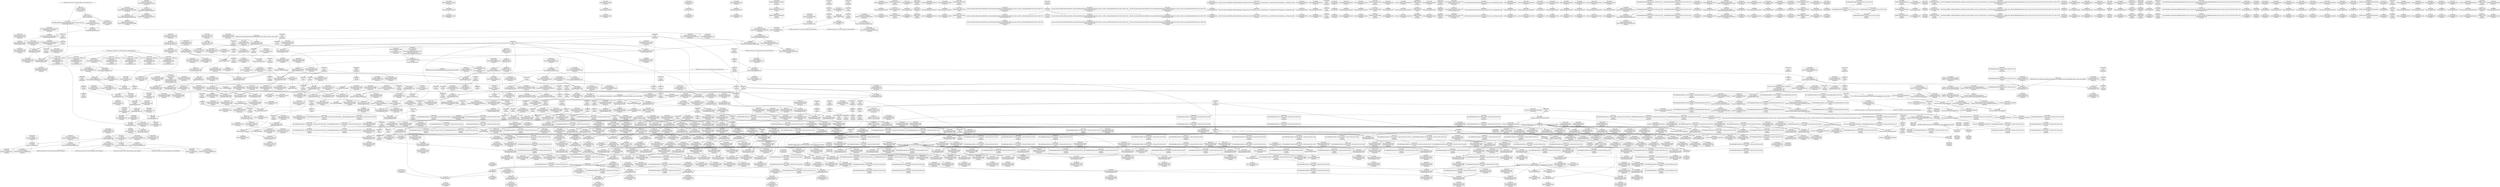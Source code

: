 digraph {
	CE0x4155900 [shape=record,shape=Mrecord,label="{CE0x4155900|selinux_inode_getsecurity:call7|security/selinux/hooks.c,3087}"]
	CE0x4104b40 [shape=record,shape=Mrecord,label="{CE0x4104b40|i64*_getelementptr_inbounds_(_6_x_i64_,_6_x_i64_*___llvm_gcov_ctr142,_i64_0,_i64_3)|*Constant*}"]
	CE0x419ab20 [shape=record,shape=Mrecord,label="{CE0x419ab20|avc_audit:ssid|Function::avc_audit&Arg::ssid::}"]
	CE0x40d4170 [shape=record,shape=Mrecord,label="{CE0x40d4170|selinux_inode_getsecctx:call|security/selinux/hooks.c,5735|*SummSink*}"]
	CE0x409b380 [shape=record,shape=Mrecord,label="{CE0x409b380|i64*_getelementptr_inbounds_(_26_x_i64_,_26_x_i64_*___llvm_gcov_ctr242,_i64_0,_i64_25)|*Constant*|*SummSource*}"]
	CE0x40d6990 [shape=record,shape=Mrecord,label="{CE0x40d6990|selinux_inode_getsecctx:ctx|Function::selinux_inode_getsecctx&Arg::ctx::|*SummSink*}"]
	CE0x4106e70 [shape=record,shape=Mrecord,label="{CE0x4106e70|selinux_inode_getsecurity:if.end17|*SummSink*}"]
	CE0x414a210 [shape=record,shape=Mrecord,label="{CE0x414a210|selinux_capable:cap|Function::selinux_capable&Arg::cap::|*SummSource*}"]
	CE0x41ab260 [shape=record,shape=Mrecord,label="{CE0x41ab260|cred_has_capability:sw.default}"]
	CE0x4147a90 [shape=record,shape=Mrecord,label="{CE0x4147a90|selinux_inode_getsecurity:tmp18|security/selinux/hooks.c,3087|*SummSink*}"]
	CE0x415aa50 [shape=record,shape=Mrecord,label="{CE0x415aa50|selinux_capable:cap|Function::selinux_capable&Arg::cap::}"]
	CE0x41927f0 [shape=record,shape=Mrecord,label="{CE0x41927f0|cred_has_capability:call3|security/selinux/hooks.c,1573|*SummSource*}"]
	CE0x410abe0 [shape=record,shape=Mrecord,label="{CE0x410abe0|cred_has_capability:cap|Function::cred_has_capability&Arg::cap::|*SummSink*}"]
	CE0x40d0530 [shape=record,shape=Mrecord,label="{CE0x40d0530|selinux_inode_getsecctx:tmp3|security/selinux/hooks.c,5737|*SummSource*}"]
	CE0x4182880 [shape=record,shape=Mrecord,label="{CE0x4182880|avc_audit:result|Function::avc_audit&Arg::result::|*SummSink*}"]
	CE0x41402d0 [shape=record,shape=Mrecord,label="{CE0x41402d0|selinux_inode_getsecurity:tmp51|security/selinux/hooks.c,3098}"]
	CE0x41526b0 [shape=record,shape=Mrecord,label="{CE0x41526b0|selinux_inode_getsecurity:tmp22|security/selinux/hooks.c,3087}"]
	CE0x4183f30 [shape=record,shape=Mrecord,label="{CE0x4183f30|i64_15|*Constant*|*SummSource*}"]
	CE0x4108250 [shape=record,shape=Mrecord,label="{CE0x4108250|selinux_capable:tobool|security/selinux/hooks.c,2008|*SummSource*}"]
	CE0x40e3440 [shape=record,shape=Mrecord,label="{CE0x40e3440|_call_void_mcount()_#3|*SummSource*}"]
	CE0x40d3db0 [shape=record,shape=Mrecord,label="{CE0x40d3db0|selinux_inode_getsecctx:return|*SummSource*}"]
	CE0x41406c0 [shape=record,shape=Mrecord,label="{CE0x41406c0|0:_i8*,_:_CME:_elem_0:default:}"]
	CE0x41532c0 [shape=record,shape=Mrecord,label="{CE0x41532c0|selinux_inode_getsecurity:tmp23|security/selinux/hooks.c,3087|*SummSource*}"]
	CE0x416d810 [shape=record,shape=Mrecord,label="{CE0x416d810|GLOBAL:security_sid_to_context_force|*Constant*|*SummSink*}"]
	CE0x4148d80 [shape=record,shape=Mrecord,label="{CE0x4148d80|GLOBAL:__llvm_gcov_ctr242|Global_var:__llvm_gcov_ctr242|*SummSink*}"]
	CE0x4158b90 [shape=record,shape=Mrecord,label="{CE0x4158b90|selinux_inode_getsecurity:call8|security/selinux/hooks.c,3087|*SummSink*}"]
	CE0x419dee0 [shape=record,shape=Mrecord,label="{CE0x419dee0|avc_has_perm_noaudit:tclass|Function::avc_has_perm_noaudit&Arg::tclass::}"]
	CE0x40faf90 [shape=record,shape=Mrecord,label="{CE0x40faf90|selinux_inode_getsecurity:if.then16|*SummSource*}"]
	CE0x414eaf0 [shape=record,shape=Mrecord,label="{CE0x414eaf0|VOIDTB_TE_array:_GCRE_.str63_private_unnamed_addr_constant_8_x_i8_c_selinux_00_,_align_1:_elem_0:default:}"]
	CE0x4171b60 [shape=record,shape=Mrecord,label="{CE0x4171b60|selinux_inode_getsecurity:tmp39|security/selinux/hooks.c,3094}"]
	CE0x41a89e0 [shape=record,shape=Mrecord,label="{CE0x41a89e0|cred_has_capability:avd|security/selinux/hooks.c, 1556|*SummSource*}"]
	CE0x41938d0 [shape=record,shape=Mrecord,label="{CE0x41938d0|cred_sid:sid|security/selinux/hooks.c,197|*SummSource*}"]
	CE0x41caac0 [shape=record,shape=Mrecord,label="{CE0x41caac0|_ret_i32_%tmp6,_!dbg_!27716|security/selinux/hooks.c,197}"]
	CE0x41081a0 [shape=record,shape=Mrecord,label="{CE0x41081a0|i64_2|*Constant*}"]
	CE0x4149870 [shape=record,shape=Mrecord,label="{CE0x4149870|selinux_inode_getsecurity:tmp7|security/selinux/hooks.c,3075}"]
	CE0x41979e0 [shape=record,shape=Mrecord,label="{CE0x41979e0|i64*_getelementptr_inbounds_(_21_x_i64_,_21_x_i64_*___llvm_gcov_ctr143,_i64_0,_i64_8)|*Constant*|*SummSink*}"]
	CE0x40d0790 [shape=record,shape=Mrecord,label="{CE0x40d0790|selinux_inode_getsecctx:tmp4|security/selinux/hooks.c,5737|*SummSource*}"]
	CE0x41a48d0 [shape=record,shape=Mrecord,label="{CE0x41a48d0|avc_audit:tsid|Function::avc_audit&Arg::tsid::|*SummSink*}"]
	CE0x412d200 [shape=record,shape=Mrecord,label="{CE0x412d200|cred_sid:tmp2}"]
	CE0x41425e0 [shape=record,shape=Mrecord,label="{CE0x41425e0|selinux_inode_getsecurity:tmp54|security/selinux/hooks.c,3101}"]
	CE0x40bf7e0 [shape=record,shape=Mrecord,label="{CE0x40bf7e0|get_current:tmp1|*SummSink*}"]
	CE0x419cac0 [shape=record,shape=Mrecord,label="{CE0x419cac0|GLOBAL:cred_has_capability|*Constant*|*SummSink*}"]
	CE0x416f2f0 [shape=record,shape=Mrecord,label="{CE0x416f2f0|i64_20|*Constant*}"]
	CE0x41c2460 [shape=record,shape=Mrecord,label="{CE0x41c2460|cred_has_capability:do.end}"]
	CE0x41cee30 [shape=record,shape=Mrecord,label="{CE0x41cee30|GLOBAL:cred_sid|*Constant*|*SummSink*}"]
	CE0x40fad40 [shape=record,shape=Mrecord,label="{CE0x40fad40|selinux_inode_getsecurity:land.lhs.true|*SummSource*}"]
	CE0x40c9380 [shape=record,shape=Mrecord,label="{CE0x40c9380|selinux_inode_getsecurity:if.end20|*SummSource*}"]
	CE0x41a7740 [shape=record,shape=Mrecord,label="{CE0x41a7740|__llvm_gcov_indirect_counter_increment:counter}"]
	CE0x4141750 [shape=record,shape=Mrecord,label="{CE0x4141750|selinux_inode_getsecurity:tmp53|security/selinux/hooks.c,3101}"]
	CE0x40b5eb0 [shape=record,shape=Mrecord,label="{CE0x40b5eb0|selinux_inode_getsecctx:retval.0|*SummSource*}"]
	CE0x41703b0 [shape=record,shape=Mrecord,label="{CE0x41703b0|GLOBAL:security_sid_to_context|*Constant*}"]
	CE0x40dbe30 [shape=record,shape=Mrecord,label="{CE0x40dbe30|get_current:tmp3}"]
	CE0x40aebc0 [shape=record,shape=Mrecord,label="{CE0x40aebc0|selinux_inode_getsecurity:buffer|Function::selinux_inode_getsecurity&Arg::buffer::|*SummSource*}"]
	CE0x419c110 [shape=record,shape=Mrecord,label="{CE0x419c110|cred_has_capability:call3|security/selinux/hooks.c,1573}"]
	CE0x40c2610 [shape=record,shape=Mrecord,label="{CE0x40c2610|_ret_i32_%retval.0,_!dbg_!27724|security/selinux/hooks.c,5741|*SummSink*}"]
	CE0x41414d0 [shape=record,shape=Mrecord,label="{CE0x41414d0|i64*_getelementptr_inbounds_(_26_x_i64_,_26_x_i64_*___llvm_gcov_ctr242,_i64_0,_i64_23)|*Constant*|*SummSource*}"]
	CE0x41cf1b0 [shape=record,shape=Mrecord,label="{CE0x41cf1b0|__llvm_gcov_indirect_counter_increment:tmp}"]
	CE0x415f690 [shape=record,shape=Mrecord,label="{CE0x415f690|selinux_inode_getsecurity:tmp33|security/selinux/hooks.c,3090|*SummSink*}"]
	CE0x41c5600 [shape=record,shape=Mrecord,label="{CE0x41c5600|cred_has_capability:tmp17|security/selinux/hooks.c,1576|*SummSource*}"]
	CE0x4100570 [shape=record,shape=Mrecord,label="{CE0x4100570|selinux_inode_getsecurity:frombool}"]
	CE0x41c4350 [shape=record,shape=Mrecord,label="{CE0x41c4350|cred_has_capability:tmp10|security/selinux/hooks.c,1575|*SummSink*}"]
	CE0x40d62c0 [shape=record,shape=Mrecord,label="{CE0x40d62c0|selinux_inode_getsecctx:return|*SummSink*}"]
	CE0x41ad670 [shape=record,shape=Mrecord,label="{CE0x41ad670|_call_void___llvm_gcov_indirect_counter_increment(i32*___llvm_gcov_global_state_pred145,_i64**_getelementptr_inbounds_(_3_x_i64*_,_3_x_i64*_*___llvm_gcda_edge_table144,_i64_0,_i64_2)),_!dbg_!27732|security/selinux/hooks.c,1570|*SummSource*}"]
	CE0x41c4940 [shape=record,shape=Mrecord,label="{CE0x41c4940|i64*_getelementptr_inbounds_(_21_x_i64_,_21_x_i64_*___llvm_gcov_ctr143,_i64_0,_i64_9)|*Constant*|*SummSource*}"]
	CE0x41cd760 [shape=record,shape=Mrecord,label="{CE0x41cd760|cred_has_capability:if.end|*SummSource*}"]
	CE0x41976e0 [shape=record,shape=Mrecord,label="{CE0x41976e0|void_(i8*,_i32,_i64)*_asm_sideeffect_1:_09ud2_0A.pushsection___bug_table,_22a_22_0A2:_09.long_1b_-_2b,_$_0:c_-_2b_0A_09.word_$_1:c_,_0_0A_09.org_2b+$_2:c_0A.popsection_,_i,i,i,_dirflag_,_fpsr_,_flags_|*SummSource*}"]
	"CONST[source:0(mediator),value:2(dynamic)][purpose:{object}][SnkIdx:1]"
	CE0x4160780 [shape=record,shape=Mrecord,label="{CE0x4160780|selinux_inode_getsecurity:call11|security/selinux/hooks.c,3090}"]
	CE0x40d6920 [shape=record,shape=Mrecord,label="{CE0x40d6920|selinux_inode_getsecctx:ctx|Function::selinux_inode_getsecctx&Arg::ctx::|*SummSource*}"]
	CE0x41a9c40 [shape=record,shape=Mrecord,label="{CE0x41a9c40|i64**_getelementptr_inbounds_(_3_x_i64*_,_3_x_i64*_*___llvm_gcda_edge_table144,_i64_0,_i64_2)|*Constant*}"]
	CE0x4199bb0 [shape=record,shape=Mrecord,label="{CE0x4199bb0|i32_22|*Constant*|*SummSource*}"]
	CE0x410d0a0 [shape=record,shape=Mrecord,label="{CE0x410d0a0|selinux_inode_getsecurity:tmp55|security/selinux/hooks.c,3103|*SummSink*}"]
	CE0x41a4c50 [shape=record,shape=Mrecord,label="{CE0x41a4c50|avc_audit:tclass|Function::avc_audit&Arg::tclass::|*SummSink*}"]
	CE0x4199990 [shape=record,shape=Mrecord,label="{CE0x4199990|i32_22|*Constant*}"]
	CE0x41a8b60 [shape=record,shape=Mrecord,label="{CE0x41a8b60|cred_has_capability:avd|security/selinux/hooks.c, 1556|*SummSink*}"]
	CE0x4187b50 [shape=record,shape=Mrecord,label="{CE0x4187b50|cred_has_capability:tmp28|security/selinux/hooks.c,1584|*SummSource*}"]
	CE0x4145e00 [shape=record,shape=Mrecord,label="{CE0x4145e00|i64*_getelementptr_inbounds_(_2_x_i64_,_2_x_i64_*___llvm_gcov_ctr98,_i64_0,_i64_0)|*Constant*}"]
	CE0x40c6550 [shape=record,shape=Mrecord,label="{CE0x40c6550|selinux_inode_getsecctx:tmp7|security/selinux/hooks.c,5738|*SummSink*}"]
	CE0x414c930 [shape=record,shape=Mrecord,label="{CE0x414c930|selinux_inode_getsecurity:tobool2|security/selinux/hooks.c,3087}"]
	CE0x41317f0 [shape=record,shape=Mrecord,label="{CE0x41317f0|__llvm_gcov_indirect_counter_increment:tmp1}"]
	CE0x415cd80 [shape=record,shape=Mrecord,label="{CE0x415cd80|selinux_inode_getsecurity:tmp28|security/selinux/hooks.c,3089}"]
	CE0x419c350 [shape=record,shape=Mrecord,label="{CE0x419c350|cred_has_capability:do.body4|*SummSource*}"]
	CE0x41881e0 [shape=record,shape=Mrecord,label="{CE0x41881e0|cred_has_capability:tmp29|security/selinux/hooks.c,1584|*SummSource*}"]
	CE0x419fec0 [shape=record,shape=Mrecord,label="{CE0x419fec0|_ret_i32_%rc.0,_!dbg_!27793|security/selinux/avc.c,744|*SummSource*}"]
	CE0x40d9f80 [shape=record,shape=Mrecord,label="{CE0x40d9f80|0:_i32,_:_CME:_elem_0:default:}"]
	CE0x41894a0 [shape=record,shape=Mrecord,label="{CE0x41894a0|i32_-22|*Constant*}"]
	CE0x41c6a50 [shape=record,shape=Mrecord,label="{CE0x41c6a50|cred_has_capability:call7|security/selinux/hooks.c,1579|*SummSink*}"]
	CE0x40fedd0 [shape=record,shape=Mrecord,label="{CE0x40fedd0|selinux_inode_getsecurity:if.end14|*SummSource*}"]
	CE0x4198560 [shape=record,shape=Mrecord,label="{CE0x4198560|i64_12|*Constant*}"]
	CE0x40fb850 [shape=record,shape=Mrecord,label="{CE0x40fb850|selinux_inode_getsecurity:context|security/selinux/hooks.c, 3072|*SummSource*}"]
	CE0x416f860 [shape=record,shape=Mrecord,label="{CE0x416f860|i64_21|*Constant*|*SummSink*}"]
	CE0x41a7870 [shape=record,shape=Mrecord,label="{CE0x41a7870|__llvm_gcov_indirect_counter_increment:counter|*SummSource*}"]
	CE0x41a05f0 [shape=record,shape=Mrecord,label="{CE0x41a05f0|cred_has_capability:cmp|security/selinux/hooks.c,1580}"]
	CE0x4108a50 [shape=record,shape=Mrecord,label="{CE0x4108a50|i64_1|*Constant*}"]
	CE0x41048c0 [shape=record,shape=Mrecord,label="{CE0x41048c0|selinux_capable:tmp5|security/selinux/hooks.c,2008|*SummSource*}"]
	CE0x414cce0 [shape=record,shape=Mrecord,label="{CE0x414cce0|selinux_inode_getsecurity:tobool2|security/selinux/hooks.c,3087|*SummSource*}"]
	CE0x412b9a0 [shape=record,shape=Mrecord,label="{CE0x412b9a0|i64*_getelementptr_inbounds_(_6_x_i64_,_6_x_i64_*___llvm_gcov_ctr142,_i64_0,_i64_0)|*Constant*|*SummSink*}"]
	CE0x41af4a0 [shape=record,shape=Mrecord,label="{CE0x41af4a0|__llvm_gcov_indirect_counter_increment:tmp5|*SummSink*}"]
	CE0x4186e90 [shape=record,shape=Mrecord,label="{CE0x4186e90|cred_has_capability:tmp27|security/selinux/hooks.c,1583|*SummSource*}"]
	CE0x415d900 [shape=record,shape=Mrecord,label="{CE0x415d900|selinux_inode_getsecurity:tmp30|security/selinux/hooks.c,3089|*SummSource*}"]
	CE0x414d5b0 [shape=record,shape=Mrecord,label="{CE0x414d5b0|selinux_inode_getsecurity:tmp8|security/selinux/hooks.c,3076|*SummSink*}"]
	CE0x40f73a0 [shape=record,shape=Mrecord,label="{CE0x40f73a0|i64_7|*Constant*}"]
	CE0x40c9590 [shape=record,shape=Mrecord,label="{CE0x40c9590|get_current:entry}"]
	CE0x4100a80 [shape=record,shape=Mrecord,label="{CE0x4100a80|selinux_capable:tmp|*SummSink*}"]
	CE0x4195f50 [shape=record,shape=Mrecord,label="{CE0x4195f50|cred_has_capability:tmp9|security/selinux/hooks.c,1575|*SummSource*}"]
	CE0x40be3d0 [shape=record,shape=Mrecord,label="{CE0x40be3d0|i1_true|*Constant*}"]
	CE0x40b4220 [shape=record,shape=Mrecord,label="{CE0x40b4220|selinux_inode_getsecurity:if.then10|*SummSource*}"]
	CE0x41126f0 [shape=record,shape=Mrecord,label="{CE0x41126f0|i64*_getelementptr_inbounds_(_6_x_i64_,_6_x_i64_*___llvm_gcov_ctr142,_i64_0,_i64_4)|*Constant*|*SummSource*}"]
	CE0x41329e0 [shape=record,shape=Mrecord,label="{CE0x41329e0|cred_has_capability:avd|security/selinux/hooks.c, 1556}"]
	CE0x4182720 [shape=record,shape=Mrecord,label="{CE0x4182720|avc_audit:result|Function::avc_audit&Arg::result::|*SummSource*}"]
	CE0x414f140 [shape=record,shape=Mrecord,label="{CE0x414f140|selinux_inode_getsecurity:tmp19|security/selinux/hooks.c,3087|*SummSink*}"]
	CE0x40dd4e0 [shape=record,shape=Mrecord,label="{CE0x40dd4e0|get_current:tmp|*SummSink*}"]
	CE0x40cc7a0 [shape=record,shape=Mrecord,label="{CE0x40cc7a0|selinux_inode_getsecctx:inode|Function::selinux_inode_getsecctx&Arg::inode::|*SummSource*}"]
	CE0x41cc4a0 [shape=record,shape=Mrecord,label="{CE0x41cc4a0|cred_has_capability:tmp3|security/selinux/hooks.c,1567|*SummSource*}"]
	CE0x4153870 [shape=record,shape=Mrecord,label="{CE0x4153870|i64*_getelementptr_inbounds_(_26_x_i64_,_26_x_i64_*___llvm_gcov_ctr242,_i64_0,_i64_11)|*Constant*|*SummSink*}"]
	CE0x41c7340 [shape=record,shape=Mrecord,label="{CE0x41c7340|cred_has_capability:tmp12|security/selinux/hooks.c,1575}"]
	CE0x412c7d0 [shape=record,shape=Mrecord,label="{CE0x412c7d0|cred_sid:tmp1|*SummSink*}"]
	CE0x4141100 [shape=record,shape=Mrecord,label="{CE0x4141100|i64*_getelementptr_inbounds_(_26_x_i64_,_26_x_i64_*___llvm_gcov_ctr242,_i64_0,_i64_23)|*Constant*}"]
	CE0x40aeff0 [shape=record,shape=Mrecord,label="{CE0x40aeff0|i64*_getelementptr_inbounds_(_6_x_i64_,_6_x_i64_*___llvm_gcov_ctr338,_i64_0,_i64_0)|*Constant*|*SummSink*}"]
	CE0x41c8770 [shape=record,shape=Mrecord,label="{CE0x41c8770|cred_has_capability:tmp14|security/selinux/hooks.c,1575|*SummSource*}"]
	CE0x40f94e0 [shape=record,shape=Mrecord,label="{CE0x40f94e0|selinux_inode_getsecurity:do.body}"]
	CE0x4154f10 [shape=record,shape=Mrecord,label="{CE0x4154f10|i64*_getelementptr_inbounds_(_26_x_i64_,_26_x_i64_*___llvm_gcov_ctr242,_i64_0,_i64_12)|*Constant*|*SummSource*}"]
	CE0x40d0610 [shape=record,shape=Mrecord,label="{CE0x40d0610|selinux_inode_getsecctx:tmp4|security/selinux/hooks.c,5737}"]
	CE0x415d490 [shape=record,shape=Mrecord,label="{CE0x415d490|selinux_inode_getsecurity:tmp29|security/selinux/hooks.c,3089|*SummSink*}"]
	CE0x4188bb0 [shape=record,shape=Mrecord,label="{CE0x4188bb0|i64*_getelementptr_inbounds_(_21_x_i64_,_21_x_i64_*___llvm_gcov_ctr143,_i64_0,_i64_19)|*Constant*}"]
	CE0x41418f0 [shape=record,shape=Mrecord,label="{CE0x41418f0|selinux_inode_getsecurity:tmp53|security/selinux/hooks.c,3101|*SummSource*}"]
	CE0x40e5040 [shape=record,shape=Mrecord,label="{CE0x40e5040|i32_0|*Constant*}"]
	CE0x410e4b0 [shape=record,shape=Mrecord,label="{CE0x410e4b0|selinux_inode_getsecurity:tmp12|security/selinux/hooks.c,3087}"]
	CE0x4149180 [shape=record,shape=Mrecord,label="{CE0x4149180|selinux_inode_getsecurity:tmp5|security/selinux/hooks.c,3075|*SummSink*}"]
	CE0x4171810 [shape=record,shape=Mrecord,label="{CE0x4171810|i64_18|*Constant*|*SummSource*}"]
	CE0x41c9490 [shape=record,shape=Mrecord,label="{CE0x41c9490|cred_has_capability:tmp16|security/selinux/hooks.c,1576}"]
	CE0x41c5d00 [shape=record,shape=Mrecord,label="{CE0x41c5d00|GLOBAL:avc_has_perm_noaudit|*Constant*}"]
	CE0x4147290 [shape=record,shape=Mrecord,label="{CE0x4147290|i64_8|*Constant*|*SummSink*}"]
	CE0x40c8f80 [shape=record,shape=Mrecord,label="{CE0x40c8f80|cred_has_capability:do.end6|*SummSink*}"]
	CE0x41c76c0 [shape=record,shape=Mrecord,label="{CE0x41c76c0|cred_has_capability:tmp12|security/selinux/hooks.c,1575|*SummSink*}"]
	CE0x41ce810 [shape=record,shape=Mrecord,label="{CE0x41ce810|__llvm_gcov_indirect_counter_increment:exit|*SummSink*}"]
	CE0x40f9b00 [shape=record,shape=Mrecord,label="{CE0x40f9b00|GLOBAL:cap_capable|*Constant*|*SummSink*}"]
	CE0x410ff30 [shape=record,shape=Mrecord,label="{CE0x410ff30|selinux_inode_getsecurity:tmp45|security/selinux/hooks.c,3097}"]
	CE0x41c8190 [shape=record,shape=Mrecord,label="{CE0x41c8190|i64*_getelementptr_inbounds_(_21_x_i64_,_21_x_i64_*___llvm_gcov_ctr143,_i64_0,_i64_11)|*Constant*}"]
	CE0x41cbbf0 [shape=record,shape=Mrecord,label="{CE0x41cbbf0|cred_has_capability:call|security/selinux/hooks.c,1558|*SummSource*}"]
	CE0x4109f60 [shape=record,shape=Mrecord,label="{CE0x4109f60|i32_-95|*Constant*|*SummSource*}"]
	CE0x41985d0 [shape=record,shape=Mrecord,label="{CE0x41985d0|i64_12|*Constant*|*SummSource*}"]
	CE0x414ba00 [shape=record,shape=Mrecord,label="{CE0x414ba00|selinux_inode_getsecurity:tmp10|security/selinux/hooks.c,3087}"]
	CE0x40e23f0 [shape=record,shape=Mrecord,label="{CE0x40e23f0|selinux_inode_getsecurity:tobool3|security/selinux/hooks.c,3087}"]
	CE0x41089e0 [shape=record,shape=Mrecord,label="{CE0x41089e0|cred_sid:tmp|*SummSink*}"]
	CE0x4184ad0 [shape=record,shape=Mrecord,label="{CE0x4184ad0|cred_has_capability:tmp23|security/selinux/hooks.c,1582|*SummSource*}"]
	CE0x416c9c0 [shape=record,shape=Mrecord,label="{CE0x416c9c0|selinux_inode_getsecurity:sid12|security/selinux/hooks.c,3093|*SummSource*}"]
	CE0x41c9350 [shape=record,shape=Mrecord,label="{CE0x41c9350|i64*_getelementptr_inbounds_(_21_x_i64_,_21_x_i64_*___llvm_gcov_ctr143,_i64_0,_i64_12)|*Constant*}"]
	CE0x4187bc0 [shape=record,shape=Mrecord,label="{CE0x4187bc0|cred_has_capability:tmp28|security/selinux/hooks.c,1584|*SummSink*}"]
	CE0x41892b0 [shape=record,shape=Mrecord,label="{CE0x41892b0|cred_has_capability:tmp30|security/selinux/hooks.c,1585|*SummSource*}"]
	CE0x4106f50 [shape=record,shape=Mrecord,label="{CE0x4106f50|selinux_inode_getsecurity:if.then5}"]
	CE0x41ca370 [shape=record,shape=Mrecord,label="{CE0x41ca370|i64*_getelementptr_inbounds_(_21_x_i64_,_21_x_i64_*___llvm_gcov_ctr143,_i64_0,_i64_4)|*Constant*|*SummSink*}"]
	CE0x41c62d0 [shape=record,shape=Mrecord,label="{CE0x41c62d0|i16_47|*Constant*|*SummSink*}"]
	CE0x40c9af0 [shape=record,shape=Mrecord,label="{CE0x40c9af0|_ret_%struct.task_struct*_%tmp4,_!dbg_!27714|./arch/x86/include/asm/current.h,14}"]
	CE0x4189240 [shape=record,shape=Mrecord,label="{CE0x4189240|i64*_getelementptr_inbounds_(_21_x_i64_,_21_x_i64_*___llvm_gcov_ctr143,_i64_0,_i64_19)|*Constant*|*SummSink*}"]
	CE0x416abd0 [shape=record,shape=Mrecord,label="{CE0x416abd0|selinux_inode_getsecurity:tmp43|security/selinux/hooks.c,3095}"]
	CE0x4153950 [shape=record,shape=Mrecord,label="{CE0x4153950|selinux_inode_getsecurity:tmp24|security/selinux/hooks.c,3087}"]
	CE0x40f95c0 [shape=record,shape=Mrecord,label="{CE0x40f95c0|selinux_inode_getsecurity:do.body|*SummSource*}"]
	CE0x41ab0c0 [shape=record,shape=Mrecord,label="{CE0x41ab0c0|i32_1|*Constant*}"]
	CE0x40fbc70 [shape=record,shape=Mrecord,label="{CE0x40fbc70|selinux_capable:tmp4|security/selinux/hooks.c,2008}"]
	CE0x41c0450 [shape=record,shape=Mrecord,label="{CE0x41c0450|__llvm_gcov_indirect_counter_increment:tmp6}"]
	CE0x40fae00 [shape=record,shape=Mrecord,label="{CE0x40fae00|selinux_inode_getsecurity:land.lhs.true|*SummSink*}"]
	CE0x410c700 [shape=record,shape=Mrecord,label="{CE0x410c700|GLOBAL:kfree|*Constant*|*SummSource*}"]
	CE0x416a560 [shape=record,shape=Mrecord,label="{CE0x416a560|selinux_inode_getsecurity:tmp42|security/selinux/hooks.c,3095|*SummSource*}"]
	CE0x40d3280 [shape=record,shape=Mrecord,label="{CE0x40d3280|selinux_inode_getsecctx:tmp10|security/selinux/hooks.c,5741|*SummSource*}"]
	CE0x412df30 [shape=record,shape=Mrecord,label="{CE0x412df30|i32_5|*Constant*}"]
	CE0x4152c00 [shape=record,shape=Mrecord,label="{CE0x4152c00|i1_true|*Constant*}"]
	CE0x4142f00 [shape=record,shape=Mrecord,label="{CE0x4142f00|_call_void_kfree(i8*_%tmp54)_#10,_!dbg_!27776|security/selinux/hooks.c,3101|*SummSource*}"]
	CE0x40d05a0 [shape=record,shape=Mrecord,label="{CE0x40d05a0|selinux_inode_getsecctx:tmp3|security/selinux/hooks.c,5737|*SummSink*}"]
	CE0x4140500 [shape=record,shape=Mrecord,label="{CE0x4140500|selinux_inode_getsecurity:tmp51|security/selinux/hooks.c,3098|*SummSink*}"]
	CE0x4133e10 [shape=record,shape=Mrecord,label="{CE0x4133e10|selinux_capable:tmp11|security/selinux/hooks.c,2012|*SummSource*}"]
	CE0x40f78e0 [shape=record,shape=Mrecord,label="{CE0x40f78e0|%struct.task_struct*_(%struct.task_struct**)*_asm_movq_%gs:$_1:P_,$0_,_r,im,_dirflag_,_fpsr_,_flags_|*SummSink*}"]
	CE0x409c1e0 [shape=record,shape=Mrecord,label="{CE0x409c1e0|i64*_getelementptr_inbounds_(_2_x_i64_,_2_x_i64_*___llvm_gcov_ctr98,_i64_0,_i64_0)|*Constant*|*SummSink*}"]
	CE0x412bb20 [shape=record,shape=Mrecord,label="{CE0x412bb20|GLOBAL:current_task|Global_var:current_task|*SummSource*}"]
	CE0x41a98e0 [shape=record,shape=Mrecord,label="{CE0x41a98e0|__llvm_gcov_indirect_counter_increment:tmp3}"]
	CE0x40ab9f0 [shape=record,shape=Mrecord,label="{CE0x40ab9f0|selinux_inode_getsecurity:entry|*SummSink*}"]
	"CONST[source:2(external),value:0(static)][purpose:{operation}][SrcIdx:18]"
	CE0x410a630 [shape=record,shape=Mrecord,label="{CE0x410a630|selinux_inode_getsecurity:retval.0|*SummSource*}"]
	CE0x4183ec0 [shape=record,shape=Mrecord,label="{CE0x4183ec0|i64_15|*Constant*}"]
	CE0x4133880 [shape=record,shape=Mrecord,label="{CE0x4133880|selinux_capable:tmp10|security/selinux/hooks.c,2012|*SummSink*}"]
	CE0x41d0e50 [shape=record,shape=Mrecord,label="{CE0x41d0e50|_call_void___llvm_gcov_indirect_counter_increment(i32*___llvm_gcov_global_state_pred145,_i64**_getelementptr_inbounds_(_3_x_i64*_,_3_x_i64*_*___llvm_gcda_edge_table144,_i64_0,_i64_0)),_!dbg_!27734|security/selinux/hooks.c,1574|*SummSink*}"]
	CE0x40c2440 [shape=record,shape=Mrecord,label="{CE0x40c2440|_ret_i32_%retval.0,_!dbg_!27724|security/selinux/hooks.c,5741}"]
	CE0x4147100 [shape=record,shape=Mrecord,label="{CE0x4147100|i64_8|*Constant*}"]
	CE0x41c32f0 [shape=record,shape=Mrecord,label="{CE0x41c32f0|__llvm_gcov_indirect_counter_increment:bb|*SummSink*}"]
	CE0x4191dd0 [shape=record,shape=Mrecord,label="{CE0x4191dd0|_call_void_mcount()_#3|*SummSink*}"]
	CE0x40f6f10 [shape=record,shape=Mrecord,label="{CE0x40f6f10|selinux_inode_getsecurity:if.else|*SummSink*}"]
	CE0x416bca0 [shape=record,shape=Mrecord,label="{CE0x416bca0|selinux_inode_getsecurity:tmp35|security/selinux/hooks.c,3093|*SummSink*}"]
	CE0x41b3440 [shape=record,shape=Mrecord,label="{CE0x41b3440|cred_has_capability:tmp32|security/selinux/hooks.c,1586}"]
	CE0x414aca0 [shape=record,shape=Mrecord,label="{CE0x414aca0|i64*_getelementptr_inbounds_(_26_x_i64_,_26_x_i64_*___llvm_gcov_ctr242,_i64_0,_i64_3)|*Constant*|*SummSink*}"]
	CE0x41c4650 [shape=record,shape=Mrecord,label="{CE0x41c4650|cred_has_capability:tmp11|security/selinux/hooks.c,1575|*SummSource*}"]
	CE0x540fc10 [shape=record,shape=Mrecord,label="{CE0x540fc10|selinux_inode_getsecurity:inode|Function::selinux_inode_getsecurity&Arg::inode::|*SummSink*}"]
	CE0x40ddfb0 [shape=record,shape=Mrecord,label="{CE0x40ddfb0|selinux_inode_getsecurity:if.end6}"]
	CE0x4142650 [shape=record,shape=Mrecord,label="{CE0x4142650|selinux_inode_getsecurity:tmp54|security/selinux/hooks.c,3101|*SummSource*}"]
	CE0x41a1db0 [shape=record,shape=Mrecord,label="{CE0x41a1db0|cred_has_capability:tmp20|security/selinux/hooks.c,1580|*SummSink*}"]
	CE0x419f5c0 [shape=record,shape=Mrecord,label="{CE0x419f5c0|avc_has_perm_noaudit:flags|Function::avc_has_perm_noaudit&Arg::flags::}"]
	CE0x41b1b10 [shape=record,shape=Mrecord,label="{CE0x41b1b10|cred_has_capability:do.cond|*SummSink*}"]
	CE0x41c0f10 [shape=record,shape=Mrecord,label="{CE0x41c0f10|i64*_getelementptr_inbounds_(_21_x_i64_,_21_x_i64_*___llvm_gcov_ctr143,_i64_0,_i64_7)|*Constant*|*SummSource*}"]
	CE0x40b6af0 [shape=record,shape=Mrecord,label="{CE0x40b6af0|i64_0|*Constant*|*SummSource*}"]
	CE0x4129e20 [shape=record,shape=Mrecord,label="{CE0x4129e20|cred_has_capability:u|security/selinux/hooks.c,1563|*SummSink*}"]
	CE0x41057d0 [shape=record,shape=Mrecord,label="{CE0x41057d0|selinux_inode_getsecurity:land.lhs.true4|*SummSink*}"]
	CE0x41995a0 [shape=record,shape=Mrecord,label="{CE0x41995a0|i32_31|*Constant*|*SummSink*}"]
	CE0x41ce880 [shape=record,shape=Mrecord,label="{CE0x41ce880|__llvm_gcov_indirect_counter_increment:pred}"]
	CE0x4189af0 [shape=record,shape=Mrecord,label="{CE0x4189af0|cred_has_capability:tmp31|security/selinux/hooks.c,1585|*SummSink*}"]
	CE0x40abee0 [shape=record,shape=Mrecord,label="{CE0x40abee0|selinux_inode_getsecctx:if.then|*SummSink*}"]
	CE0x40cc810 [shape=record,shape=Mrecord,label="{CE0x40cc810|selinux_inode_getsecctx:inode|Function::selinux_inode_getsecctx&Arg::inode::|*SummSink*}"]
	CE0x416be10 [shape=record,shape=Mrecord,label="{CE0x416be10|selinux_inode_getsecurity:tmp36|security/selinux/hooks.c,3093}"]
	CE0x410ed10 [shape=record,shape=Mrecord,label="{CE0x410ed10|selinux_inode_getsecurity:tmp14|security/selinux/hooks.c,3087}"]
	CE0x40c9cc0 [shape=record,shape=Mrecord,label="{CE0x40c9cc0|selinux_capable:call|security/selinux/hooks.c,2007|*SummSource*}"]
	CE0x419e5e0 [shape=record,shape=Mrecord,label="{CE0x419e5e0|avc_has_perm_noaudit:tsid|Function::avc_has_perm_noaudit&Arg::tsid::}"]
	CE0x41429c0 [shape=record,shape=Mrecord,label="{CE0x41429c0|GLOBAL:kfree|*Constant*}"]
	CE0x41cbaf0 [shape=record,shape=Mrecord,label="{CE0x41cbaf0|cred_has_capability:call|security/selinux/hooks.c,1558}"]
	CE0x41945d0 [shape=record,shape=Mrecord,label="{CE0x41945d0|i64*_getelementptr_inbounds_(_21_x_i64_,_21_x_i64_*___llvm_gcov_ctr143,_i64_0,_i64_6)|*Constant*|*SummSource*}"]
	CE0x53dac20 [shape=record,shape=Mrecord,label="{CE0x53dac20|selinux_inode_getsecurity:name|Function::selinux_inode_getsecurity&Arg::name::}"]
	CE0x4151980 [shape=record,shape=Mrecord,label="{CE0x4151980|i8*_getelementptr_inbounds_(_45_x_i8_,_45_x_i8_*_.str12,_i32_0,_i32_0)|*Constant*|*SummSink*}"]
	CE0x3ae4c90 [shape=record,shape=Mrecord,label="{CE0x3ae4c90|selinux_inode_getsecctx:tmp5|security/selinux/hooks.c,5737}"]
	CE0x419c9e0 [shape=record,shape=Mrecord,label="{CE0x419c9e0|GLOBAL:cred_has_capability|*Constant*|*SummSource*}"]
	CE0x40e3e80 [shape=record,shape=Mrecord,label="{CE0x40e3e80|i32_1|*Constant*|*SummSink*}"]
	CE0x41cb9e0 [shape=record,shape=Mrecord,label="{CE0x41cb9e0|_call_void_mcount()_#3|*SummSink*}"]
	CE0x41049d0 [shape=record,shape=Mrecord,label="{CE0x41049d0|selinux_capable:tmp5|security/selinux/hooks.c,2008|*SummSink*}"]
	CE0x41b46b0 [shape=record,shape=Mrecord,label="{CE0x41b46b0|i64*_getelementptr_inbounds_(_2_x_i64_,_2_x_i64_*___llvm_gcov_ctr131,_i64_0,_i64_0)|*Constant*|*SummSource*}"]
	CE0x41a04e0 [shape=record,shape=Mrecord,label="{CE0x41a04e0|i64_13|*Constant*}"]
	CE0x4101950 [shape=record,shape=Mrecord,label="{CE0x4101950|get_current:tmp4|./arch/x86/include/asm/current.h,14|*SummSink*}"]
	CE0x4193d20 [shape=record,shape=Mrecord,label="{CE0x4193d20|i64**_getelementptr_inbounds_(_3_x_i64*_,_3_x_i64*_*___llvm_gcda_edge_table144,_i64_0,_i64_1)|*Constant*|*SummSource*}"]
	CE0x414f860 [shape=record,shape=Mrecord,label="{CE0x414f860|i64*_getelementptr_inbounds_(_26_x_i64_,_26_x_i64_*___llvm_gcov_ctr242,_i64_0,_i64_9)|*Constant*}"]
	CE0x41cc310 [shape=record,shape=Mrecord,label="{CE0x41cc310|cred_has_capability:tmp3|security/selinux/hooks.c,1567}"]
	CE0x416dc70 [shape=record,shape=Mrecord,label="{CE0x416dc70|selinux_inode_getsecurity:tmp35|security/selinux/hooks.c,3093|*SummSource*}"]
	CE0x41719e0 [shape=record,shape=Mrecord,label="{CE0x41719e0|i64_18|*Constant*|*SummSink*}"]
	CE0x4193840 [shape=record,shape=Mrecord,label="{CE0x4193840|cred_sid:sid|security/selinux/hooks.c,197}"]
	CE0x412bf70 [shape=record,shape=Mrecord,label="{CE0x412bf70|cred_sid:tmp1}"]
	CE0x41a1630 [shape=record,shape=Mrecord,label="{CE0x41a1630|cred_has_capability:tmp19|security/selinux/hooks.c,1580}"]
	CE0x415e770 [shape=record,shape=Mrecord,label="{CE0x415e770|i64*_getelementptr_inbounds_(_26_x_i64_,_26_x_i64_*___llvm_gcov_ctr242,_i64_0,_i64_15)|*Constant*}"]
	CE0x41c4060 [shape=record,shape=Mrecord,label="{CE0x41c4060|cred_has_capability:tmp10|security/selinux/hooks.c,1575}"]
	CE0x40aeb50 [shape=record,shape=Mrecord,label="{CE0x40aeb50|selinux_inode_getsecurity:buffer|Function::selinux_inode_getsecurity&Arg::buffer::}"]
	CE0x419ecb0 [shape=record,shape=Mrecord,label="{CE0x419ecb0|avc_has_perm_noaudit:requested|Function::avc_has_perm_noaudit&Arg::requested::}"]
	CE0x409b080 [shape=record,shape=Mrecord,label="{CE0x409b080|0:_i8,_:_GCMR_selinux_inode_getsecurity.__warned_internal_global_i8_0,_section_.data.unlikely_,_align_1:_elem_0:default:}"]
	CE0x416aaf0 [shape=record,shape=Mrecord,label="{CE0x416aaf0|selinux_inode_getsecurity:tmp42|security/selinux/hooks.c,3095|*SummSink*}"]
	CE0x419d2d0 [shape=record,shape=Mrecord,label="{CE0x419d2d0|cred_has_capability:cred|Function::cred_has_capability&Arg::cred::|*SummSource*}"]
	CE0x41054f0 [shape=record,shape=Mrecord,label="{CE0x41054f0|selinux_inode_getsecurity:do.end|*SummSource*}"]
	CE0x41c63a0 [shape=record,shape=Mrecord,label="{CE0x41c63a0|cred_has_capability:sclass.0}"]
	CE0x415bde0 [shape=record,shape=Mrecord,label="{CE0x415bde0|selinux_inode_getsecurity:tobool9|security/selinux/hooks.c,3089|*SummSink*}"]
	CE0x40d37a0 [shape=record,shape=Mrecord,label="{CE0x40d37a0|selinux_inode_getsecctx:tmp11|security/selinux/hooks.c,5741|*SummSource*}"]
	CE0x41578e0 [shape=record,shape=Mrecord,label="{CE0x41578e0|i32_78|*Constant*}"]
	CE0x41ad6e0 [shape=record,shape=Mrecord,label="{CE0x41ad6e0|_call_void___llvm_gcov_indirect_counter_increment(i32*___llvm_gcov_global_state_pred145,_i64**_getelementptr_inbounds_(_3_x_i64*_,_3_x_i64*_*___llvm_gcda_edge_table144,_i64_0,_i64_2)),_!dbg_!27732|security/selinux/hooks.c,1570|*SummSink*}"]
	CE0x419ade0 [shape=record,shape=Mrecord,label="{CE0x419ade0|0:_i32,_4:_i32,_8:_i32,_12:_i32,_:_CMRE_20,24_|*MultipleSource*|security/selinux/hooks.c,196|security/selinux/hooks.c,197|*LoadInst*|security/selinux/hooks.c,196}"]
	CE0x40adb10 [shape=record,shape=Mrecord,label="{CE0x40adb10|selinux_inode_getsecctx:tmp8|security/selinux/hooks.c,5739|*SummSink*}"]
	CE0x410ae80 [shape=record,shape=Mrecord,label="{CE0x410ae80|cred_has_capability:audit|Function::cred_has_capability&Arg::audit::|*SummSink*}"]
	CE0x4146f80 [shape=record,shape=Mrecord,label="{CE0x4146f80|selinux_inode_getsecurity:tmp18|security/selinux/hooks.c,3087}"]
	CE0x40e0d40 [shape=record,shape=Mrecord,label="{CE0x40e0d40|i8*_null|*Constant*|*SummSource*}"]
	CE0x412ca30 [shape=record,shape=Mrecord,label="{CE0x412ca30|i64*_getelementptr_inbounds_(_2_x_i64_,_2_x_i64_*___llvm_gcov_ctr131,_i64_0,_i64_1)|*Constant*|*SummSink*}"]
	CE0x40aed20 [shape=record,shape=Mrecord,label="{CE0x40aed20|selinux_inode_getsecurity:buffer|Function::selinux_inode_getsecurity&Arg::buffer::|*SummSink*}"]
	CE0x40f8d30 [shape=record,shape=Mrecord,label="{CE0x40f8d30|selinux_inode_getsecurity:size|security/selinux/hooks.c, 3070|*SummSource*}"]
	CE0x41c7900 [shape=record,shape=Mrecord,label="{CE0x41c7900|cred_has_capability:tmp13|security/selinux/hooks.c,1575|*SummSource*}"]
	CE0x40fbaf0 [shape=record,shape=Mrecord,label="{CE0x40fbaf0|selinux_capable:tmp3|security/selinux/hooks.c,2008}"]
	CE0x4157d50 [shape=record,shape=Mrecord,label="{CE0x4157d50|selinux_inode_getsecurity:cred|security/selinux/hooks.c,3087|*SummSource*}"]
	CE0x40be570 [shape=record,shape=Mrecord,label="{CE0x40be570|i1_true|*Constant*|*SummSource*}"]
	CE0x41d0f30 [shape=record,shape=Mrecord,label="{CE0x41d0f30|i64*_getelementptr_inbounds_(_21_x_i64_,_21_x_i64_*___llvm_gcov_ctr143,_i64_0,_i64_6)|*Constant*}"]
	CE0x40fe5b0 [shape=record,shape=Mrecord,label="{CE0x40fe5b0|selinux_inode_getsecurity:context|security/selinux/hooks.c, 3072|*SummSink*}"]
	CE0x4186150 [shape=record,shape=Mrecord,label="{CE0x4186150|cred_has_capability:tmp26|security/selinux/hooks.c,1583}"]
	CE0x40f7c80 [shape=record,shape=Mrecord,label="{CE0x40f7c80|i64_1|*Constant*}"]
	CE0x4155c40 [shape=record,shape=Mrecord,label="{CE0x4155c40|selinux_inode_getsecurity:call7|security/selinux/hooks.c,3087|*SummSource*}"]
	CE0x410c020 [shape=record,shape=Mrecord,label="{CE0x410c020|i64*_getelementptr_inbounds_(_6_x_i64_,_6_x_i64_*___llvm_gcov_ctr142,_i64_0,_i64_5)|*Constant*|*SummSink*}"]
	"CONST[source:0(mediator),value:2(dynamic)][purpose:{subject}][SnkIdx:4]"
	CE0x412ed90 [shape=record,shape=Mrecord,label="{CE0x412ed90|cred_has_capability:sw.default|*SummSink*}"]
	CE0x40c6400 [shape=record,shape=Mrecord,label="{CE0x40c6400|selinux_inode_getsecctx:tmp7|security/selinux/hooks.c,5738|*SummSource*}"]
	CE0x40dd470 [shape=record,shape=Mrecord,label="{CE0x40dd470|cred_has_capability:if.end|*SummSink*}"]
	CE0x410a120 [shape=record,shape=Mrecord,label="{CE0x410a120|i32_-95|*Constant*|*SummSink*}"]
	CE0x41c6cb0 [shape=record,shape=Mrecord,label="{CE0x41c6cb0|GLOBAL:avc_has_perm_noaudit|*Constant*|*SummSink*}"]
	CE0x4161950 [shape=record,shape=Mrecord,label="{CE0x4161950|28:_i32,_:_CRE_28,32_|*MultipleSource*|*LoadInst*|security/selinux/hooks.c,3073|security/selinux/hooks.c,3090|security/selinux/hooks.c,3073}"]
	CE0x413fb50 [shape=record,shape=Mrecord,label="{CE0x413fb50|selinux_inode_getsecurity:tmp50|security/selinux/hooks.c,3098|*SummSink*}"]
	CE0x40bf310 [shape=record,shape=Mrecord,label="{CE0x40bf310|selinux_inode_getsecctx:ctxlen|Function::selinux_inode_getsecctx&Arg::ctxlen::|*SummSource*}"]
	CE0x40e3030 [shape=record,shape=Mrecord,label="{CE0x40e3030|selinux_capable:if.then}"]
	CE0x40f6e10 [shape=record,shape=Mrecord,label="{CE0x40f6e10|selinux_inode_getsecurity:if.end6|*SummSink*}"]
	CE0x41acdb0 [shape=record,shape=Mrecord,label="{CE0x41acdb0|_call_void_mcount()_#3|*SummSource*}"]
	CE0x40adc80 [shape=record,shape=Mrecord,label="{CE0x40adc80|selinux_inode_getsecctx:tmp8|security/selinux/hooks.c,5739|*SummSource*}"]
	CE0x40e35a0 [shape=record,shape=Mrecord,label="{CE0x40e35a0|get_current:tmp4|./arch/x86/include/asm/current.h,14}"]
	CE0x40cf5c0 [shape=record,shape=Mrecord,label="{CE0x40cf5c0|selinux_inode_getsecurity:out_nofree|*SummSource*}"]
	CE0x410d410 [shape=record,shape=Mrecord,label="{CE0x410d410|selinux_inode_getsecurity:tmp56|security/selinux/hooks.c,3103|*SummSource*}"]
	CE0x40e2bb0 [shape=record,shape=Mrecord,label="{CE0x40e2bb0|i8_3|*Constant*}"]
	CE0x419f8f0 [shape=record,shape=Mrecord,label="{CE0x419f8f0|_ret_i32_%rc.0,_!dbg_!27793|security/selinux/avc.c,744}"]
	CE0x41b1450 [shape=record,shape=Mrecord,label="{CE0x41b1450|cred_has_capability:if.then9|*SummSink*}"]
	CE0x4183210 [shape=record,shape=Mrecord,label="{CE0x4183210|cred_has_capability:tobool|security/selinux/hooks.c,1582|*SummSink*}"]
	CE0x40e40d0 [shape=record,shape=Mrecord,label="{CE0x40e40d0|cred_has_capability:sw.bb|*SummSink*}"]
	CE0x40aaa20 [shape=record,shape=Mrecord,label="{CE0x40aaa20|selinux_inode_getsecurity:alloc|Function::selinux_inode_getsecurity&Arg::alloc::|*SummSink*}"]
	CE0x41a1c30 [shape=record,shape=Mrecord,label="{CE0x41a1c30|cred_has_capability:tmp20|security/selinux/hooks.c,1580}"]
	CE0x40b9c70 [shape=record,shape=Mrecord,label="{CE0x40b9c70|selinux_inode_getsecctx:cmp|security/selinux/hooks.c,5737|*SummSink*}"]
	CE0x41a96a0 [shape=record,shape=Mrecord,label="{CE0x41a96a0|i64*_null|*Constant*|*SummSink*}"]
	CE0x40ccf90 [shape=record,shape=Mrecord,label="{CE0x40ccf90|_call_void_mcount()_#3}"]
	CE0x4109360 [shape=record,shape=Mrecord,label="{CE0x4109360|cred_sid:tmp|*SummSource*}"]
	CE0x410d290 [shape=record,shape=Mrecord,label="{CE0x410d290|selinux_inode_getsecurity:tmp56|security/selinux/hooks.c,3103}"]
	CE0x4187ae0 [shape=record,shape=Mrecord,label="{CE0x4187ae0|i64*_getelementptr_inbounds_(_21_x_i64_,_21_x_i64_*___llvm_gcov_ctr143,_i64_0,_i64_18)|*Constant*|*SummSink*}"]
	CE0x415fc30 [shape=record,shape=Mrecord,label="{CE0x415fc30|i32_3|*Constant*|*SummSink*}"]
	CE0x4104fb0 [shape=record,shape=Mrecord,label="{CE0x4104fb0|selinux_inode_getsecurity:i_security|security/selinux/hooks.c,3073|*SummSink*}"]
	CE0x4150c90 [shape=record,shape=Mrecord,label="{CE0x4150c90|GLOBAL:lockdep_rcu_suspicious|*Constant*|*SummSink*}"]
	CE0x4154fa0 [shape=record,shape=Mrecord,label="{CE0x4154fa0|i64*_getelementptr_inbounds_(_26_x_i64_,_26_x_i64_*___llvm_gcov_ctr242,_i64_0,_i64_12)|*Constant*|*SummSink*}"]
	CE0x41018e0 [shape=record,shape=Mrecord,label="{CE0x41018e0|get_current:tmp4|./arch/x86/include/asm/current.h,14|*SummSource*}"]
	CE0x40c6300 [shape=record,shape=Mrecord,label="{CE0x40c6300|selinux_inode_getsecctx:tmp7|security/selinux/hooks.c,5738}"]
	CE0x40dbf20 [shape=record,shape=Mrecord,label="{CE0x40dbf20|get_current:tmp3|*SummSource*}"]
	CE0x4100eb0 [shape=record,shape=Mrecord,label="{CE0x4100eb0|selinux_inode_getsecurity:bb|*SummSink*}"]
	CE0x4136160 [shape=record,shape=Mrecord,label="{CE0x4136160|i64*_getelementptr_inbounds_(_21_x_i64_,_21_x_i64_*___llvm_gcov_ctr143,_i64_0,_i64_0)|*Constant*}"]
	CE0x41a1110 [shape=record,shape=Mrecord,label="{CE0x41a1110|GLOBAL:__llvm_gcov_ctr143|Global_var:__llvm_gcov_ctr143}"]
	CE0x41829b0 [shape=record,shape=Mrecord,label="{CE0x41829b0|avc_audit:a|Function::avc_audit&Arg::a::}"]
	CE0x40e2fc0 [shape=record,shape=Mrecord,label="{CE0x40e2fc0|selinux_capable:bb|*SummSink*}"]
	CE0x41a2ca0 [shape=record,shape=Mrecord,label="{CE0x41a2ca0|cred_has_capability:call8|security/selinux/hooks.c,1581|*SummSource*}"]
	CE0x41af340 [shape=record,shape=Mrecord,label="{CE0x41af340|__llvm_gcov_indirect_counter_increment:tmp5|*SummSource*}"]
	CE0x419d1c0 [shape=record,shape=Mrecord,label="{CE0x419d1c0|cred_has_capability:cred|Function::cred_has_capability&Arg::cred::}"]
	CE0x40aa590 [shape=record,shape=Mrecord,label="{CE0x40aa590|i32_10|*Constant*|*SummSource*}"]
	CE0x415c5c0 [shape=record,shape=Mrecord,label="{CE0x415c5c0|i64_13|*Constant*}"]
	CE0x4194ae0 [shape=record,shape=Mrecord,label="{CE0x4194ae0|i64**_getelementptr_inbounds_(_3_x_i64*_,_3_x_i64*_*___llvm_gcda_edge_table144,_i64_0,_i64_2)|*Constant*|*SummSource*}"]
	CE0x4101780 [shape=record,shape=Mrecord,label="{CE0x4101780|get_current:tmp}"]
	CE0x4185af0 [shape=record,shape=Mrecord,label="{CE0x4185af0|cred_has_capability:tmp25|security/selinux/hooks.c,1582|*SummSink*}"]
	CE0x41c7fe0 [shape=record,shape=Mrecord,label="{CE0x41c7fe0|cred_has_capability:tmp14|security/selinux/hooks.c,1575}"]
	CE0x41a4af0 [shape=record,shape=Mrecord,label="{CE0x41a4af0|avc_audit:tclass|Function::avc_audit&Arg::tclass::|*SummSource*}"]
	CE0x41572e0 [shape=record,shape=Mrecord,label="{CE0x41572e0|GLOBAL:cred_has_capability|*Constant*}"]
	CE0x413b040 [shape=record,shape=Mrecord,label="{CE0x413b040|selinux_inode_getsecurity:tmp2|*LoadInst*|security/selinux/hooks.c,3073|*SummSink*}"]
	CE0x4158700 [shape=record,shape=Mrecord,label="{CE0x4158700|selinux_inode_getsecurity:tmp27|security/selinux/hooks.c,3087|*SummSink*}"]
	CE0x40b86b0 [shape=record,shape=Mrecord,label="{CE0x40b86b0|i32_10|*Constant*|*SummSink*}"]
	CE0x40cfb70 [shape=record,shape=Mrecord,label="{CE0x40cfb70|i64*_getelementptr_inbounds_(_6_x_i64_,_6_x_i64_*___llvm_gcov_ctr338,_i64_0,_i64_3)|*Constant*|*SummSource*}"]
	CE0x415a620 [shape=record,shape=Mrecord,label="{CE0x415a620|i32_33|*Constant*|*SummSource*}"]
	CE0x41c9ac0 [shape=record,shape=Mrecord,label="{CE0x41c9ac0|cred_has_capability:tmp16|security/selinux/hooks.c,1576|*SummSink*}"]
	CE0x40b4070 [shape=record,shape=Mrecord,label="{CE0x40b4070|selinux_inode_getsecurity:if.then10}"]
	CE0x414e060 [shape=record,shape=Mrecord,label="{CE0x414e060|i64*_getelementptr_inbounds_(_26_x_i64_,_26_x_i64_*___llvm_gcov_ctr242,_i64_0,_i64_4)|*Constant*|*SummSource*}"]
	CE0x4110ee0 [shape=record,shape=Mrecord,label="{CE0x4110ee0|selinux_inode_getsecurity:tmp48|security/selinux/hooks.c,3097}"]
	CE0x40b7930 [shape=record,shape=Mrecord,label="{CE0x40b7930|selinux_inode_getsecctx:tmp10|security/selinux/hooks.c,5741}"]
	CE0x41966f0 [shape=record,shape=Mrecord,label="{CE0x41966f0|i8*_getelementptr_inbounds_(_25_x_i8_,_25_x_i8_*_.str3,_i32_0,_i32_0)|*Constant*}"]
	CE0x40ccab0 [shape=record,shape=Mrecord,label="{CE0x40ccab0|selinux_inode_getsecctx:tmp6|security/selinux/hooks.c,5738|*SummSource*}"]
	CE0x40d6f90 [shape=record,shape=Mrecord,label="{CE0x40d6f90|GLOBAL:selinux_inode_getsecurity|*Constant*|*SummSource*}"]
	CE0x410e6c0 [shape=record,shape=Mrecord,label="{CE0x410e6c0|selinux_inode_getsecurity:tmp12|security/selinux/hooks.c,3087|*SummSink*}"]
	CE0x41c9a50 [shape=record,shape=Mrecord,label="{CE0x41c9a50|cred_has_capability:tmp16|security/selinux/hooks.c,1576|*SummSource*}"]
	CE0x41cf030 [shape=record,shape=Mrecord,label="{CE0x41cf030|i32_-1|*Constant*|*SummSink*}"]
	CE0x40c9720 [shape=record,shape=Mrecord,label="{CE0x40c9720|get_current:entry|*SummSource*}"]
	CE0x4113250 [shape=record,shape=Mrecord,label="{CE0x4113250|cred_has_capability:shr|security/selinux/hooks.c,1565}"]
	CE0x41cedc0 [shape=record,shape=Mrecord,label="{CE0x41cedc0|GLOBAL:cred_sid|*Constant*|*SummSource*}"]
	CE0x41538e0 [shape=record,shape=Mrecord,label="{CE0x41538e0|selinux_inode_getsecurity:tmp23|security/selinux/hooks.c,3087|*SummSink*}"]
	CE0x410eb50 [shape=record,shape=Mrecord,label="{CE0x410eb50|selinux_inode_getsecurity:tmp13|security/selinux/hooks.c,3087|*SummSink*}"]
	CE0x41037e0 [shape=record,shape=Mrecord,label="{CE0x41037e0|selinux_capable:tmp1|*SummSource*}"]
	CE0x41c0940 [shape=record,shape=Mrecord,label="{CE0x41c0940|i8*_getelementptr_inbounds_(_40_x_i8_,_40_x_i8_*_.str49,_i32_0,_i32_0)|*Constant*|*SummSink*}"]
	CE0x414e280 [shape=record,shape=Mrecord,label="{CE0x414e280|selinux_inode_getsecurity:tmp3|security/selinux/hooks.c,3073|*SummSource*}"]
	CE0x4147390 [shape=record,shape=Mrecord,label="{CE0x4147390|selinux_inode_getsecurity:tmp17|security/selinux/hooks.c,3087}"]
	CE0x412db00 [shape=record,shape=Mrecord,label="{CE0x412db00|cred_sid:tmp3|*SummSource*}"]
	CE0x40e4000 [shape=record,shape=Mrecord,label="{CE0x40e4000|cred_has_capability:sw.bb|*SummSource*}"]
	CE0x41c5eb0 [shape=record,shape=Mrecord,label="{CE0x41c5eb0|i16_47|*Constant*}"]
	CE0x40c1c80 [shape=record,shape=Mrecord,label="{CE0x40c1c80|GLOBAL:selinux_inode_getsecurity|*Constant*|*SummSink*}"]
	CE0x4134490 [shape=record,shape=Mrecord,label="{CE0x4134490|cred_has_capability:do.body4|*SummSink*}"]
	CE0x41ab1f0 [shape=record,shape=Mrecord,label="{CE0x41ab1f0|cred_has_capability:do.body|*SummSink*}"]
	CE0x40f8840 [shape=record,shape=Mrecord,label="{CE0x40f8840|selinux_inode_getsecurity:tmp|*SummSink*}"]
	CE0x4171270 [shape=record,shape=Mrecord,label="{CE0x4171270|selinux_inode_getsecurity:tobool15|security/selinux/hooks.c,3094}"]
	CE0x40e0ac0 [shape=record,shape=Mrecord,label="{CE0x40e0ac0|COLLAPSED:_GCMRE___llvm_gcov_ctr143_internal_global_21_x_i64_zeroinitializer:_elem_0:default:}"]
	CE0x416ebf0 [shape=record,shape=Mrecord,label="{CE0x416ebf0|selinux_inode_getsecurity:tobool18|security/selinux/hooks.c,3097}"]
	CE0x41c1df0 [shape=record,shape=Mrecord,label="{CE0x41c1df0|cred_sid:entry|*SummSink*}"]
	CE0x410aae0 [shape=record,shape=Mrecord,label="{CE0x410aae0|i64*_getelementptr_inbounds_(_26_x_i64_,_26_x_i64_*___llvm_gcov_ctr242,_i64_0,_i64_25)|*Constant*}"]
	CE0x4158dd0 [shape=record,shape=Mrecord,label="{CE0x4158dd0|GLOBAL:selinux_capable|*Constant*}"]
	CE0x40dd550 [shape=record,shape=Mrecord,label="{CE0x40dd550|i64_1|*Constant*}"]
	CE0x4130b30 [shape=record,shape=Mrecord,label="{CE0x4130b30|cred_has_capability:type|security/selinux/hooks.c,1562|*SummSink*}"]
	CE0x4193f40 [shape=record,shape=Mrecord,label="{CE0x4193f40|i64**_getelementptr_inbounds_(_3_x_i64*_,_3_x_i64*_*___llvm_gcda_edge_table144,_i64_0,_i64_1)|*Constant*|*SummSink*}"]
	CE0x41b2a40 [shape=record,shape=Mrecord,label="{CE0x41b2a40|cred_has_capability:retval.0|*SummSource*}"]
	CE0x41471a0 [shape=record,shape=Mrecord,label="{CE0x41471a0|i64_8|*Constant*|*SummSource*}"]
	CE0x41963d0 [shape=record,shape=Mrecord,label="{CE0x41963d0|_call_void_asm_sideeffect_1:_09ud2_0A.pushsection___bug_table,_22a_22_0A2:_09.long_1b_-_2b,_$_0:c_-_2b_0A_09.word_$_1:c_,_0_0A_09.org_2b+$_2:c_0A.popsection_,_i,i,i,_dirflag_,_fpsr_,_flags_(i8*_getelementptr_inbounds_(_25_x_i8_,_25_x_i8_*_.str3,_i32_0,_i32_0),_i32_1575,_i64_12)_#3,_!dbg_!27737,_!srcloc_!27740|security/selinux/hooks.c,1575|*SummSource*}"]
	CE0x409c100 [shape=record,shape=Mrecord,label="{CE0x409c100|get_current:bb}"]
	CE0x41afea0 [shape=record,shape=Mrecord,label="{CE0x41afea0|cred_has_capability:sw.epilog|*SummSink*}"]
	CE0x40ab830 [shape=record,shape=Mrecord,label="{CE0x40ab830|selinux_inode_getsecctx:entry|*SummSource*}"]
	CE0x409b160 [shape=record,shape=Mrecord,label="{CE0x409b160|selinux_inode_getsecurity:tmp16|security/selinux/hooks.c,3087}"]
	CE0x414a2b0 [shape=record,shape=Mrecord,label="{CE0x414a2b0|selinux_capable:cap|Function::selinux_capable&Arg::cap::|*SummSink*}"]
	CE0x4199cf0 [shape=record,shape=Mrecord,label="{CE0x4199cf0|cred_sid:security|security/selinux/hooks.c,196}"]
	CE0x4151c20 [shape=record,shape=Mrecord,label="{CE0x4151c20|selinux_inode_getsecurity:tmp25|security/selinux/hooks.c,3087}"]
	CE0x40aa820 [shape=record,shape=Mrecord,label="{CE0x40aa820|selinux_inode_getsecurity:alloc|Function::selinux_inode_getsecurity&Arg::alloc::|*SummSource*}"]
	"CONST[source:0(mediator),value:2(dynamic)][purpose:{object}][SnkIdx:2]"
	CE0x40b7560 [shape=record,shape=Mrecord,label="{CE0x40b7560|i64*_getelementptr_inbounds_(_6_x_i64_,_6_x_i64_*___llvm_gcov_ctr338,_i64_0,_i64_5)|*Constant*|*SummSource*}"]
	CE0x4135740 [shape=record,shape=Mrecord,label="{CE0x4135740|cred_has_capability:if.end10|*SummSource*}"]
	CE0x40be5e0 [shape=record,shape=Mrecord,label="{CE0x40be5e0|i1_true|*Constant*|*SummSink*}"]
	CE0x40f6ea0 [shape=record,shape=Mrecord,label="{CE0x40f6ea0|selinux_inode_getsecurity:out_nofree}"]
	CE0x41c4ee0 [shape=record,shape=Mrecord,label="{CE0x41c4ee0|i1_true|*Constant*}"]
	CE0x41b43c0 [shape=record,shape=Mrecord,label="{CE0x41b43c0|cred_sid:bb|*SummSink*}"]
	CE0x4183a30 [shape=record,shape=Mrecord,label="{CE0x4183a30|i64_16|*Constant*}"]
	CE0x40cb550 [shape=record,shape=Mrecord,label="{CE0x40cb550|selinux_inode_getsecurity:return|*SummSink*}"]
	CE0x4155fc0 [shape=record,shape=Mrecord,label="{CE0x4155fc0|GLOBAL:get_current|*Constant*}"]
	CE0x41d0540 [shape=record,shape=Mrecord,label="{CE0x41d0540|cred_sid:tmp5|security/selinux/hooks.c,196|*SummSource*}"]
	CE0x410b000 [shape=record,shape=Mrecord,label="{CE0x410b000|_ret_i32_%retval.0,_!dbg_!27765|security/selinux/hooks.c,1586|*SummSource*}"]
	CE0x416ea70 [shape=record,shape=Mrecord,label="{CE0x416ea70|selinux_inode_getsecurity:tmp44|security/selinux/hooks.c,3096|*SummSink*}"]
	CE0x410df70 [shape=record,shape=Mrecord,label="{CE0x410df70|i64_6|*Constant*|*SummSink*}"]
	CE0x41aa240 [shape=record,shape=Mrecord,label="{CE0x41aa240|cred_has_capability:tmp1}"]
	CE0x412a510 [shape=record,shape=Mrecord,label="{CE0x412a510|selinux_capable:tmp2|security/selinux/hooks.c,2008}"]
	CE0x409b210 [shape=record,shape=Mrecord,label="{CE0x409b210|selinux_inode_getsecurity:tmp16|security/selinux/hooks.c,3087|*SummSource*}"]
	CE0x40d7500 [shape=record,shape=Mrecord,label="{CE0x40d7500|_ret_i32_%retval.0,_!dbg_!27779|security/selinux/hooks.c,3104}"]
	CE0x414c540 [shape=record,shape=Mrecord,label="{CE0x414c540|selinux_inode_getsecurity:call1|security/selinux/hooks.c,3087}"]
	CE0x40c24b0 [shape=record,shape=Mrecord,label="{CE0x40c24b0|_ret_i32_%retval.0,_!dbg_!27724|security/selinux/hooks.c,5741|*SummSource*}"]
	CE0x414be80 [shape=record,shape=Mrecord,label="{CE0x414be80|selinux_inode_getsecurity:tmp11|security/selinux/hooks.c,3087}"]
	CE0x40bd700 [shape=record,shape=Mrecord,label="{CE0x40bd700|i8*_getelementptr_inbounds_(_8_x_i8_,_8_x_i8_*_.str63,_i32_0,_i32_0)|*Constant*|*SummSink*}"]
	CE0x40fcf60 [shape=record,shape=Mrecord,label="{CE0x40fcf60|selinux_inode_getsecurity:return|*SummSource*}"]
	CE0x414e4b0 [shape=record,shape=Mrecord,label="{CE0x414e4b0|selinux_inode_getsecurity:call|security/selinux/hooks.c,3075}"]
	CE0x4136430 [shape=record,shape=Mrecord,label="{CE0x4136430|i64*_getelementptr_inbounds_(_2_x_i64_,_2_x_i64_*___llvm_gcov_ctr98,_i64_0,_i64_1)|*Constant*}"]
	CE0x41aa9e0 [shape=record,shape=Mrecord,label="{CE0x41aa9e0|i64**_getelementptr_inbounds_(_3_x_i64*_,_3_x_i64*_*___llvm_gcda_edge_table144,_i64_0,_i64_1)|*Constant*}"]
	CE0x419ee30 [shape=record,shape=Mrecord,label="{CE0x419ee30|avc_has_perm_noaudit:requested|Function::avc_has_perm_noaudit&Arg::requested::|*SummSource*}"]
	CE0x4183020 [shape=record,shape=Mrecord,label="{CE0x4183020|_ret_i32_%retval.0,_!dbg_!27732|security/selinux/include/avc.h,142|*SummSource*}"]
	CE0x416f6a0 [shape=record,shape=Mrecord,label="{CE0x416f6a0|i64_20|*Constant*|*SummSink*}"]
	CE0x41d0900 [shape=record,shape=Mrecord,label="{CE0x41d0900|cred_has_capability:tmp|*SummSink*}"]
	CE0x40c9250 [shape=record,shape=Mrecord,label="{CE0x40c9250|selinux_inode_getsecurity:if.end20}"]
	"CONST[source:0(mediator),value:2(dynamic)][purpose:{object}][SnkIdx:6]"
	CE0x4192d70 [shape=record,shape=Mrecord,label="{CE0x4192d70|GLOBAL:printk|*Constant*|*SummSink*}"]
	CE0x412a700 [shape=record,shape=Mrecord,label="{CE0x412a700|i64_0|*Constant*}"]
	CE0x41595c0 [shape=record,shape=Mrecord,label="{CE0x41595c0|selinux_capable:entry|*SummSink*}"]
	CE0x415a190 [shape=record,shape=Mrecord,label="{CE0x415a190|selinux_capable:ns|Function::selinux_capable&Arg::ns::|*SummSource*}"]
	CE0x4151e60 [shape=record,shape=Mrecord,label="{CE0x4151e60|i64*_getelementptr_inbounds_(_26_x_i64_,_26_x_i64_*___llvm_gcov_ctr242,_i64_0,_i64_12)|*Constant*}"]
	CE0x41c16b0 [shape=record,shape=Mrecord,label="{CE0x41c16b0|_ret_void|*SummSink*}"]
	CE0x41a9800 [shape=record,shape=Mrecord,label="{CE0x41a9800|__llvm_gcov_indirect_counter_increment:tmp5}"]
	CE0x4169f80 [shape=record,shape=Mrecord,label="{CE0x4169f80|i64_17|*Constant*|*SummSink*}"]
	"CONST[source:0(mediator),value:2(dynamic)][purpose:{subject}][SnkIdx:0]"
	CE0x419be00 [shape=record,shape=Mrecord,label="{CE0x419be00|cred_has_capability:tmp7|security/selinux/hooks.c,1574|*SummSink*}"]
	CE0x40c9b90 [shape=record,shape=Mrecord,label="{CE0x40c9b90|_ret_%struct.task_struct*_%tmp4,_!dbg_!27714|./arch/x86/include/asm/current.h,14|*SummSink*}"]
	CE0x41c0800 [shape=record,shape=Mrecord,label="{CE0x41c0800|i8*_getelementptr_inbounds_(_40_x_i8_,_40_x_i8_*_.str49,_i32_0,_i32_0)|*Constant*|*SummSource*}"]
	CE0x40f7680 [shape=record,shape=Mrecord,label="{CE0x40f7680|i64_7|*Constant*|*SummSource*}"]
	CE0x40f84a0 [shape=record,shape=Mrecord,label="{CE0x40f84a0|selinux_inode_getsecurity:tmp}"]
	CE0x4157990 [shape=record,shape=Mrecord,label="{CE0x4157990|i32_78|*Constant*|*SummSink*}"]
	CE0x40faee0 [shape=record,shape=Mrecord,label="{CE0x40faee0|selinux_inode_getsecurity:if.then16}"]
	CE0x41694c0 [shape=record,shape=Mrecord,label="{CE0x41694c0|selinux_inode_getsecurity:tmp41|security/selinux/hooks.c,3094|*SummSink*}"]
	CE0x40c56e0 [shape=record,shape=Mrecord,label="{CE0x40c56e0|GLOBAL:__llvm_gcov_ctr338|Global_var:__llvm_gcov_ctr338|*SummSource*}"]
	CE0x419f760 [shape=record,shape=Mrecord,label="{CE0x419f760|avc_has_perm_noaudit:flags|Function::avc_has_perm_noaudit&Arg::flags::|*SummSource*}"]
	CE0x415de60 [shape=record,shape=Mrecord,label="{CE0x415de60|selinux_inode_getsecurity:tmp31|security/selinux/hooks.c,3089|*SummSource*}"]
	CE0x4152a40 [shape=record,shape=Mrecord,label="{CE0x4152a40|selinux_inode_getsecurity:tmp22|security/selinux/hooks.c,3087|*SummSink*}"]
	CE0x40f8580 [shape=record,shape=Mrecord,label="{CE0x40f8580|selinux_inode_getsecurity:tmp|*SummSource*}"]
	CE0x416a9d0 [shape=record,shape=Mrecord,label="{CE0x416a9d0|i64*_getelementptr_inbounds_(_26_x_i64_,_26_x_i64_*___llvm_gcov_ctr242,_i64_0,_i64_19)|*Constant*|*SummSource*}"]
	CE0x416bc30 [shape=record,shape=Mrecord,label="{CE0x416bc30|i64*_getelementptr_inbounds_(_26_x_i64_,_26_x_i64_*___llvm_gcov_ctr242,_i64_0,_i64_16)|*Constant*|*SummSink*}"]
	CE0x4170a50 [shape=record,shape=Mrecord,label="{CE0x4170a50|selinux_inode_getsecurity:error.0|*SummSource*}"]
	CE0x4153be0 [shape=record,shape=Mrecord,label="{CE0x4153be0|selinux_inode_getsecurity:tmp24|security/selinux/hooks.c,3087|*SummSink*}"]
	CE0x40fbb60 [shape=record,shape=Mrecord,label="{CE0x40fbb60|selinux_capable:tmp3|security/selinux/hooks.c,2008|*SummSource*}"]
	CE0x40c1700 [shape=record,shape=Mrecord,label="{CE0x40c1700|COLLAPSED:_GCMRE___llvm_gcov_ctr338_internal_global_6_x_i64_zeroinitializer:_elem_0:default:}"]
	CE0x41c8b00 [shape=record,shape=Mrecord,label="{CE0x41c8b00|cred_has_capability:tmp15|security/selinux/hooks.c,1575|*SummSource*}"]
	CE0x414dac0 [shape=record,shape=Mrecord,label="{CE0x414dac0|selinux_inode_getsecurity:tmp9|security/selinux/hooks.c,3076|*SummSource*}"]
	CE0x415cc50 [shape=record,shape=Mrecord,label="{CE0x415cc50|i64_14|*Constant*|*SummSink*}"]
	CE0x4194b50 [shape=record,shape=Mrecord,label="{CE0x4194b50|i64**_getelementptr_inbounds_(_3_x_i64*_,_3_x_i64*_*___llvm_gcda_edge_table144,_i64_0,_i64_2)|*Constant*|*SummSink*}"]
	CE0x41a8c40 [shape=record,shape=Mrecord,label="{CE0x41a8c40|GLOBAL:__llvm_gcov_global_state_pred145|Global_var:__llvm_gcov_global_state_pred145|*SummSource*}"]
	CE0x40c0540 [shape=record,shape=Mrecord,label="{CE0x40c0540|selinux_inode_getsecctx:tmp5|security/selinux/hooks.c,5737|*SummSink*}"]
	CE0x413f2c0 [shape=record,shape=Mrecord,label="{CE0x413f2c0|selinux_inode_getsecurity:tmp49|security/selinux/hooks.c,3098|*SummSink*}"]
	CE0x419f960 [shape=record,shape=Mrecord,label="{CE0x419f960|avc_has_perm_noaudit:avd|Function::avc_has_perm_noaudit&Arg::avd::}"]
	CE0x40d9b90 [shape=record,shape=Mrecord,label="{CE0x40d9b90|selinux_inode_getsecctx:ctxlen|Function::selinux_inode_getsecctx&Arg::ctxlen::|*SummSink*}"]
	CE0x4100dc0 [shape=record,shape=Mrecord,label="{CE0x4100dc0|selinux_inode_getsecurity:bb|*SummSource*}"]
	CE0x41aace0 [shape=record,shape=Mrecord,label="{CE0x41aace0|cred_has_capability:if.then9}"]
	CE0x410cf70 [shape=record,shape=Mrecord,label="{CE0x410cf70|i64*_getelementptr_inbounds_(_26_x_i64_,_26_x_i64_*___llvm_gcov_ctr242,_i64_0,_i64_24)|*Constant*|*SummSource*}"]
	CE0x414ef80 [shape=record,shape=Mrecord,label="{CE0x414ef80|selinux_inode_getsecurity:tmp19|security/selinux/hooks.c,3087|*SummSource*}"]
	CE0x53dabb0 [shape=record,shape=Mrecord,label="{CE0x53dabb0|selinux_inode_getsecurity:name|Function::selinux_inode_getsecurity&Arg::name::|*SummSource*}"]
	CE0x41a1ca0 [shape=record,shape=Mrecord,label="{CE0x41a1ca0|cred_has_capability:tmp20|security/selinux/hooks.c,1580|*SummSource*}"]
	CE0x40fb970 [shape=record,shape=Mrecord,label="{CE0x40fb970|GLOBAL:__llvm_gcov_ctr142|Global_var:__llvm_gcov_ctr142|*SummSink*}"]
	CE0x41a1740 [shape=record,shape=Mrecord,label="{CE0x41a1740|cred_has_capability:tmp19|security/selinux/hooks.c,1580|*SummSink*}"]
	CE0x40e0950 [shape=record,shape=Mrecord,label="{CE0x40e0950|i64*_getelementptr_inbounds_(_21_x_i64_,_21_x_i64_*___llvm_gcov_ctr143,_i64_0,_i64_0)|*Constant*|*SummSink*}"]
	CE0x414c5b0 [shape=record,shape=Mrecord,label="{CE0x414c5b0|selinux_inode_getsecurity:call1|security/selinux/hooks.c,3087|*SummSource*}"]
	CE0x41c0ea0 [shape=record,shape=Mrecord,label="{CE0x41c0ea0|i64*_getelementptr_inbounds_(_21_x_i64_,_21_x_i64_*___llvm_gcov_ctr143,_i64_0,_i64_7)|*Constant*}"]
	CE0x4158220 [shape=record,shape=Mrecord,label="{CE0x4158220|selinux_inode_getsecurity:tmp27|security/selinux/hooks.c,3087}"]
	CE0x40d6f20 [shape=record,shape=Mrecord,label="{CE0x40d6f20|GLOBAL:selinux_inode_getsecurity|*Constant*}"]
	CE0x41846f0 [shape=record,shape=Mrecord,label="{CE0x41846f0|cred_has_capability:tmp22|security/selinux/hooks.c,1582|*SummSource*}"]
	"CONST[source:0(mediator),value:2(dynamic)][purpose:{object}][SnkIdx:5]"
	CE0x4158940 [shape=record,shape=Mrecord,label="{CE0x4158940|selinux_inode_getsecurity:call8|security/selinux/hooks.c,3087|*SummSource*}"]
	CE0x412db70 [shape=record,shape=Mrecord,label="{CE0x412db70|cred_sid:tmp3|*SummSink*}"]
	CE0x419b0c0 [shape=record,shape=Mrecord,label="{CE0x419b0c0|cred_sid:tmp6|security/selinux/hooks.c,197|*SummSource*}"]
	CE0x40f90d0 [shape=record,shape=Mrecord,label="{CE0x40f90d0|GLOBAL:cap_capable|*Constant*|*SummSource*}"]
	CE0x41b1840 [shape=record,shape=Mrecord,label="{CE0x41b1840|cred_has_capability:if.then9|*SummSource*}"]
	CE0x4182580 [shape=record,shape=Mrecord,label="{CE0x4182580|avc_audit:result|Function::avc_audit&Arg::result::}"]
	CE0x40b9d80 [shape=record,shape=Mrecord,label="{CE0x40b9d80|i64_2|*Constant*}"]
	CE0x4112310 [shape=record,shape=Mrecord,label="{CE0x4112310|selinux_capable:tmp7|security/selinux/hooks.c,2009|*SummSink*}"]
	CE0x41456a0 [shape=record,shape=Mrecord,label="{CE0x41456a0|selinux_inode_getsecurity:tmp57|security/selinux/hooks.c,3104|*SummSource*}"]
	CE0x40fa590 [shape=record,shape=Mrecord,label="{CE0x40fa590|selinux_capable:tmp3|security/selinux/hooks.c,2008|*SummSink*}"]
	CE0x40b85c0 [shape=record,shape=Mrecord,label="{CE0x40b85c0|i8*_null|*Constant*}"]
	CE0x40e31c0 [shape=record,shape=Mrecord,label="{CE0x40e31c0|selinux_capable:if.then|*SummSink*}"]
	CE0x41abc00 [shape=record,shape=Mrecord,label="{CE0x41abc00|GLOBAL:__llvm_gcov_global_state_pred145|Global_var:__llvm_gcov_global_state_pred145}"]
	CE0x414d540 [shape=record,shape=Mrecord,label="{CE0x414d540|selinux_inode_getsecurity:tmp8|security/selinux/hooks.c,3076|*SummSource*}"]
	CE0x41b23b0 [shape=record,shape=Mrecord,label="{CE0x41b23b0|i32_-22|*Constant*|*SummSource*}"]
	CE0x4150db0 [shape=record,shape=Mrecord,label="{CE0x4150db0|i32_3087|*Constant*}"]
	CE0x4150af0 [shape=record,shape=Mrecord,label="{CE0x4150af0|GLOBAL:lockdep_rcu_suspicious|*Constant*}"]
	CE0x41c3a80 [shape=record,shape=Mrecord,label="{CE0x41c3a80|i64*_getelementptr_inbounds_(_21_x_i64_,_21_x_i64_*___llvm_gcov_ctr143,_i64_0,_i64_4)|*Constant*|*SummSource*}"]
	CE0x40b9eb0 [shape=record,shape=Mrecord,label="{CE0x40b9eb0|i64*_getelementptr_inbounds_(_6_x_i64_,_6_x_i64_*___llvm_gcov_ctr338,_i64_0,_i64_0)|*Constant*}"]
	CE0x4154cb0 [shape=record,shape=Mrecord,label="{CE0x4154cb0|_call_void_lockdep_rcu_suspicious(i8*_getelementptr_inbounds_(_25_x_i8_,_25_x_i8_*_.str3,_i32_0,_i32_0),_i32_3087,_i8*_getelementptr_inbounds_(_45_x_i8_,_45_x_i8_*_.str12,_i32_0,_i32_0))_#10,_!dbg_!27740|security/selinux/hooks.c,3087|*SummSource*}"]
	CE0x416d2e0 [shape=record,shape=Mrecord,label="{CE0x416d2e0|selinux_inode_getsecurity:call11|security/selinux/hooks.c,3090|*SummSink*}"]
	CE0x4105c10 [shape=record,shape=Mrecord,label="{CE0x4105c10|__llvm_gcov_indirect_counter_increment:counters|Function::__llvm_gcov_indirect_counter_increment&Arg::counters::}"]
	CE0x412abf0 [shape=record,shape=Mrecord,label="{CE0x412abf0|selinux_capable:tmp4|security/selinux/hooks.c,2008|*SummSource*}"]
	CE0x415e930 [shape=record,shape=Mrecord,label="{CE0x415e930|selinux_inode_getsecurity:tmp32|security/selinux/hooks.c,3090|*SummSource*}"]
	CE0x410da00 [shape=record,shape=Mrecord,label="{CE0x410da00|selinux_inode_getsecurity:tmp56|security/selinux/hooks.c,3103|*SummSink*}"]
	CE0x40f7cf0 [shape=record,shape=Mrecord,label="{CE0x40f7cf0|selinux_inode_getsecurity:tmp1}"]
	CE0x412b7a0 [shape=record,shape=Mrecord,label="{CE0x412b7a0|i64*_getelementptr_inbounds_(_6_x_i64_,_6_x_i64_*___llvm_gcov_ctr142,_i64_0,_i64_0)|*Constant*|*SummSource*}"]
	CE0x41415f0 [shape=record,shape=Mrecord,label="{CE0x41415f0|selinux_inode_getsecurity:tmp52|security/selinux/hooks.c,3101|*SummSink*}"]
	CE0x419f180 [shape=record,shape=Mrecord,label="{CE0x419f180|avc_has_perm_noaudit:requested|Function::avc_has_perm_noaudit&Arg::requested::|*SummSink*}"]
	CE0x414ff20 [shape=record,shape=Mrecord,label="{CE0x414ff20|i64*_getelementptr_inbounds_(_26_x_i64_,_26_x_i64_*___llvm_gcov_ctr242,_i64_0,_i64_9)|*Constant*|*SummSink*}"]
	CE0x413ae10 [shape=record,shape=Mrecord,label="{CE0x413ae10|selinux_inode_getsecurity:tmp2|*LoadInst*|security/selinux/hooks.c,3073|*SummSource*}"]
	"CONST[source:0(mediator),value:0(static)][purpose:{operation}][SnkIdx:7]"
	CE0x410b480 [shape=record,shape=Mrecord,label="{CE0x410b480|selinux_capable:retval.0}"]
	CE0x41c1590 [shape=record,shape=Mrecord,label="{CE0x41c1590|_ret_void|*SummSource*}"]
	CE0x40c06e0 [shape=record,shape=Mrecord,label="{CE0x40c06e0|i64*_getelementptr_inbounds_(_6_x_i64_,_6_x_i64_*___llvm_gcov_ctr338,_i64_0,_i64_3)|*Constant*}"]
	CE0x40d3c50 [shape=record,shape=Mrecord,label="{CE0x40d3c50|selinux_inode_getsecctx:tmp1|*SummSource*}"]
	CE0x40b6220 [shape=record,shape=Mrecord,label="{CE0x40b6220|i64_2|*Constant*|*SummSink*}"]
	CE0x4150660 [shape=record,shape=Mrecord,label="{CE0x4150660|i8*_getelementptr_inbounds_(_25_x_i8_,_25_x_i8_*_.str3,_i32_0,_i32_0)|*Constant*}"]
	CE0x41c5300 [shape=record,shape=Mrecord,label="{CE0x41c5300|cred_has_capability:tmp17|security/selinux/hooks.c,1576}"]
	CE0x41b38f0 [shape=record,shape=Mrecord,label="{CE0x41b38f0|cred_sid:bb}"]
	CE0x40ff930 [shape=record,shape=Mrecord,label="{CE0x40ff930|0:_i8,_8:_i32,_24:_%struct.selinux_audit_data*,_:_SCMRE_0,1_|*MultipleSource*|security/selinux/hooks.c, 1555|security/selinux/hooks.c,1562}"]
	CE0x41a4770 [shape=record,shape=Mrecord,label="{CE0x41a4770|avc_audit:tsid|Function::avc_audit&Arg::tsid::|*SummSource*}"]
	CE0x4112680 [shape=record,shape=Mrecord,label="{CE0x4112680|i64*_getelementptr_inbounds_(_6_x_i64_,_6_x_i64_*___llvm_gcov_ctr142,_i64_0,_i64_4)|*Constant*}"]
	CE0x41cefc0 [shape=record,shape=Mrecord,label="{CE0x41cefc0|cred_sid:entry}"]
	CE0x419cdd0 [shape=record,shape=Mrecord,label="{CE0x419cdd0|cred_has_capability:entry|*SummSource*}"]
	CE0x41830f0 [shape=record,shape=Mrecord,label="{CE0x41830f0|_ret_i32_%retval.0,_!dbg_!27732|security/selinux/include/avc.h,142|*SummSink*}"]
	CE0x4169cb0 [shape=record,shape=Mrecord,label="{CE0x4169cb0|selinux_inode_getsecurity:tmp39|security/selinux/hooks.c,3094|*SummSink*}"]
	CE0x40bee70 [shape=record,shape=Mrecord,label="{CE0x40bee70|i64*_getelementptr_inbounds_(_2_x_i64_,_2_x_i64_*___llvm_gcov_ctr98,_i64_0,_i64_1)|*Constant*|*SummSource*}"]
	CE0x40e32d0 [shape=record,shape=Mrecord,label="{CE0x40e32d0|i64*_getelementptr_inbounds_(_6_x_i64_,_6_x_i64_*___llvm_gcov_ctr142,_i64_0,_i64_0)|*Constant*}"]
	CE0x419bb50 [shape=record,shape=Mrecord,label="{CE0x419bb50|cred_has_capability:tmp7|security/selinux/hooks.c,1574}"]
	CE0x40b5f20 [shape=record,shape=Mrecord,label="{CE0x40b5f20|selinux_inode_getsecctx:retval.0}"]
	CE0x419d3e0 [shape=record,shape=Mrecord,label="{CE0x419d3e0|cred_has_capability:cred|Function::cred_has_capability&Arg::cred::|*SummSink*}"]
	CE0x414e6a0 [shape=record,shape=Mrecord,label="{CE0x414e6a0|selinux_inode_getsecurity:call|security/selinux/hooks.c,3075|*SummSource*}"]
	"CONST[source:2(external),value:2(dynamic)][purpose:{subject}][SrcIdx:19]"
	CE0x41c6c40 [shape=record,shape=Mrecord,label="{CE0x41c6c40|GLOBAL:avc_has_perm_noaudit|*Constant*|*SummSource*}"]
	CE0x410ad00 [shape=record,shape=Mrecord,label="{CE0x410ad00|cred_has_capability:audit|Function::cred_has_capability&Arg::audit::|*SummSource*}"]
	CE0x4199200 [shape=record,shape=Mrecord,label="{CE0x4199200|__llvm_gcov_indirect_counter_increment:tmp1|*SummSink*}"]
	CE0x40c9090 [shape=record,shape=Mrecord,label="{CE0x40c9090|cred_has_capability:sw.bb}"]
	CE0x4170790 [shape=record,shape=Mrecord,label="{CE0x4170790|GLOBAL:security_sid_to_context|*Constant*|*SummSink*}"]
	CE0x419a810 [shape=record,shape=Mrecord,label="{CE0x419a810|avc_audit:entry|*SummSource*}"]
	CE0x40fcef0 [shape=record,shape=Mrecord,label="{CE0x40fcef0|selinux_inode_getsecurity:return}"]
	CE0x41b11c0 [shape=record,shape=Mrecord,label="{CE0x41b11c0|cred_has_capability:bb|*SummSink*}"]
	CE0x4133810 [shape=record,shape=Mrecord,label="{CE0x4133810|selinux_capable:tmp10|security/selinux/hooks.c,2012|*SummSource*}"]
	CE0x40c5380 [shape=record,shape=Mrecord,label="{CE0x40c5380|selinux_inode_getsecctx:bb|*SummSink*}"]
	CE0x412a580 [shape=record,shape=Mrecord,label="{CE0x412a580|selinux_capable:tmp2|security/selinux/hooks.c,2008|*SummSource*}"]
	CE0x41c4d30 [shape=record,shape=Mrecord,label="{CE0x41c4d30|i64*_getelementptr_inbounds_(_21_x_i64_,_21_x_i64_*___llvm_gcov_ctr143,_i64_0,_i64_9)|*Constant*|*SummSink*}"]
	CE0x4169680 [shape=record,shape=Mrecord,label="{CE0x4169680|selinux_inode_getsecurity:tmp42|security/selinux/hooks.c,3095}"]
	CE0x41843f0 [shape=record,shape=Mrecord,label="{CE0x41843f0|i64_15|*Constant*|*SummSink*}"]
	CE0x41601a0 [shape=record,shape=Mrecord,label="{CE0x41601a0|selinux_inode_getsecurity:sid|security/selinux/hooks.c,3090|*SummSource*}"]
	CE0x412c630 [shape=record,shape=Mrecord,label="{CE0x412c630|cred_has_capability:shl|security/selinux/hooks.c,1559}"]
	CE0x4195ba0 [shape=record,shape=Mrecord,label="{CE0x4195ba0|cred_has_capability:tmp8|security/selinux/hooks.c,1575|*SummSink*}"]
	CE0x4148f90 [shape=record,shape=Mrecord,label="{CE0x4148f90|selinux_inode_getsecurity:tmp5|security/selinux/hooks.c,3075|*SummSource*}"]
	CE0x416fb70 [shape=record,shape=Mrecord,label="{CE0x416fb70|i64_21|*Constant*|*SummSource*}"]
	CE0x410f6e0 [shape=record,shape=Mrecord,label="{CE0x410f6e0|selinux_inode_getsecurity:tmp15|security/selinux/hooks.c,3087|*SummSink*}"]
	CE0x41cf140 [shape=record,shape=Mrecord,label="{CE0x41cf140|__llvm_gcov_indirect_counter_increment:tmp|*SummSink*}"]
	CE0x419fb80 [shape=record,shape=Mrecord,label="{CE0x419fb80|avc_has_perm_noaudit:avd|Function::avc_has_perm_noaudit&Arg::avd::|*SummSource*}"]
	CE0x4155080 [shape=record,shape=Mrecord,label="{CE0x4155080|selinux_inode_getsecurity:tmp26|security/selinux/hooks.c,3087}"]
	CE0x4182cb0 [shape=record,shape=Mrecord,label="{CE0x4182cb0|avc_audit:a|Function::avc_audit&Arg::a::|*SummSink*}"]
	"CONST[source:0(mediator),value:2(dynamic)][purpose:{subject}][SrcIdx:20]"
	CE0x419b8f0 [shape=record,shape=Mrecord,label="{CE0x419b8f0|__llvm_gcov_indirect_counter_increment:exit|*SummSource*}"]
	CE0x40f7290 [shape=record,shape=Mrecord,label="{CE0x40f7290|selinux_inode_getsecurity:tobool3|security/selinux/hooks.c,3087|*SummSink*}"]
	CE0x41c8700 [shape=record,shape=Mrecord,label="{CE0x41c8700|i64*_getelementptr_inbounds_(_21_x_i64_,_21_x_i64_*___llvm_gcov_ctr143,_i64_0,_i64_11)|*Constant*|*SummSink*}"]
	CE0x414d280 [shape=record,shape=Mrecord,label="{CE0x414d280|i64_6|*Constant*|*SummSource*}"]
	CE0x41a45c0 [shape=record,shape=Mrecord,label="{CE0x41a45c0|avc_audit:tsid|Function::avc_audit&Arg::tsid::}"]
	CE0x4111980 [shape=record,shape=Mrecord,label="{CE0x4111980|i64*_getelementptr_inbounds_(_26_x_i64_,_26_x_i64_*___llvm_gcov_ctr242,_i64_0,_i64_22)|*Constant*}"]
	CE0x419bc90 [shape=record,shape=Mrecord,label="{CE0x419bc90|cred_has_capability:tmp7|security/selinux/hooks.c,1574|*SummSource*}"]
	CE0x4140a40 [shape=record,shape=Mrecord,label="{CE0x4140a40|selinux_inode_getsecurity:tmp52|security/selinux/hooks.c,3101}"]
	CE0x4160130 [shape=record,shape=Mrecord,label="{CE0x4160130|selinux_inode_getsecurity:sid|security/selinux/hooks.c,3090}"]
	CE0x414a570 [shape=record,shape=Mrecord,label="{CE0x414a570|selinux_capable:audit|Function::selinux_capable&Arg::audit::|*SummSource*}"]
	CE0x4110110 [shape=record,shape=Mrecord,label="{CE0x4110110|selinux_inode_getsecurity:tmp45|security/selinux/hooks.c,3097|*SummSink*}"]
	CE0x41b1900 [shape=record,shape=Mrecord,label="{CE0x41b1900|cred_has_capability:do.cond}"]
	CE0x4130020 [shape=record,shape=Mrecord,label="{CE0x4130020|cred_has_capability:cap1|security/selinux/hooks.c,1563|*SummSource*}"]
	CE0x40f7160 [shape=record,shape=Mrecord,label="{CE0x40f7160|selinux_inode_getsecurity:tobool3|security/selinux/hooks.c,3087|*SummSource*}"]
	CE0x40cb680 [shape=record,shape=Mrecord,label="{CE0x40cb680|selinux_inode_getsecurity:do.end|*SummSink*}"]
	CE0x4130140 [shape=record,shape=Mrecord,label="{CE0x4130140|cred_has_capability:cap1|security/selinux/hooks.c,1563|*SummSink*}"]
	CE0x41845e0 [shape=record,shape=Mrecord,label="{CE0x41845e0|cred_has_capability:tmp22|security/selinux/hooks.c,1582}"]
	CE0x4154c40 [shape=record,shape=Mrecord,label="{CE0x4154c40|_call_void_lockdep_rcu_suspicious(i8*_getelementptr_inbounds_(_25_x_i8_,_25_x_i8_*_.str3,_i32_0,_i32_0),_i32_3087,_i8*_getelementptr_inbounds_(_45_x_i8_,_45_x_i8_*_.str12,_i32_0,_i32_0))_#10,_!dbg_!27740|security/selinux/hooks.c,3087}"]
	CE0x40ae990 [shape=record,shape=Mrecord,label="{CE0x40ae990|selinux_inode_getsecctx:bb}"]
	CE0x4142d40 [shape=record,shape=Mrecord,label="{CE0x4142d40|_call_void_kfree(i8*_%tmp54)_#10,_!dbg_!27776|security/selinux/hooks.c,3101}"]
	CE0x40dd740 [shape=record,shape=Mrecord,label="{CE0x40dd740|get_current:tmp|*SummSource*}"]
	CE0x4103770 [shape=record,shape=Mrecord,label="{CE0x4103770|selinux_capable:tmp1}"]
	CE0x41523d0 [shape=record,shape=Mrecord,label="{CE0x41523d0|selinux_inode_getsecurity:tmp21|security/selinux/hooks.c,3087}"]
	CE0x41bed00 [shape=record,shape=Mrecord,label="{CE0x41bed00|_call_void___llvm_gcov_indirect_counter_increment(i32*___llvm_gcov_global_state_pred145,_i64**_getelementptr_inbounds_(_3_x_i64*_,_3_x_i64*_*___llvm_gcda_edge_table144,_i64_0,_i64_0)),_!dbg_!27734|security/selinux/hooks.c,1574}"]
	CE0x40f91b0 [shape=record,shape=Mrecord,label="{CE0x40f91b0|COLLAPSED:_CMRE:_elem_0:default:}"]
	CE0x41851b0 [shape=record,shape=Mrecord,label="{CE0x41851b0|cred_has_capability:tmp24|security/selinux/hooks.c,1582|*SummSink*}"]
	CE0x419a660 [shape=record,shape=Mrecord,label="{CE0x419a660|avc_audit:entry}"]
	CE0x4100ba0 [shape=record,shape=Mrecord,label="{CE0x4100ba0|selinux_inode_getsecurity:if.then5|*SummSink*}"]
	CE0x41b32e0 [shape=record,shape=Mrecord,label="{CE0x41b32e0|i64*_getelementptr_inbounds_(_21_x_i64_,_21_x_i64_*___llvm_gcov_ctr143,_i64_0,_i64_20)|*Constant*}"]
	CE0x419d680 [shape=record,shape=Mrecord,label="{CE0x419d680|cred_has_capability:cap|Function::cred_has_capability&Arg::cap::}"]
	CE0x41c99e0 [shape=record,shape=Mrecord,label="{CE0x41c99e0|i64*_getelementptr_inbounds_(_21_x_i64_,_21_x_i64_*___llvm_gcov_ctr143,_i64_0,_i64_12)|*Constant*|*SummSink*}"]
	CE0x4142840 [shape=record,shape=Mrecord,label="{CE0x4142840|selinux_inode_getsecurity:tmp54|security/selinux/hooks.c,3101|*SummSink*}"]
	CE0x40dbfc0 [shape=record,shape=Mrecord,label="{CE0x40dbfc0|get_current:tmp3|*SummSink*}"]
	CE0x40b6d70 [shape=record,shape=Mrecord,label="{CE0x40b6d70|selinux_inode_getsecctx:if.end|*SummSink*}"]
	CE0x41cd9d0 [shape=record,shape=Mrecord,label="{CE0x41cd9d0|__llvm_gcov_indirect_counter_increment:exit}"]
	CE0x415ed90 [shape=record,shape=Mrecord,label="{CE0x415ed90|i64*_getelementptr_inbounds_(_26_x_i64_,_26_x_i64_*___llvm_gcov_ctr242,_i64_0,_i64_15)|*Constant*|*SummSink*}"]
	CE0x41c7120 [shape=record,shape=Mrecord,label="{CE0x41c7120|avc_has_perm_noaudit:entry|*SummSink*}"]
	CE0x41a7630 [shape=record,shape=Mrecord,label="{CE0x41a7630|i64*_null|*Constant*}"]
	CE0x40d0240 [shape=record,shape=Mrecord,label="{CE0x40d0240|i64*_getelementptr_inbounds_(_6_x_i64_,_6_x_i64_*___llvm_gcov_ctr338,_i64_0,_i64_4)|*Constant*|*SummSource*}"]
	CE0x41bfd90 [shape=record,shape=Mrecord,label="{CE0x41bfd90|cred_has_capability:tmp8|security/selinux/hooks.c,1575|*SummSource*}"]
	CE0x4171330 [shape=record,shape=Mrecord,label="{CE0x4171330|selinux_inode_getsecurity:tobool15|security/selinux/hooks.c,3094|*SummSource*}"]
	CE0x4146dc0 [shape=record,shape=Mrecord,label="{CE0x4146dc0|i64_7|*Constant*|*SummSink*}"]
	CE0x40c1690 [shape=record,shape=Mrecord,label="{CE0x40c1690|selinux_inode_getsecctx:tmp|*SummSource*}"]
	CE0x412d270 [shape=record,shape=Mrecord,label="{CE0x412d270|cred_sid:tmp2|*SummSource*}"]
	CE0x40e5600 [shape=record,shape=Mrecord,label="{CE0x40e5600|i64*_getelementptr_inbounds_(_26_x_i64_,_26_x_i64_*___llvm_gcov_ctr242,_i64_0,_i64_0)|*Constant*|*SummSource*}"]
	CE0x41ae7a0 [shape=record,shape=Mrecord,label="{CE0x41ae7a0|cred_has_capability:sw.epilog}"]
	CE0x41af020 [shape=record,shape=Mrecord,label="{CE0x41af020|cred_has_capability:tmp4|security/selinux/hooks.c,1570|*SummSource*}"]
	CE0x4104ee0 [shape=record,shape=Mrecord,label="{CE0x4104ee0|selinux_inode_getsecurity:i_security|security/selinux/hooks.c,3073|*SummSource*}"]
	CE0x4135f30 [shape=record,shape=Mrecord,label="{CE0x4135f30|selinux_capable:bb}"]
	CE0x416b660 [shape=record,shape=Mrecord,label="{CE0x416b660|selinux_inode_getsecurity:tmp44|security/selinux/hooks.c,3096|*SummSource*}"]
	CE0x40aa890 [shape=record,shape=Mrecord,label="{CE0x40aa890|selinux_inode_getsecurity:alloc|Function::selinux_inode_getsecurity&Arg::alloc::}"]
	CE0x412a770 [shape=record,shape=Mrecord,label="{CE0x412a770|selinux_capable:tmp2|security/selinux/hooks.c,2008|*SummSink*}"]
	CE0x41326f0 [shape=record,shape=Mrecord,label="{CE0x41326f0|cred_has_capability:ad|security/selinux/hooks.c, 1555|*SummSink*}"]
	CE0x415a8f0 [shape=record,shape=Mrecord,label="{CE0x415a8f0|selinux_capable:audit|Function::selinux_capable&Arg::audit::}"]
	CE0x4168da0 [shape=record,shape=Mrecord,label="{CE0x4168da0|selinux_inode_getsecurity:tmp40|security/selinux/hooks.c,3094|*SummSource*}"]
	CE0x4111480 [shape=record,shape=Mrecord,label="{CE0x4111480|selinux_inode_getsecurity:tmp49|security/selinux/hooks.c,3098}"]
	CE0x40d3730 [shape=record,shape=Mrecord,label="{CE0x40d3730|selinux_inode_getsecctx:tmp11|security/selinux/hooks.c,5741}"]
	CE0x41544b0 [shape=record,shape=Mrecord,label="{CE0x41544b0|i8_1|*Constant*|*SummSource*}"]
	CE0x41afdd0 [shape=record,shape=Mrecord,label="{CE0x41afdd0|cred_has_capability:sw.epilog|*SummSource*}"]
	CE0x413f420 [shape=record,shape=Mrecord,label="{CE0x413f420|selinux_inode_getsecurity:tmp50|security/selinux/hooks.c,3098}"]
	CE0x419a100 [shape=record,shape=Mrecord,label="{CE0x419a100|_call_void___llvm_gcov_indirect_counter_increment(i32*___llvm_gcov_global_state_pred145,_i64**_getelementptr_inbounds_(_3_x_i64*_,_3_x_i64*_*___llvm_gcda_edge_table144,_i64_0,_i64_1)),_!dbg_!27728|security/selinux/hooks.c,1567}"]
	CE0x41686c0 [shape=record,shape=Mrecord,label="{CE0x41686c0|selinux_inode_getsecurity:call13|security/selinux/hooks.c,3093}"]
	CE0x41478d0 [shape=record,shape=Mrecord,label="{CE0x41478d0|selinux_inode_getsecurity:tmp18|security/selinux/hooks.c,3087|*SummSource*}"]
	CE0x41c8650 [shape=record,shape=Mrecord,label="{CE0x41c8650|i64*_getelementptr_inbounds_(_21_x_i64_,_21_x_i64_*___llvm_gcov_ctr143,_i64_0,_i64_11)|*Constant*|*SummSource*}"]
	CE0x4149dd0 [shape=record,shape=Mrecord,label="{CE0x4149dd0|i64*_getelementptr_inbounds_(_26_x_i64_,_26_x_i64_*___llvm_gcov_ctr242,_i64_0,_i64_3)|*Constant*}"]
	CE0x41001a0 [shape=record,shape=Mrecord,label="{CE0x41001a0|get_current:tmp1|*SummSource*}"]
	CE0x40e2460 [shape=record,shape=Mrecord,label="{CE0x40e2460|selinux_inode_getsecurity:tmp16|security/selinux/hooks.c,3087|*SummSink*}"]
	CE0x409b600 [shape=record,shape=Mrecord,label="{CE0x409b600|selinux_inode_getsecurity:tmp58|security/selinux/hooks.c,3104}"]
	CE0x40b6a80 [shape=record,shape=Mrecord,label="{CE0x40b6a80|i64_0|*Constant*}"]
	CE0x4100740 [shape=record,shape=Mrecord,label="{CE0x4100740|selinux_capable:tmp}"]
	CE0x40c9930 [shape=record,shape=Mrecord,label="{CE0x40c9930|_ret_%struct.task_struct*_%tmp4,_!dbg_!27714|./arch/x86/include/asm/current.h,14|*SummSource*}"]
	CE0x416c950 [shape=record,shape=Mrecord,label="{CE0x416c950|selinux_inode_getsecurity:sid12|security/selinux/hooks.c,3093}"]
	CE0x4170ac0 [shape=record,shape=Mrecord,label="{CE0x4170ac0|selinux_inode_getsecurity:error.0|*SummSink*}"]
	CE0x41ab880 [shape=record,shape=Mrecord,label="{CE0x41ab880|0:_i32,_4:_i32,_8:_i32,_12:_i32,_:_CMRE_8,12_|*MultipleSource*|security/selinux/hooks.c,196|security/selinux/hooks.c,197|*LoadInst*|security/selinux/hooks.c,196}"]
	CE0x410e990 [shape=record,shape=Mrecord,label="{CE0x410e990|selinux_inode_getsecurity:tmp13|security/selinux/hooks.c,3087|*SummSource*}"]
	CE0x41abab0 [shape=record,shape=Mrecord,label="{CE0x41abab0|cred_has_capability:tmp1|*SummSink*}"]
	CE0x4186760 [shape=record,shape=Mrecord,label="{CE0x4186760|i64*_getelementptr_inbounds_(_21_x_i64_,_21_x_i64_*___llvm_gcov_ctr143,_i64_0,_i64_17)|*Constant*|*SummSink*}"]
	CE0x41c3db0 [shape=record,shape=Mrecord,label="{CE0x41c3db0|cred_sid:tmp4|*LoadInst*|security/selinux/hooks.c,196|*SummSink*}"]
	CE0x416aa80 [shape=record,shape=Mrecord,label="{CE0x416aa80|i64*_getelementptr_inbounds_(_26_x_i64_,_26_x_i64_*___llvm_gcov_ctr242,_i64_0,_i64_19)|*Constant*|*SummSink*}"]
	CE0x40b5ff0 [shape=record,shape=Mrecord,label="{CE0x40b5ff0|i64*_getelementptr_inbounds_(_6_x_i64_,_6_x_i64_*___llvm_gcov_ctr338,_i64_0,_i64_5)|*Constant*}"]
	CE0x40d53e0 [shape=record,shape=Mrecord,label="{CE0x40d53e0|selinux_inode_getsecurity:if.else}"]
	CE0x4156530 [shape=record,shape=Mrecord,label="{CE0x4156530|GLOBAL:get_current|*Constant*|*SummSink*}"]
	CE0x4148020 [shape=record,shape=Mrecord,label="{CE0x4148020|selinux_inode_getsecurity:tobool|security/selinux/hooks.c,3075|*SummSink*}"]
	CE0x41ca980 [shape=record,shape=Mrecord,label="{CE0x41ca980|cred_sid:cred|Function::cred_sid&Arg::cred::|*SummSource*}"]
	CE0x41464e0 [shape=record,shape=Mrecord,label="{CE0x41464e0|_call_void_mcount()_#3|*SummSource*}"]
	CE0x41bed70 [shape=record,shape=Mrecord,label="{CE0x41bed70|cred_has_capability:tmp5|security/selinux/hooks.c,1570}"]
	CE0x4171d90 [shape=record,shape=Mrecord,label="{CE0x4171d90|i64_17|*Constant*|*SummSource*}"]
	CE0x419dd70 [shape=record,shape=Mrecord,label="{CE0x419dd70|%struct.task_struct*_(%struct.task_struct**)*_asm_movq_%gs:$_1:P_,$0_,_r,im,_dirflag_,_fpsr_,_flags_|*SummSource*}"]
	CE0x410fda0 [shape=record,shape=Mrecord,label="{CE0x410fda0|GLOBAL:selinux_inode_getsecurity.__warned|Global_var:selinux_inode_getsecurity.__warned|*SummSink*}"]
	CE0x4101080 [shape=record,shape=Mrecord,label="{CE0x4101080|GLOBAL:__llvm_gcov_ctr142|Global_var:__llvm_gcov_ctr142}"]
	CE0x415d650 [shape=record,shape=Mrecord,label="{CE0x415d650|selinux_inode_getsecurity:tmp30|security/selinux/hooks.c,3089}"]
	CE0x410e130 [shape=record,shape=Mrecord,label="{CE0x410e130|selinux_inode_getsecurity:tmp13|security/selinux/hooks.c,3087}"]
	CE0x412a000 [shape=record,shape=Mrecord,label="{CE0x412a000|i8_3|*Constant*|*SummSource*}"]
	CE0x4193aa0 [shape=record,shape=Mrecord,label="{CE0x4193aa0|cred_sid:sid|security/selinux/hooks.c,197|*SummSink*}"]
	CE0x419e990 [shape=record,shape=Mrecord,label="{CE0x419e990|avc_has_perm_noaudit:tclass|Function::avc_has_perm_noaudit&Arg::tclass::|*SummSource*}"]
	CE0x4199da0 [shape=record,shape=Mrecord,label="{CE0x4199da0|i32_5|*Constant*|*SummSink*}"]
	CE0x4131e20 [shape=record,shape=Mrecord,label="{CE0x4131e20|i64**_getelementptr_inbounds_(_3_x_i64*_,_3_x_i64*_*___llvm_gcda_edge_table144,_i64_0,_i64_0)|*Constant*|*SummSink*}"]
	CE0x41cde70 [shape=record,shape=Mrecord,label="{CE0x41cde70|cred_has_capability:and|security/selinux/hooks.c,1559|*SummSource*}"]
	CE0x41cd830 [shape=record,shape=Mrecord,label="{CE0x41cd830|__llvm_gcov_indirect_counter_increment:bb4}"]
	CE0x41acb80 [shape=record,shape=Mrecord,label="{CE0x41acb80|i32_0|*Constant*}"]
	CE0x40de510 [shape=record,shape=Mrecord,label="{CE0x40de510|selinux_capable:tobool|security/selinux/hooks.c,2008|*SummSink*}"]
	CE0x414f4e0 [shape=record,shape=Mrecord,label="{CE0x414f4e0|selinux_inode_getsecurity:tmp20|security/selinux/hooks.c,3087|*SummSource*}"]
	CE0x4159050 [shape=record,shape=Mrecord,label="{CE0x4159050|selinux_capable:entry}"]
	CE0x41c8960 [shape=record,shape=Mrecord,label="{CE0x41c8960|cred_has_capability:tmp15|security/selinux/hooks.c,1575}"]
	CE0x40e7ba0 [shape=record,shape=Mrecord,label="{CE0x40e7ba0|selinux_capable:tmp7|security/selinux/hooks.c,2009|*SummSource*}"]
	CE0x41835f0 [shape=record,shape=Mrecord,label="{CE0x41835f0|cred_has_capability:tobool|security/selinux/hooks.c,1582}"]
	CE0x540fba0 [shape=record,shape=Mrecord,label="{CE0x540fba0|selinux_inode_getsecurity:inode|Function::selinux_inode_getsecurity&Arg::inode::|*SummSource*}"]
	CE0x41510c0 [shape=record,shape=Mrecord,label="{CE0x41510c0|i32_3087|*Constant*|*SummSource*}"]
	CE0x41a5720 [shape=record,shape=Mrecord,label="{CE0x41a5720|cred_has_capability:if.then}"]
	CE0x41070d0 [shape=record,shape=Mrecord,label="{CE0x41070d0|selinux_inode_getsecurity:if.then5|*SummSource*}"]
	CE0x41c0000 [shape=record,shape=Mrecord,label="{CE0x41c0000|i32_31|*Constant*}"]
	CE0x41c3c30 [shape=record,shape=Mrecord,label="{CE0x41c3c30|cred_sid:tmp4|*LoadInst*|security/selinux/hooks.c,196|*SummSource*}"]
	CE0x41a1180 [shape=record,shape=Mrecord,label="{CE0x41a1180|GLOBAL:__llvm_gcov_ctr143|Global_var:__llvm_gcov_ctr143|*SummSource*}"]
	CE0x41a18b0 [shape=record,shape=Mrecord,label="{CE0x41a18b0|cred_has_capability:tmp19|security/selinux/hooks.c,1580|*SummSource*}"]
	CE0x4168860 [shape=record,shape=Mrecord,label="{CE0x4168860|selinux_inode_getsecurity:tmp38|security/selinux/hooks.c,3094|*SummSink*}"]
	CE0x4189320 [shape=record,shape=Mrecord,label="{CE0x4189320|cred_has_capability:tmp30|security/selinux/hooks.c,1585|*SummSink*}"]
	CE0x4170070 [shape=record,shape=Mrecord,label="{CE0x4170070|selinux_inode_getsecurity:call13|security/selinux/hooks.c,3093|*SummSource*}"]
	CE0x416acf0 [shape=record,shape=Mrecord,label="{CE0x416acf0|selinux_inode_getsecurity:tmp43|security/selinux/hooks.c,3095|*SummSource*}"]
	CE0x40d7750 [shape=record,shape=Mrecord,label="{CE0x40d7750|i32_0|*Constant*}"]
	CE0x41583e0 [shape=record,shape=Mrecord,label="{CE0x41583e0|selinux_inode_getsecurity:tmp27|security/selinux/hooks.c,3087|*SummSource*}"]
	CE0x41a2490 [shape=record,shape=Mrecord,label="{CE0x41a2490|cred_has_capability:call8|security/selinux/hooks.c,1581}"]
	CE0x40e2210 [shape=record,shape=Mrecord,label="{CE0x40e2210|selinux_inode_getsecurity:out_nofree|*SummSink*}"]
	CE0x4108060 [shape=record,shape=Mrecord,label="{CE0x4108060|_call_void_mcount()_#3|*SummSource*}"]
	CE0x419b2f0 [shape=record,shape=Mrecord,label="{CE0x419b2f0|GLOBAL:__llvm_gcov_indirect_counter_increment|*Constant*}"]
	CE0x40f79b0 [shape=record,shape=Mrecord,label="{CE0x40f79b0|selinux_capable:if.end}"]
	CE0x41c5b50 [shape=record,shape=Mrecord,label="{CE0x41c5b50|i16_4|*Constant*|*SummSource*}"]
	CE0x41c6200 [shape=record,shape=Mrecord,label="{CE0x41c6200|i16_47|*Constant*|*SummSource*}"]
	CE0x4143080 [shape=record,shape=Mrecord,label="{CE0x4143080|_call_void_kfree(i8*_%tmp54)_#10,_!dbg_!27776|security/selinux/hooks.c,3101|*SummSink*}"]
	CE0x40c5510 [shape=record,shape=Mrecord,label="{CE0x40c5510|selinux_inode_getsecctx:tmp3|security/selinux/hooks.c,5737}"]
	CE0x414cea0 [shape=record,shape=Mrecord,label="{CE0x414cea0|selinux_inode_getsecurity:tobool2|security/selinux/hooks.c,3087|*SummSink*}"]
	CE0x410dd70 [shape=record,shape=Mrecord,label="{CE0x410dd70|i32_-95|*Constant*}"]
	CE0x414c770 [shape=record,shape=Mrecord,label="{CE0x414c770|selinux_inode_getsecurity:call1|security/selinux/hooks.c,3087|*SummSink*}"]
	CE0x4184a60 [shape=record,shape=Mrecord,label="{CE0x4184a60|cred_has_capability:tmp23|security/selinux/hooks.c,1582}"]
	CE0x41cb2c0 [shape=record,shape=Mrecord,label="{CE0x41cb2c0|cred_has_capability:tmp2|security/selinux/hooks.c,1567|*SummSource*}"]
	CE0x41cd3c0 [shape=record,shape=Mrecord,label="{CE0x41cd3c0|0:_i32,_4:_i32,_8:_i32,_12:_i32,_:_CMRE_16,20_|*MultipleSource*|security/selinux/hooks.c,196|security/selinux/hooks.c,197|*LoadInst*|security/selinux/hooks.c,196}"]
	CE0x41c4790 [shape=record,shape=Mrecord,label="{CE0x41c4790|cred_has_capability:tmp11|security/selinux/hooks.c,1575|*SummSink*}"]
	CE0x40e8100 [shape=record,shape=Mrecord,label="{CE0x40e8100|selinux_inode_getsecurity:if.else|*SummSource*}"]
	CE0x4197b70 [shape=record,shape=Mrecord,label="{CE0x4197b70|i32_1575|*Constant*}"]
	CE0x40fe110 [shape=record,shape=Mrecord,label="{CE0x40fe110|i64*_getelementptr_inbounds_(_2_x_i64_,_2_x_i64_*___llvm_gcov_ctr131,_i64_0,_i64_0)|*Constant*|*SummSink*}"]
	CE0x41c0140 [shape=record,shape=Mrecord,label="{CE0x41c0140|i32_31|*Constant*|*SummSource*}"]
	CE0x4140de0 [shape=record,shape=Mrecord,label="{CE0x4140de0|selinux_inode_getsecurity:tmp52|security/selinux/hooks.c,3101|*SummSource*}"]
	CE0x4148830 [shape=record,shape=Mrecord,label="{CE0x4148830|selinux_inode_getsecurity:tmp4|security/selinux/hooks.c,3075|*SummSink*}"]
	CE0x416cb80 [shape=record,shape=Mrecord,label="{CE0x416cb80|selinux_inode_getsecurity:sid12|security/selinux/hooks.c,3093|*SummSink*}"]
	CE0x41930a0 [shape=record,shape=Mrecord,label="{CE0x41930a0|cred_has_capability:tmp6|security/selinux/hooks.c,1574}"]
	CE0x4154d20 [shape=record,shape=Mrecord,label="{CE0x4154d20|_call_void_lockdep_rcu_suspicious(i8*_getelementptr_inbounds_(_25_x_i8_,_25_x_i8_*_.str3,_i32_0,_i32_0),_i32_3087,_i8*_getelementptr_inbounds_(_45_x_i8_,_45_x_i8_*_.str12,_i32_0,_i32_0))_#10,_!dbg_!27740|security/selinux/hooks.c,3087|*SummSink*}"]
	CE0x41a4a00 [shape=record,shape=Mrecord,label="{CE0x41a4a00|avc_audit:tclass|Function::avc_audit&Arg::tclass::}"]
	CE0x4155180 [shape=record,shape=Mrecord,label="{CE0x4155180|selinux_inode_getsecurity:tmp26|security/selinux/hooks.c,3087|*SummSource*}"]
	CE0x41b3690 [shape=record,shape=Mrecord,label="{CE0x41b3690|i64*_getelementptr_inbounds_(_21_x_i64_,_21_x_i64_*___llvm_gcov_ctr143,_i64_0,_i64_20)|*Constant*|*SummSink*}"]
	CE0x41cdd40 [shape=record,shape=Mrecord,label="{CE0x41cdd40|_ret_i32_%tmp6,_!dbg_!27716|security/selinux/hooks.c,197|*SummSink*}"]
	CE0x415c630 [shape=record,shape=Mrecord,label="{CE0x415c630|i64_13|*Constant*|*SummSource*}"]
	CE0x4170910 [shape=record,shape=Mrecord,label="{CE0x4170910|selinux_inode_getsecurity:error.0}"]
	CE0x41c2510 [shape=record,shape=Mrecord,label="{CE0x41c2510|cred_has_capability:do.end|*SummSource*}"]
	CE0x416b5f0 [shape=record,shape=Mrecord,label="{CE0x416b5f0|selinux_inode_getsecurity:tmp44|security/selinux/hooks.c,3096}"]
	CE0x41a5920 [shape=record,shape=Mrecord,label="{CE0x41a5920|cred_has_capability:if.then|*SummSink*}"]
	CE0x4182150 [shape=record,shape=Mrecord,label="{CE0x4182150|avc_audit:avd|Function::avc_audit&Arg::avd::}"]
	CE0x4133f80 [shape=record,shape=Mrecord,label="{CE0x4133f80|selinux_capable:tmp11|security/selinux/hooks.c,2012|*SummSink*}"]
	CE0x41a1290 [shape=record,shape=Mrecord,label="{CE0x41a1290|GLOBAL:__llvm_gcov_ctr143|Global_var:__llvm_gcov_ctr143|*SummSink*}"]
	CE0x414f6a0 [shape=record,shape=Mrecord,label="{CE0x414f6a0|selinux_inode_getsecurity:tmp20|security/selinux/hooks.c,3087|*SummSink*}"]
	CE0x41ab760 [shape=record,shape=Mrecord,label="{CE0x41ab760|0:_i32,_4:_i32,_8:_i32,_12:_i32,_:_CMRE_4,8_|*MultipleSource*|security/selinux/hooks.c,196|security/selinux/hooks.c,197|*LoadInst*|security/selinux/hooks.c,196}"]
	CE0x4110000 [shape=record,shape=Mrecord,label="{CE0x4110000|selinux_inode_getsecurity:tmp45|security/selinux/hooks.c,3097|*SummSource*}"]
	CE0x41c57b0 [shape=record,shape=Mrecord,label="{CE0x41c57b0|cred_has_capability:tmp17|security/selinux/hooks.c,1576|*SummSink*}"]
	CE0x414f2c0 [shape=record,shape=Mrecord,label="{CE0x414f2c0|selinux_inode_getsecurity:tmp20|security/selinux/hooks.c,3087}"]
	CE0x40e7a70 [shape=record,shape=Mrecord,label="{CE0x40e7a70|selinux_capable:tmp7|security/selinux/hooks.c,2009}"]
	CE0x410fbe0 [shape=record,shape=Mrecord,label="{CE0x410fbe0|GLOBAL:selinux_inode_getsecurity.__warned|Global_var:selinux_inode_getsecurity.__warned}"]
	CE0x41cc660 [shape=record,shape=Mrecord,label="{CE0x41cc660|__llvm_gcov_indirect_counter_increment:tmp3|*SummSource*}"]
	CE0x40cb2a0 [shape=record,shape=Mrecord,label="{CE0x40cb2a0|selinux_capable:if.end|*SummSource*}"]
	CE0x4159210 [shape=record,shape=Mrecord,label="{CE0x4159210|GLOBAL:selinux_capable|*Constant*|*SummSource*}"]
	CE0x4182b80 [shape=record,shape=Mrecord,label="{CE0x4182b80|avc_audit:a|Function::avc_audit&Arg::a::|*SummSource*}"]
	"CONST[source:0(mediator),value:0(static)][purpose:{operation}][SnkIdx:3]"
	CE0x4193290 [shape=record,shape=Mrecord,label="{CE0x4193290|cred_has_capability:tmp6|security/selinux/hooks.c,1574|*SummSource*}"]
	CE0x4140340 [shape=record,shape=Mrecord,label="{CE0x4140340|selinux_inode_getsecurity:tmp51|security/selinux/hooks.c,3098|*SummSource*}"]
	CE0x40ffcb0 [shape=record,shape=Mrecord,label="{CE0x40ffcb0|selinux_inode_getsecurity:if.then19|*SummSource*}"]
	CE0x412a190 [shape=record,shape=Mrecord,label="{CE0x412a190|i8_3|*Constant*|*SummSink*}"]
	CE0x40b2360 [shape=record,shape=Mrecord,label="{CE0x40b2360|selinux_inode_getsecctx:tmp1}"]
	CE0x41a21a0 [shape=record,shape=Mrecord,label="{CE0x41a21a0|cred_has_capability:tmp21|security/selinux/hooks.c,1580|*SummSource*}"]
	CE0x40fff20 [shape=record,shape=Mrecord,label="{CE0x40fff20|cred_has_capability:do.end6}"]
	CE0x414d060 [shape=record,shape=Mrecord,label="{CE0x414d060|i64_6|*Constant*}"]
	CE0x416faa0 [shape=record,shape=Mrecord,label="{CE0x416faa0|i64_21|*Constant*}"]
	CE0x40bd890 [shape=record,shape=Mrecord,label="{CE0x40bd890|selinux_inode_getsecurity:entry|*SummSource*}"]
	CE0x41986d0 [shape=record,shape=Mrecord,label="{CE0x41986d0|i64_12|*Constant*|*SummSink*}"]
	CE0x40cc9b0 [shape=record,shape=Mrecord,label="{CE0x40cc9b0|selinux_inode_getsecctx:tmp6|security/selinux/hooks.c,5738}"]
	CE0x40feca0 [shape=record,shape=Mrecord,label="{CE0x40feca0|selinux_inode_getsecurity:if.end14}"]
	CE0x41c87e0 [shape=record,shape=Mrecord,label="{CE0x41c87e0|cred_has_capability:tmp14|security/selinux/hooks.c,1575|*SummSink*}"]
	CE0x4147c50 [shape=record,shape=Mrecord,label="{CE0x4147c50|selinux_inode_getsecurity:tmp19|security/selinux/hooks.c,3087}"]
	CE0x419e810 [shape=record,shape=Mrecord,label="{CE0x419e810|avc_has_perm_noaudit:tsid|Function::avc_has_perm_noaudit&Arg::tsid::|*SummSink*}"]
	CE0x419e340 [shape=record,shape=Mrecord,label="{CE0x419e340|avc_has_perm_noaudit:ssid|Function::avc_has_perm_noaudit&Arg::ssid::|*SummSink*}"]
	CE0x40bd820 [shape=record,shape=Mrecord,label="{CE0x40bd820|selinux_inode_getsecurity:entry}"]
	CE0x41c40d0 [shape=record,shape=Mrecord,label="{CE0x41c40d0|cred_has_capability:tmp10|security/selinux/hooks.c,1575|*SummSource*}"]
	CE0x410a5c0 [shape=record,shape=Mrecord,label="{CE0x410a5c0|selinux_inode_getsecurity:retval.0}"]
	CE0x40fdc80 [shape=record,shape=Mrecord,label="{CE0x40fdc80|selinux_inode_getsecurity:if.end|*SummSource*}"]
	CE0x4185320 [shape=record,shape=Mrecord,label="{CE0x4185320|cred_has_capability:tmp25|security/selinux/hooks.c,1582}"]
	CE0x4156fd0 [shape=record,shape=Mrecord,label="{CE0x4156fd0|selinux_capable:call1|security/selinux/hooks.c,2011}"]
	CE0x4111fd0 [shape=record,shape=Mrecord,label="{CE0x4111fd0|selinux_capable:tmp6|security/selinux/hooks.c,2009}"]
	CE0x41a5e90 [shape=record,shape=Mrecord,label="{CE0x41a5e90|cred_has_capability:return}"]
	CE0x41c1420 [shape=record,shape=Mrecord,label="{CE0x41c1420|__llvm_gcov_indirect_counter_increment:counters|Function::__llvm_gcov_indirect_counter_increment&Arg::counters::|*SummSink*}"]
	CE0x4156c60 [shape=record,shape=Mrecord,label="{CE0x4156c60|selinux_capable:tmp9|security/selinux/hooks.c,2011|*SummSink*}"]
	CE0x40fe310 [shape=record,shape=Mrecord,label="{CE0x40fe310|selinux_capable:return|*SummSource*}"]
	CE0x4184be0 [shape=record,shape=Mrecord,label="{CE0x4184be0|cred_has_capability:tmp23|security/selinux/hooks.c,1582|*SummSink*}"]
	CE0x40e3dc0 [shape=record,shape=Mrecord,label="{CE0x40e3dc0|i32_1|*Constant*|*SummSource*}"]
	CE0x41006a0 [shape=record,shape=Mrecord,label="{CE0x41006a0|selinux_inode_getsecurity:frombool|*SummSource*}"]
	CE0x40d3860 [shape=record,shape=Mrecord,label="{CE0x40d3860|_call_void_mcount()_#3|*SummSource*}"]
	CE0x40befd0 [shape=record,shape=Mrecord,label="{CE0x40befd0|selinux_inode_getsecctx:tmp9|security/selinux/hooks.c,5739|*SummSink*}"]
	CE0x41369e0 [shape=record,shape=Mrecord,label="{CE0x41369e0|i64*_getelementptr_inbounds_(_6_x_i64_,_6_x_i64_*___llvm_gcov_ctr142,_i64_0,_i64_3)|*Constant*|*SummSource*}"]
	CE0x41a5850 [shape=record,shape=Mrecord,label="{CE0x41a5850|cred_has_capability:if.then|*SummSource*}"]
	CE0x41c3ee0 [shape=record,shape=Mrecord,label="{CE0x41c3ee0|cred_sid:tmp5|security/selinux/hooks.c,196}"]
	CE0x416f130 [shape=record,shape=Mrecord,label="{CE0x416f130|selinux_inode_getsecurity:tobool18|security/selinux/hooks.c,3097|*SummSink*}"]
	CE0x41c3ff0 [shape=record,shape=Mrecord,label="{CE0x41c3ff0|i64*_getelementptr_inbounds_(_21_x_i64_,_21_x_i64_*___llvm_gcov_ctr143,_i64_0,_i64_9)|*Constant*}"]
	CE0x4183d00 [shape=record,shape=Mrecord,label="{CE0x4183d00|cred_has_capability:tmp22|security/selinux/hooks.c,1582|*SummSink*}"]
	CE0x410fec0 [shape=record,shape=Mrecord,label="{CE0x410fec0|selinux_inode_getsecurity:tmp46|security/selinux/hooks.c,3097}"]
	CE0x410efc0 [shape=record,shape=Mrecord,label="{CE0x410efc0|selinux_inode_getsecurity:tmp14|security/selinux/hooks.c,3087|*SummSource*}"]
	CE0x41acbf0 [shape=record,shape=Mrecord,label="{CE0x41acbf0|_call_void_mcount()_#3}"]
	CE0x41a0ae0 [shape=record,shape=Mrecord,label="{CE0x41a0ae0|cred_has_capability:tmp18|security/selinux/hooks.c,1580|*SummSink*}"]
	CE0x41b4500 [shape=record,shape=Mrecord,label="{CE0x41b4500|i64*_getelementptr_inbounds_(_2_x_i64_,_2_x_i64_*___llvm_gcov_ctr131,_i64_0,_i64_0)|*Constant*}"]
	CE0x40fb080 [shape=record,shape=Mrecord,label="{CE0x40fb080|selinux_inode_getsecurity:if.then16|*SummSink*}"]
	CE0x4186010 [shape=record,shape=Mrecord,label="{CE0x4186010|i64*_getelementptr_inbounds_(_21_x_i64_,_21_x_i64_*___llvm_gcov_ctr143,_i64_0,_i64_17)|*Constant*}"]
	CE0x40c9d60 [shape=record,shape=Mrecord,label="{CE0x40c9d60|selinux_capable:call|security/selinux/hooks.c,2007|*SummSink*}"]
	CE0x419e110 [shape=record,shape=Mrecord,label="{CE0x419e110|avc_has_perm_noaudit:ssid|Function::avc_has_perm_noaudit&Arg::ssid::}"]
	CE0x40b2a20 [shape=record,shape=Mrecord,label="{CE0x40b2a20|selinux_inode_getsecctx:entry}"]
	CE0x4103850 [shape=record,shape=Mrecord,label="{CE0x4103850|selinux_capable:tmp1|*SummSink*}"]
	CE0x41a9630 [shape=record,shape=Mrecord,label="{CE0x41a9630|i64*_null|*Constant*|*SummSource*}"]
	CE0x410b650 [shape=record,shape=Mrecord,label="{CE0x410b650|i64*_getelementptr_inbounds_(_6_x_i64_,_6_x_i64_*___llvm_gcov_ctr142,_i64_0,_i64_5)|*Constant*|*SummSource*}"]
	CE0x416d1b0 [shape=record,shape=Mrecord,label="{CE0x416d1b0|selinux_inode_getsecurity:call11|security/selinux/hooks.c,3090|*SummSource*}"]
	CE0x41092f0 [shape=record,shape=Mrecord,label="{CE0x41092f0|COLLAPSED:_GCMRE___llvm_gcov_ctr131_internal_global_2_x_i64_zeroinitializer:_elem_0:default:}"]
	CE0x41319a0 [shape=record,shape=Mrecord,label="{CE0x41319a0|__llvm_gcov_indirect_counter_increment:tmp1|*SummSource*}"]
	CE0x41866b0 [shape=record,shape=Mrecord,label="{CE0x41866b0|i64*_getelementptr_inbounds_(_21_x_i64_,_21_x_i64_*___llvm_gcov_ctr143,_i64_0,_i64_17)|*Constant*|*SummSource*}"]
	CE0x41bfd20 [shape=record,shape=Mrecord,label="{CE0x41bfd20|cred_has_capability:tmp8|security/selinux/hooks.c,1575}"]
	CE0x41850a0 [shape=record,shape=Mrecord,label="{CE0x41850a0|cred_has_capability:tmp24|security/selinux/hooks.c,1582|*SummSource*}"]
	CE0x41abd00 [shape=record,shape=Mrecord,label="{CE0x41abd00|cred_has_capability:ad|security/selinux/hooks.c, 1555}"]
	CE0x416dad0 [shape=record,shape=Mrecord,label="{CE0x416dad0|selinux_inode_getsecurity:tmp35|security/selinux/hooks.c,3093}"]
	CE0x414ec80 [shape=record,shape=Mrecord,label="{CE0x414ec80|selinux_inode_getsecurity:tobool|security/selinux/hooks.c,3075}"]
	CE0x4100820 [shape=record,shape=Mrecord,label="{CE0x4100820|selinux_capable:tmp|*SummSource*}"]
	CE0x41b3e40 [shape=record,shape=Mrecord,label="{CE0x41b3e40|cred_has_capability:tmp33|security/selinux/hooks.c,1586|*SummSource*}"]
	CE0x40e0f20 [shape=record,shape=Mrecord,label="{CE0x40e0f20|i8*_null|*Constant*|*SummSink*}"]
	CE0x414c1d0 [shape=record,shape=Mrecord,label="{CE0x414c1d0|selinux_inode_getsecurity:tmp11|security/selinux/hooks.c,3087|*SummSink*}"]
	CE0x40c5d90 [shape=record,shape=Mrecord,label="{CE0x40c5d90|56:_i8*,_:_CRE_56,64_|*MultipleSource*|Function::selinux_inode_getsecurity&Arg::inode::|security/selinux/hooks.c,3073|Function::selinux_inode_getsecctx&Arg::inode::}"]
	CE0x41cd170 [shape=record,shape=Mrecord,label="{CE0x41cd170|0:_i32,_4:_i32,_8:_i32,_12:_i32,_:_CMRE_12,16_|*MultipleSource*|security/selinux/hooks.c,196|security/selinux/hooks.c,197|*LoadInst*|security/selinux/hooks.c,196}"]
	CE0x414a110 [shape=record,shape=Mrecord,label="{CE0x414a110|i64*_getelementptr_inbounds_(_26_x_i64_,_26_x_i64_*___llvm_gcov_ctr242,_i64_0,_i64_3)|*Constant*|*SummSource*}"]
	CE0x40b6060 [shape=record,shape=Mrecord,label="{CE0x40b6060|selinux_inode_getsecctx:retval.0|*SummSink*}"]
	CE0x414dc80 [shape=record,shape=Mrecord,label="{CE0x414dc80|selinux_inode_getsecurity:tmp9|security/selinux/hooks.c,3076|*SummSink*}"]
	CE0x415dac0 [shape=record,shape=Mrecord,label="{CE0x415dac0|selinux_inode_getsecurity:tmp30|security/selinux/hooks.c,3089|*SummSink*}"]
	CE0x41b2f00 [shape=record,shape=Mrecord,label="{CE0x41b2f00|cred_has_capability:retval.0|*SummSink*}"]
	CE0x414d4d0 [shape=record,shape=Mrecord,label="{CE0x414d4d0|selinux_inode_getsecurity:tmp8|security/selinux/hooks.c,3076}"]
	CE0x4157bd0 [shape=record,shape=Mrecord,label="{CE0x4157bd0|COLLAPSED:_GCMRE_current_task_external_global_%struct.task_struct*:_elem_0::|security/selinux/hooks.c,3087}"]
	CE0x40e3120 [shape=record,shape=Mrecord,label="{CE0x40e3120|selinux_capable:if.then|*SummSource*}"]
	CE0x4111b40 [shape=record,shape=Mrecord,label="{CE0x4111b40|selinux_inode_getsecurity:tmp49|security/selinux/hooks.c,3098|*SummSource*}"]
	CE0x412cf10 [shape=record,shape=Mrecord,label="{CE0x412cf10|cred_has_capability:u|security/selinux/hooks.c,1563|*SummSource*}"]
	CE0x41935a0 [shape=record,shape=Mrecord,label="{CE0x41935a0|cred_has_capability:tmp6|security/selinux/hooks.c,1574|*SummSink*}"]
	CE0x419b640 [shape=record,shape=Mrecord,label="{CE0x419b640|cred_sid:tmp6|security/selinux/hooks.c,197|*SummSink*}"]
	CE0x413f1a0 [shape=record,shape=Mrecord,label="{CE0x413f1a0|i64*_getelementptr_inbounds_(_26_x_i64_,_26_x_i64_*___llvm_gcov_ctr242,_i64_0,_i64_22)|*Constant*|*SummSource*}"]
	CE0x40e4280 [shape=record,shape=Mrecord,label="{CE0x40e4280|get_current:tmp2|*SummSource*}"]
	CE0x41994b0 [shape=record,shape=Mrecord,label="{CE0x41994b0|__llvm_gcov_indirect_counter_increment:tmp2|*SummSource*}"]
	CE0x41c31a0 [shape=record,shape=Mrecord,label="{CE0x41c31a0|cred_has_capability:do.body4}"]
	CE0x4151880 [shape=record,shape=Mrecord,label="{CE0x4151880|i8*_getelementptr_inbounds_(_45_x_i8_,_45_x_i8_*_.str12,_i32_0,_i32_0)|*Constant*|*SummSource*}"]
	CE0x4135fc0 [shape=record,shape=Mrecord,label="{CE0x4135fc0|selinux_capable:bb|*SummSource*}"]
	CE0x414ede0 [shape=record,shape=Mrecord,label="{CE0x414ede0|selinux_inode_getsecurity:tobool|security/selinux/hooks.c,3075|*SummSource*}"]
	CE0x4145c40 [shape=record,shape=Mrecord,label="{CE0x4145c40|get_current:bb|*SummSink*}"]
	CE0x4186840 [shape=record,shape=Mrecord,label="{CE0x4186840|cred_has_capability:tmp26|security/selinux/hooks.c,1583|*SummSink*}"]
	CE0x4106e00 [shape=record,shape=Mrecord,label="{CE0x4106e00|selinux_inode_getsecurity:if.end17|*SummSource*}"]
	CE0x415c270 [shape=record,shape=Mrecord,label="{CE0x415c270|selinux_inode_getsecurity:tobool9|security/selinux/hooks.c,3089|*SummSource*}"]
	CE0x41a5360 [shape=record,shape=Mrecord,label="{CE0x41a5360|i64**_getelementptr_inbounds_(_3_x_i64*_,_3_x_i64*_*___llvm_gcda_edge_table144,_i64_0,_i64_0)|*Constant*}"]
	CE0x4157b60 [shape=record,shape=Mrecord,label="{CE0x4157b60|selinux_inode_getsecurity:cred|security/selinux/hooks.c,3087}"]
	CE0x4157e20 [shape=record,shape=Mrecord,label="{CE0x4157e20|selinux_inode_getsecurity:cred|security/selinux/hooks.c,3087|*SummSink*}"]
	CE0x41c8e30 [shape=record,shape=Mrecord,label="{CE0x41c8e30|cred_has_capability:tmp15|security/selinux/hooks.c,1575|*SummSink*}"]
	CE0x40d0940 [shape=record,shape=Mrecord,label="{CE0x40d0940|selinux_inode_getsecctx:entry|*SummSink*}"]
	CE0x419cc70 [shape=record,shape=Mrecord,label="{CE0x419cc70|cred_has_capability:entry}"]
	CE0x413f250 [shape=record,shape=Mrecord,label="{CE0x413f250|i64*_getelementptr_inbounds_(_26_x_i64_,_26_x_i64_*___llvm_gcov_ctr242,_i64_0,_i64_22)|*Constant*|*SummSink*}"]
	CE0x4182330 [shape=record,shape=Mrecord,label="{CE0x4182330|avc_audit:avd|Function::avc_audit&Arg::avd::|*SummSource*}"]
	CE0x419ad50 [shape=record,shape=Mrecord,label="{CE0x419ad50|avc_audit:ssid|Function::avc_audit&Arg::ssid::|*SummSource*}"]
	CE0x40ff7c0 [shape=record,shape=Mrecord,label="{CE0x40ff7c0|cred_has_capability:shl|security/selinux/hooks.c,1559|*SummSink*}"]
	CE0x41b10d0 [shape=record,shape=Mrecord,label="{CE0x41b10d0|cred_has_capability:bb|*SummSource*}"]
	CE0x4141580 [shape=record,shape=Mrecord,label="{CE0x4141580|i64*_getelementptr_inbounds_(_26_x_i64_,_26_x_i64_*___llvm_gcov_ctr242,_i64_0,_i64_23)|*Constant*|*SummSink*}"]
	CE0x40fca40 [shape=record,shape=Mrecord,label="{CE0x40fca40|selinux_capable:if.end|*SummSink*}"]
	CE0x41cf3d0 [shape=record,shape=Mrecord,label="{CE0x41cf3d0|__llvm_gcov_indirect_counter_increment:bb|*SummSource*}"]
	CE0x412f3c0 [shape=record,shape=Mrecord,label="{CE0x412f3c0|i32_0|*Constant*}"]
	CE0x4132020 [shape=record,shape=Mrecord,label="{CE0x4132020|i64*_getelementptr_inbounds_(_21_x_i64_,_21_x_i64_*___llvm_gcov_ctr143,_i64_0,_i64_6)|*Constant*|*SummSink*}"]
	CE0x4167d90 [shape=record,shape=Mrecord,label="{CE0x4167d90|selinux_inode_getsecurity:tmp34|security/selinux/hooks.c,3090}"]
	CE0x41aa4f0 [shape=record,shape=Mrecord,label="{CE0x41aa4f0|i32_1|*Constant*}"]
	CE0x41c7a40 [shape=record,shape=Mrecord,label="{CE0x41c7a40|cred_has_capability:tmp13|security/selinux/hooks.c,1575|*SummSink*}"]
	CE0x5542400 [shape=record,shape=Mrecord,label="{CE0x5542400|selinux_inode_getsecctx:call|security/selinux/hooks.c,5735}"]
	CE0x40c3300 [shape=record,shape=Mrecord,label="{CE0x40c3300|selinux_inode_getsecurity:name|Function::selinux_inode_getsecurity&Arg::name::|*SummSink*}"]
	CE0x40fcbf0 [shape=record,shape=Mrecord,label="{CE0x40fcbf0|selinux_capable:return}"]
	CE0x4159390 [shape=record,shape=Mrecord,label="{CE0x4159390|GLOBAL:selinux_capable|*Constant*|*SummSink*}"]
	CE0x416c5e0 [shape=record,shape=Mrecord,label="{CE0x416c5e0|selinux_inode_getsecurity:tmp36|security/selinux/hooks.c,3093|*SummSink*}"]
	CE0x419d020 [shape=record,shape=Mrecord,label="{CE0x419d020|_ret_i32_%retval.0,_!dbg_!27765|security/selinux/hooks.c,1586}"]
	CE0x410e270 [shape=record,shape=Mrecord,label="{CE0x410e270|i64_5|*Constant*}"]
	CE0x40abd70 [shape=record,shape=Mrecord,label="{CE0x40abd70|selinux_inode_getsecctx:if.end}"]
	CE0x4105900 [shape=record,shape=Mrecord,label="{CE0x4105900|__llvm_gcov_indirect_counter_increment:predecessor|Function::__llvm_gcov_indirect_counter_increment&Arg::predecessor::|*SummSource*}"]
	CE0x41337a0 [shape=record,shape=Mrecord,label="{CE0x41337a0|selinux_capable:tmp10|security/selinux/hooks.c,2012}"]
	CE0x419e650 [shape=record,shape=Mrecord,label="{CE0x419e650|avc_has_perm_noaudit:tsid|Function::avc_has_perm_noaudit&Arg::tsid::|*SummSource*}"]
	CE0x41cb3b0 [shape=record,shape=Mrecord,label="{CE0x41cb3b0|cred_has_capability:tmp2|security/selinux/hooks.c,1567|*SummSink*}"]
	CE0x4157040 [shape=record,shape=Mrecord,label="{CE0x4157040|selinux_capable:call1|security/selinux/hooks.c,2011|*SummSource*}"]
	CE0x40bfad0 [shape=record,shape=Mrecord,label="{CE0x40bfad0|selinux_inode_getsecctx:tmp}"]
	CE0x41104e0 [shape=record,shape=Mrecord,label="{CE0x41104e0|selinux_inode_getsecurity:tmp46|security/selinux/hooks.c,3097|*SummSource*}"]
	CE0x4187590 [shape=record,shape=Mrecord,label="{CE0x4187590|cred_has_capability:tmp28|security/selinux/hooks.c,1584}"]
	CE0x40bd620 [shape=record,shape=Mrecord,label="{CE0x40bd620|i8*_getelementptr_inbounds_(_8_x_i8_,_8_x_i8_*_.str63,_i32_0,_i32_0)|*Constant*|*SummSource*}"]
	CE0x41c5bc0 [shape=record,shape=Mrecord,label="{CE0x41c5bc0|i16_4|*Constant*|*SummSink*}"]
	CE0x4193c00 [shape=record,shape=Mrecord,label="{CE0x4193c00|__llvm_gcov_indirect_counter_increment:counters|Function::__llvm_gcov_indirect_counter_increment&Arg::counters::|*SummSource*}"]
	CE0x409bd90 [shape=record,shape=Mrecord,label="{CE0x409bd90|selinux_inode_getsecurity:tmp58|security/selinux/hooks.c,3104|*SummSink*}"]
	CE0x41120b0 [shape=record,shape=Mrecord,label="{CE0x41120b0|selinux_capable:tmp6|security/selinux/hooks.c,2009|*SummSink*}"]
	CE0x41c67e0 [shape=record,shape=Mrecord,label="{CE0x41c67e0|cred_has_capability:call7|security/selinux/hooks.c,1579}"]
	CE0x414e2f0 [shape=record,shape=Mrecord,label="{CE0x414e2f0|selinux_inode_getsecurity:tmp3|security/selinux/hooks.c,3073|*SummSink*}"]
	CE0x419e230 [shape=record,shape=Mrecord,label="{CE0x419e230|avc_has_perm_noaudit:ssid|Function::avc_has_perm_noaudit&Arg::ssid::|*SummSource*}"]
	CE0x4153a40 [shape=record,shape=Mrecord,label="{CE0x4153a40|selinux_inode_getsecurity:tmp24|security/selinux/hooks.c,3087|*SummSource*}"]
	CE0x41ae6b0 [shape=record,shape=Mrecord,label="{CE0x41ae6b0|cred_has_capability:sw.bb2|*SummSink*}"]
	CE0x419a300 [shape=record,shape=Mrecord,label="{CE0x419a300|cred_sid:security|security/selinux/hooks.c,196|*SummSink*}"]
	CE0x4181e70 [shape=record,shape=Mrecord,label="{CE0x4181e70|avc_audit:requested|Function::avc_audit&Arg::requested::|*SummSource*}"]
	CE0x412a970 [shape=record,shape=Mrecord,label="{CE0x412a970|cred_has_capability:tmp4|security/selinux/hooks.c,1570|*SummSink*}"]
	CE0x4195dc0 [shape=record,shape=Mrecord,label="{CE0x4195dc0|cred_has_capability:tmp9|security/selinux/hooks.c,1575}"]
	CE0x4159630 [shape=record,shape=Mrecord,label="{CE0x4159630|selinux_capable:cred|Function::selinux_capable&Arg::cred::}"]
	CE0x40d76e0 [shape=record,shape=Mrecord,label="{CE0x40d76e0|_ret_i32_%retval.0,_!dbg_!27779|security/selinux/hooks.c,3104|*SummSink*}"]
	CE0x419f7d0 [shape=record,shape=Mrecord,label="{CE0x419f7d0|avc_has_perm_noaudit:flags|Function::avc_has_perm_noaudit&Arg::flags::|*SummSink*}"]
	CE0x4151f80 [shape=record,shape=Mrecord,label="{CE0x4151f80|selinux_inode_getsecurity:tmp25|security/selinux/hooks.c,3087|*SummSource*}"]
	CE0x40b6b60 [shape=record,shape=Mrecord,label="{CE0x40b6b60|i64_0|*Constant*|*SummSink*}"]
	CE0x4167f90 [shape=record,shape=Mrecord,label="{CE0x4167f90|selinux_inode_getsecurity:tmp34|security/selinux/hooks.c,3090|*SummSource*}"]
	CE0x419bae0 [shape=record,shape=Mrecord,label="{CE0x419bae0|GLOBAL:printk|*Constant*}"]
	CE0x414b5e0 [shape=record,shape=Mrecord,label="{CE0x414b5e0|i64*_getelementptr_inbounds_(_26_x_i64_,_26_x_i64_*___llvm_gcov_ctr242,_i64_0,_i64_4)|*Constant*|*SummSink*}"]
	CE0x40e36a0 [shape=record,shape=Mrecord,label="{CE0x40e36a0|i32_10|*Constant*}"]
	CE0x415bc60 [shape=record,shape=Mrecord,label="{CE0x415bc60|_ret_i32_%retval.0,_!dbg_!27725|security/selinux/hooks.c,2012|*SummSink*}"]
	CE0x41056e0 [shape=record,shape=Mrecord,label="{CE0x41056e0|selinux_inode_getsecurity:land.lhs.true4|*SummSource*}"]
	CE0x4100c90 [shape=record,shape=Mrecord,label="{CE0x4100c90|selinux_inode_getsecurity:bb}"]
	CE0x41c6930 [shape=record,shape=Mrecord,label="{CE0x41c6930|cred_has_capability:call7|security/selinux/hooks.c,1579|*SummSource*}"]
	CE0x412bca0 [shape=record,shape=Mrecord,label="{CE0x412bca0|GLOBAL:current_task|Global_var:current_task|*SummSink*}"]
	CE0x415a010 [shape=record,shape=Mrecord,label="{CE0x415a010|selinux_capable:ns|Function::selinux_capable&Arg::ns::}"]
	CE0x41c6470 [shape=record,shape=Mrecord,label="{CE0x41c6470|cred_has_capability:sclass.0|*SummSource*}"]
	CE0x40c9eb0 [shape=record,shape=Mrecord,label="{CE0x40c9eb0|GLOBAL:cap_capable|*Constant*}"]
	CE0x4191fa0 [shape=record,shape=Mrecord,label="{CE0x4191fa0|i64*_getelementptr_inbounds_(_21_x_i64_,_21_x_i64_*___llvm_gcov_ctr143,_i64_0,_i64_7)|*Constant*|*SummSink*}"]
	CE0x4150980 [shape=record,shape=Mrecord,label="{CE0x4150980|i8*_getelementptr_inbounds_(_25_x_i8_,_25_x_i8_*_.str3,_i32_0,_i32_0)|*Constant*|*SummSink*}"]
	CE0x40b6a10 [shape=record,shape=Mrecord,label="{CE0x40b6a10|selinux_inode_getsecctx:tmp2|security/selinux/hooks.c,5737|*SummSink*}"]
	CE0x41867d0 [shape=record,shape=Mrecord,label="{CE0x41867d0|cred_has_capability:tmp26|security/selinux/hooks.c,1583|*SummSource*}"]
	CE0x415d2d0 [shape=record,shape=Mrecord,label="{CE0x415d2d0|selinux_inode_getsecurity:tmp29|security/selinux/hooks.c,3089|*SummSource*}"]
	CE0x4141e90 [shape=record,shape=Mrecord,label="{CE0x4141e90|selinux_inode_getsecurity:tmp53|security/selinux/hooks.c,3101|*SummSink*}"]
	CE0x4111100 [shape=record,shape=Mrecord,label="{CE0x4111100|selinux_inode_getsecurity:tmp48|security/selinux/hooks.c,3097|*SummSource*}"]
	CE0x419aa10 [shape=record,shape=Mrecord,label="{CE0x419aa10|avc_audit:entry|*SummSink*}"]
	CE0x410f300 [shape=record,shape=Mrecord,label="{CE0x410f300|selinux_inode_getsecurity:tmp15|security/selinux/hooks.c,3087}"]
	CE0x41c1830 [shape=record,shape=Mrecord,label="{CE0x41c1830|__llvm_gcov_indirect_counter_increment:tmp6|*SummSource*}"]
	CE0x41c7890 [shape=record,shape=Mrecord,label="{CE0x41c7890|cred_has_capability:tmp13|security/selinux/hooks.c,1575}"]
	CE0x41309c0 [shape=record,shape=Mrecord,label="{CE0x41309c0|cred_has_capability:type|security/selinux/hooks.c,1562|*SummSource*}"]
	CE0x41aea20 [shape=record,shape=Mrecord,label="{CE0x41aea20|__llvm_gcov_indirect_counter_increment:tmp2|*SummSink*}"]
	CE0x412c190 [shape=record,shape=Mrecord,label="{CE0x412c190|i64*_getelementptr_inbounds_(_2_x_i64_,_2_x_i64_*___llvm_gcov_ctr131,_i64_0,_i64_1)|*Constant*}"]
	CE0x4107d90 [shape=record,shape=Mrecord,label="{CE0x4107d90|_call_void_mcount()_#3}"]
	CE0x41cf360 [shape=record,shape=Mrecord,label="{CE0x41cf360|__llvm_gcov_indirect_counter_increment:bb}"]
	CE0x41cb250 [shape=record,shape=Mrecord,label="{CE0x41cb250|cred_has_capability:tmp2|security/selinux/hooks.c,1567}"]
	CE0x40bf2a0 [shape=record,shape=Mrecord,label="{CE0x40bf2a0|selinux_inode_getsecctx:ctxlen|Function::selinux_inode_getsecctx&Arg::ctxlen::}"]
	CE0x410f180 [shape=record,shape=Mrecord,label="{CE0x410f180|selinux_inode_getsecurity:tmp14|security/selinux/hooks.c,3087|*SummSink*}"]
	CE0x41011b0 [shape=record,shape=Mrecord,label="{CE0x41011b0|GLOBAL:__llvm_gcov_ctr142|Global_var:__llvm_gcov_ctr142|*SummSource*}"]
	CE0x419db90 [shape=record,shape=Mrecord,label="{CE0x419db90|%struct.task_struct*_(%struct.task_struct**)*_asm_movq_%gs:$_1:P_,$0_,_r,im,_dirflag_,_fpsr_,_flags_}"]
	"CONST[source:2(external),value:0(static)][purpose:{operation}][SrcIdx:14]"
	CE0x415fa00 [shape=record,shape=Mrecord,label="{CE0x415fa00|i32_3|*Constant*}"]
	CE0x40b7190 [shape=record,shape=Mrecord,label="{CE0x40b7190|GLOBAL:__llvm_gcov_ctr338|Global_var:__llvm_gcov_ctr338}"]
	CE0x40e1090 [shape=record,shape=Mrecord,label="{CE0x40e1090|i32_0|*Constant*}"]
	CE0x415a450 [shape=record,shape=Mrecord,label="{CE0x415a450|i32_33|*Constant*}"]
	CE0x409b430 [shape=record,shape=Mrecord,label="{CE0x409b430|i64*_getelementptr_inbounds_(_26_x_i64_,_26_x_i64_*___llvm_gcov_ctr242,_i64_0,_i64_25)|*Constant*|*SummSink*}"]
	CE0x419af50 [shape=record,shape=Mrecord,label="{CE0x419af50|cred_sid:tmp6|security/selinux/hooks.c,197}"]
	CE0x4159d50 [shape=record,shape=Mrecord,label="{CE0x4159d50|GLOBAL:init_user_ns|Global_var:init_user_ns|*SummSource*}"]
	CE0x4187040 [shape=record,shape=Mrecord,label="{CE0x4187040|cred_has_capability:tmp27|security/selinux/hooks.c,1583|*SummSink*}"]
	CE0x4108100 [shape=record,shape=Mrecord,label="{CE0x4108100|selinux_inode_getsecurity:frombool|*SummSink*}"]
	CE0x4170230 [shape=record,shape=Mrecord,label="{CE0x4170230|selinux_inode_getsecurity:call13|security/selinux/hooks.c,3093|*SummSink*}"]
	CE0x41c9c40 [shape=record,shape=Mrecord,label="{CE0x41c9c40|i16_4|*Constant*}"]
	CE0x419d8b0 [shape=record,shape=Mrecord,label="{CE0x419d8b0|cred_has_capability:audit|Function::cred_has_capability&Arg::audit::}"]
	CE0x4181fe0 [shape=record,shape=Mrecord,label="{CE0x4181fe0|avc_audit:requested|Function::avc_audit&Arg::requested::|*SummSink*}"]
	CE0x41ce590 [shape=record,shape=Mrecord,label="{CE0x41ce590|__llvm_gcov_indirect_counter_increment:entry}"]
	CE0x41a3470 [shape=record,shape=Mrecord,label="{CE0x41a3470|GLOBAL:avc_audit|*Constant*|*SummSink*}"]
	CE0x41859e0 [shape=record,shape=Mrecord,label="{CE0x41859e0|cred_has_capability:tmp25|security/selinux/hooks.c,1582|*SummSource*}"]
	CE0x415cf60 [shape=record,shape=Mrecord,label="{CE0x415cf60|selinux_inode_getsecurity:tmp28|security/selinux/hooks.c,3089|*SummSink*}"]
	CE0x41537c0 [shape=record,shape=Mrecord,label="{CE0x41537c0|i64*_getelementptr_inbounds_(_26_x_i64_,_26_x_i64_*___llvm_gcov_ctr242,_i64_0,_i64_11)|*Constant*|*SummSource*}"]
	CE0x41a0940 [shape=record,shape=Mrecord,label="{CE0x41a0940|i64_14|*Constant*}"]
	CE0x4148670 [shape=record,shape=Mrecord,label="{CE0x4148670|i64_0|*Constant*}"]
	CE0x40aa670 [shape=record,shape=Mrecord,label="{CE0x40aa670|selinux_inode_getsecurity:i_security|security/selinux/hooks.c,3073}"]
	CE0x40b6ed0 [shape=record,shape=Mrecord,label="{CE0x40b6ed0|i64_1|*Constant*|*SummSource*}"]
	CE0x41594f0 [shape=record,shape=Mrecord,label="{CE0x41594f0|selinux_capable:entry|*SummSource*}"]
	CE0x41cd940 [shape=record,shape=Mrecord,label="{CE0x41cd940|__llvm_gcov_indirect_counter_increment:bb4|*SummSource*}"]
	CE0x41c25d0 [shape=record,shape=Mrecord,label="{CE0x41c25d0|cred_has_capability:do.end|*SummSink*}"]
	CE0x41b3700 [shape=record,shape=Mrecord,label="{CE0x41b3700|cred_has_capability:tmp32|security/selinux/hooks.c,1586|*SummSource*}"]
	CE0x41cc2a0 [shape=record,shape=Mrecord,label="{CE0x41cc2a0|_call_void___llvm_gcov_indirect_counter_increment(i32*___llvm_gcov_global_state_pred145,_i64**_getelementptr_inbounds_(_3_x_i64*_,_3_x_i64*_*___llvm_gcda_edge_table144,_i64_0,_i64_2)),_!dbg_!27732|security/selinux/hooks.c,1570}"]
	CE0x414c010 [shape=record,shape=Mrecord,label="{CE0x414c010|selinux_inode_getsecurity:tmp11|security/selinux/hooks.c,3087|*SummSource*}"]
	CE0x41a0c50 [shape=record,shape=Mrecord,label="{CE0x41a0c50|cred_has_capability:tmp18|security/selinux/hooks.c,1580}"]
	CE0x412d350 [shape=record,shape=Mrecord,label="{CE0x412d350|cred_sid:tmp3}"]
	CE0x41717a0 [shape=record,shape=Mrecord,label="{CE0x41717a0|i64_18|*Constant*}"]
	CE0x41ce710 [shape=record,shape=Mrecord,label="{CE0x41ce710|__llvm_gcov_indirect_counter_increment:entry|*SummSink*}"]
	CE0x40b2e30 [shape=record,shape=Mrecord,label="{CE0x40b2e30|selinux_inode_getsecctx:tmp2|security/selinux/hooks.c,5737|*SummSource*}"]
	CE0x4199c80 [shape=record,shape=Mrecord,label="{CE0x4199c80|cred_sid:tmp4|*LoadInst*|security/selinux/hooks.c,196}"]
	CE0x40d01d0 [shape=record,shape=Mrecord,label="{CE0x40d01d0|i64*_getelementptr_inbounds_(_6_x_i64_,_6_x_i64_*___llvm_gcov_ctr338,_i64_0,_i64_4)|*Constant*}"]
	CE0x41c45e0 [shape=record,shape=Mrecord,label="{CE0x41c45e0|cred_has_capability:tmp11|security/selinux/hooks.c,1575}"]
	CE0x4146640 [shape=record,shape=Mrecord,label="{CE0x4146640|selinux_capable:call|security/selinux/hooks.c,2007}"]
	CE0x4136c80 [shape=record,shape=Mrecord,label="{CE0x4136c80|i64*_getelementptr_inbounds_(_6_x_i64_,_6_x_i64_*___llvm_gcov_ctr142,_i64_0,_i64_3)|*Constant*|*SummSink*}"]
	CE0x40f6d20 [shape=record,shape=Mrecord,label="{CE0x40f6d20|selinux_inode_getsecurity:if.end6|*SummSource*}"]
	CE0x41981b0 [shape=record,shape=Mrecord,label="{CE0x41981b0|i32_1575|*Constant*|*SummSink*}"]
	CE0x410ce30 [shape=record,shape=Mrecord,label="{CE0x410ce30|selinux_inode_getsecurity:tmp55|security/selinux/hooks.c,3103|*SummSource*}"]
	CE0x410f520 [shape=record,shape=Mrecord,label="{CE0x410f520|selinux_inode_getsecurity:tmp15|security/selinux/hooks.c,3087|*SummSource*}"]
	CE0x41a1f20 [shape=record,shape=Mrecord,label="{CE0x41a1f20|cred_has_capability:tmp21|security/selinux/hooks.c,1580}"]
	CE0x4168190 [shape=record,shape=Mrecord,label="{CE0x4168190|selinux_inode_getsecurity:tmp34|security/selinux/hooks.c,3090|*SummSink*}"]
	CE0x40fda90 [shape=record,shape=Mrecord,label="{CE0x40fda90|selinux_inode_getsecurity:if.end14|*SummSink*}"]
	CE0x4100030 [shape=record,shape=Mrecord,label="{CE0x4100030|cred_has_capability:do.end6|*SummSource*}"]
	CE0x412ad20 [shape=record,shape=Mrecord,label="{CE0x412ad20|selinux_capable:tmp4|security/selinux/hooks.c,2008|*SummSink*}"]
	CE0x40e57d0 [shape=record,shape=Mrecord,label="{CE0x40e57d0|i64*_getelementptr_inbounds_(_26_x_i64_,_26_x_i64_*___llvm_gcov_ctr242,_i64_0,_i64_0)|*Constant*|*SummSink*}"]
	CE0x415dc40 [shape=record,shape=Mrecord,label="{CE0x415dc40|selinux_inode_getsecurity:tmp31|security/selinux/hooks.c,3089}"]
	CE0x414e860 [shape=record,shape=Mrecord,label="{CE0x414e860|selinux_inode_getsecurity:call|security/selinux/hooks.c,3075|*SummSink*}"]
	CE0x41c73b0 [shape=record,shape=Mrecord,label="{CE0x41c73b0|cred_has_capability:tmp12|security/selinux/hooks.c,1575|*SummSource*}"]
	CE0x40d5f40 [shape=record,shape=Mrecord,label="{CE0x40d5f40|selinux_inode_getsecctx:tmp9|security/selinux/hooks.c,5739|*SummSource*}"]
	CE0x414bae0 [shape=record,shape=Mrecord,label="{CE0x414bae0|selinux_inode_getsecurity:tmp10|security/selinux/hooks.c,3087|*SummSink*}"]
	CE0x412c8c0 [shape=record,shape=Mrecord,label="{CE0x412c8c0|i64*_getelementptr_inbounds_(_2_x_i64_,_2_x_i64_*___llvm_gcov_ctr131,_i64_0,_i64_1)|*Constant*|*SummSource*}"]
	CE0x412d2e0 [shape=record,shape=Mrecord,label="{CE0x412d2e0|cred_sid:tmp2|*SummSink*}"]
	CE0x4159ab0 [shape=record,shape=Mrecord,label="{CE0x4159ab0|GLOBAL:init_user_ns|Global_var:init_user_ns}"]
	CE0x4110730 [shape=record,shape=Mrecord,label="{CE0x4110730|selinux_inode_getsecurity:tmp46|security/selinux/hooks.c,3097|*SummSink*}"]
	CE0x40e3f60 [shape=record,shape=Mrecord,label="{CE0x40e3f60|selinux_inode_getsecurity:context|security/selinux/hooks.c, 3072}"]
	CE0x40b7740 [shape=record,shape=Mrecord,label="{CE0x40b7740|i64*_getelementptr_inbounds_(_6_x_i64_,_6_x_i64_*___llvm_gcov_ctr338,_i64_0,_i64_5)|*Constant*|*SummSink*}"]
	CE0x409b4a0 [shape=record,shape=Mrecord,label="{CE0x409b4a0|selinux_inode_getsecurity:tmp57|security/selinux/hooks.c,3104|*SummSink*}"]
	CE0x41a72e0 [shape=record,shape=Mrecord,label="{CE0x41a72e0|0:_i32,_:_GCMR___llvm_gcov_global_state_pred145_internal_unnamed_addr_global_i32_-1:_elem_0:default:}"]
	CE0x40fdb50 [shape=record,shape=Mrecord,label="{CE0x40fdb50|selinux_inode_getsecurity:if.end}"]
	CE0x4196580 [shape=record,shape=Mrecord,label="{CE0x4196580|void_(i8*,_i32,_i64)*_asm_sideeffect_1:_09ud2_0A.pushsection___bug_table,_22a_22_0A2:_09.long_1b_-_2b,_$_0:c_-_2b_0A_09.word_$_1:c_,_0_0A_09.org_2b+$_2:c_0A.popsection_,_i,i,i,_dirflag_,_fpsr_,_flags_|*SummSink*}"]
	CE0x415c7f0 [shape=record,shape=Mrecord,label="{CE0x415c7f0|i64_13|*Constant*|*SummSink*}"]
	CE0x4107bc0 [shape=record,shape=Mrecord,label="{CE0x4107bc0|__llvm_gcov_indirect_counter_increment:predecessor|Function::__llvm_gcov_indirect_counter_increment&Arg::predecessor::}"]
	CE0x4130300 [shape=record,shape=Mrecord,label="{CE0x4130300|i32_5|*Constant*|*SummSource*}"]
	CE0x40bb9a0 [shape=record,shape=Mrecord,label="{CE0x40bb9a0|i32_0|*Constant*|*SummSource*}"]
	CE0x415c9b0 [shape=record,shape=Mrecord,label="{CE0x415c9b0|selinux_inode_getsecurity:tmp29|security/selinux/hooks.c,3089}"]
	CE0x4110ba0 [shape=record,shape=Mrecord,label="{CE0x4110ba0|selinux_inode_getsecurity:tmp47|security/selinux/hooks.c,3097|*SummSource*}"]
	CE0x40f8fe0 [shape=record,shape=Mrecord,label="{CE0x40f8fe0|selinux_inode_getsecurity:size|security/selinux/hooks.c, 3070|*SummSink*}"]
	CE0x4189940 [shape=record,shape=Mrecord,label="{CE0x4189940|cred_has_capability:tmp31|security/selinux/hooks.c,1585|*SummSource*}"]
	CE0x4106d50 [shape=record,shape=Mrecord,label="{CE0x4106d50|selinux_inode_getsecurity:if.end17}"]
	CE0x4154170 [shape=record,shape=Mrecord,label="{CE0x4154170|i8_1|*Constant*}"]
	CE0x41ad990 [shape=record,shape=Mrecord,label="{CE0x41ad990|i64*_getelementptr_inbounds_(_21_x_i64_,_21_x_i64_*___llvm_gcov_ctr143,_i64_0,_i64_5)|*Constant*}"]
	CE0x4191d60 [shape=record,shape=Mrecord,label="{CE0x4191d60|_call_void_mcount()_#3|*SummSource*}"]
	CE0x410c8c0 [shape=record,shape=Mrecord,label="{CE0x410c8c0|GLOBAL:kfree|*Constant*|*SummSink*}"]
	CE0x41705d0 [shape=record,shape=Mrecord,label="{CE0x41705d0|GLOBAL:security_sid_to_context|*Constant*|*SummSource*}"]
	CE0x4148f20 [shape=record,shape=Mrecord,label="{CE0x4148f20|selinux_inode_getsecurity:tmp5|security/selinux/hooks.c,3075}"]
	CE0x4110d60 [shape=record,shape=Mrecord,label="{CE0x4110d60|selinux_inode_getsecurity:tmp47|security/selinux/hooks.c,3097|*SummSink*}"]
	CE0x415cb70 [shape=record,shape=Mrecord,label="{CE0x415cb70|i64_14|*Constant*}"]
	CE0x416bfb0 [shape=record,shape=Mrecord,label="{CE0x416bfb0|selinux_inode_getsecurity:tmp36|security/selinux/hooks.c,3093|*SummSource*}"]
	CE0x4183be0 [shape=record,shape=Mrecord,label="{CE0x4183be0|i64_16|*Constant*|*SummSink*}"]
	CE0x41aeba0 [shape=record,shape=Mrecord,label="{CE0x41aeba0|0:_i64*,_array:_GCR___llvm_gcda_edge_table144_internal_unnamed_addr_constant_3_x_i64*_i64*_getelementptr_inbounds_(_21_x_i64_,_21_x_i64_*___llvm_gcov_ctr143,_i64_0,_i64_1),_i64*_getelementptr_inbounds_(_21_x_i64_,_21_x_i64_*___llvm_gcov_ctr143,_i64_0,_i64_2),_i64*_getelementptr_inbounds_(_21_x_i64_,_21_x_i64_*___llvm_gcov_ctr143,_i64_0,_i64_3)_:_elem_0::}"]
	CE0x40b8400 [shape=record,shape=Mrecord,label="{CE0x40b8400|0:_i8*,_:_SCMRE:_elem_0:default:}"]
	CE0x412c6a0 [shape=record,shape=Mrecord,label="{CE0x412c6a0|cred_has_capability:shl|security/selinux/hooks.c,1559|*SummSource*}"]
	CE0x416a010 [shape=record,shape=Mrecord,label="{CE0x416a010|selinux_inode_getsecurity:tmp38|security/selinux/hooks.c,3094}"]
	CE0x415f100 [shape=record,shape=Mrecord,label="{CE0x415f100|selinux_inode_getsecurity:tmp33|security/selinux/hooks.c,3090|*SummSource*}"]
	CE0x415a2c0 [shape=record,shape=Mrecord,label="{CE0x415a2c0|selinux_capable:ns|Function::selinux_capable&Arg::ns::|*SummSink*}"]
	CE0x41a44f0 [shape=record,shape=Mrecord,label="{CE0x41a44f0|avc_audit:ssid|Function::avc_audit&Arg::ssid::|*SummSink*}"]
	CE0x4132c40 [shape=record,shape=Mrecord,label="{CE0x4132c40|i64*_getelementptr_inbounds_(_6_x_i64_,_6_x_i64_*___llvm_gcov_ctr142,_i64_0,_i64_4)|*Constant*|*SummSink*}"]
	CE0x41c3110 [shape=record,shape=Mrecord,label="{CE0x41c3110|cred_has_capability:return|*SummSink*}"]
	CE0x4100130 [shape=record,shape=Mrecord,label="{CE0x4100130|get_current:tmp1}"]
	CE0x4103540 [shape=record,shape=Mrecord,label="{CE0x4103540|i32_-1|*Constant*}"]
	CE0x41490a0 [shape=record,shape=Mrecord,label="{CE0x41490a0|selinux_inode_getsecurity:tmp6|security/selinux/hooks.c,3075}"]
	CE0x41cecb0 [shape=record,shape=Mrecord,label="{CE0x41cecb0|cred_has_capability:call|security/selinux/hooks.c,1558|*SummSink*}"]
	CE0x41b3770 [shape=record,shape=Mrecord,label="{CE0x41b3770|cred_has_capability:tmp32|security/selinux/hooks.c,1586|*SummSink*}"]
	CE0x40c9190 [shape=record,shape=Mrecord,label="{CE0x40c9190|i64*_getelementptr_inbounds_(_2_x_i64_,_2_x_i64_*___llvm_gcov_ctr98,_i64_0,_i64_0)|*Constant*|*SummSource*}"]
	CE0x41ccf20 [shape=record,shape=Mrecord,label="{CE0x41ccf20|GLOBAL:__llvm_gcov_indirect_counter_increment|*Constant*|*SummSink*}"]
	CE0x41112c0 [shape=record,shape=Mrecord,label="{CE0x41112c0|selinux_inode_getsecurity:tmp48|security/selinux/hooks.c,3097|*SummSink*}"]
	CE0x4187ee0 [shape=record,shape=Mrecord,label="{CE0x4187ee0|cred_has_capability:tmp29|security/selinux/hooks.c,1584}"]
	CE0x415fa70 [shape=record,shape=Mrecord,label="{CE0x415fa70|i32_3|*Constant*|*SummSource*}"]
	CE0x4100390 [shape=record,shape=Mrecord,label="{CE0x4100390|_call_void_mcount()_#3|*SummSink*}"]
	CE0x40f8cc0 [shape=record,shape=Mrecord,label="{CE0x40f8cc0|selinux_inode_getsecurity:size|security/selinux/hooks.c, 3070}"]
	CE0x4152f40 [shape=record,shape=Mrecord,label="{CE0x4152f40|selinux_inode_getsecurity:tmp23|security/selinux/hooks.c,3087}"]
	CE0x4101a10 [shape=record,shape=Mrecord,label="{CE0x4101a10|GLOBAL:current_task|Global_var:current_task}"]
	CE0x4135cf0 [shape=record,shape=Mrecord,label="{CE0x4135cf0|selinux_capable:retval.0|*SummSink*}"]
	CE0x4130890 [shape=record,shape=Mrecord,label="{CE0x4130890|cred_has_capability:type|security/selinux/hooks.c,1562}"]
	CE0x41bf020 [shape=record,shape=Mrecord,label="{CE0x41bf020|cred_has_capability:tmp5|security/selinux/hooks.c,1570|*SummSink*}"]
	CE0x4105e50 [shape=record,shape=Mrecord,label="{CE0x4105e50|_call_void_mcount()_#3}"]
	CE0x40ad8f0 [shape=record,shape=Mrecord,label="{CE0x40ad8f0|i64*_getelementptr_inbounds_(_6_x_i64_,_6_x_i64_*___llvm_gcov_ctr338,_i64_0,_i64_4)|*Constant*|*SummSink*}"]
	CE0x40d5ed0 [shape=record,shape=Mrecord,label="{CE0x40d5ed0|selinux_inode_getsecctx:tmp9|security/selinux/hooks.c,5739}"]
	CE0x410cbb0 [shape=record,shape=Mrecord,label="{CE0x410cbb0|i64*_getelementptr_inbounds_(_26_x_i64_,_26_x_i64_*___llvm_gcov_ctr242,_i64_0,_i64_24)|*Constant*}"]
	CE0x41a1440 [shape=record,shape=Mrecord,label="{CE0x41a1440|GLOBAL:avc_audit|*Constant*}"]
	CE0x414dff0 [shape=record,shape=Mrecord,label="{CE0x414dff0|i64*_getelementptr_inbounds_(_26_x_i64_,_26_x_i64_*___llvm_gcov_ctr242,_i64_0,_i64_4)|*Constant*}"]
	CE0x41c6f60 [shape=record,shape=Mrecord,label="{CE0x41c6f60|avc_has_perm_noaudit:entry|*SummSource*}"]
	CE0x41ce600 [shape=record,shape=Mrecord,label="{CE0x41ce600|__llvm_gcov_indirect_counter_increment:entry|*SummSource*}"]
	CE0x40acd30 [shape=record,shape=Mrecord,label="{CE0x40acd30|selinux_inode_getsecctx:bb|*SummSource*}"]
	CE0x40c9820 [shape=record,shape=Mrecord,label="{CE0x40c9820|get_current:entry|*SummSink*}"]
	CE0x4168f60 [shape=record,shape=Mrecord,label="{CE0x4168f60|selinux_inode_getsecurity:tmp40|security/selinux/hooks.c,3094|*SummSink*}"]
	CE0x41cc720 [shape=record,shape=Mrecord,label="{CE0x41cc720|__llvm_gcov_indirect_counter_increment:tmp3|*SummSink*}"]
	CE0x413abe0 [shape=record,shape=Mrecord,label="{CE0x413abe0|selinux_inode_getsecurity:tmp2|*LoadInst*|security/selinux/hooks.c,3073}"]
	CE0x40f7d60 [shape=record,shape=Mrecord,label="{CE0x40f7d60|selinux_inode_getsecurity:tmp1|*SummSource*}"]
	CE0x419fd00 [shape=record,shape=Mrecord,label="{CE0x419fd00|avc_has_perm_noaudit:avd|Function::avc_has_perm_noaudit&Arg::avd::|*SummSink*}"]
	CE0x41972a0 [shape=record,shape=Mrecord,label="{CE0x41972a0|void_(i8*,_i32,_i64)*_asm_sideeffect_1:_09ud2_0A.pushsection___bug_table,_22a_22_0A2:_09.long_1b_-_2b,_$_0:c_-_2b_0A_09.word_$_1:c_,_0_0A_09.org_2b+$_2:c_0A.popsection_,_i,i,i,_dirflag_,_fpsr_,_flags_}"]
	CE0x4195d50 [shape=record,shape=Mrecord,label="{CE0x4195d50|_call_void_asm_sideeffect_1:_09ud2_0A.pushsection___bug_table,_22a_22_0A2:_09.long_1b_-_2b,_$_0:c_-_2b_0A_09.word_$_1:c_,_0_0A_09.org_2b+$_2:c_0A.popsection_,_i,i,i,_dirflag_,_fpsr_,_flags_(i8*_getelementptr_inbounds_(_25_x_i8_,_25_x_i8_*_.str3,_i32_0,_i32_0),_i32_1575,_i64_12)_#3,_!dbg_!27737,_!srcloc_!27740|security/selinux/hooks.c,1575}"]
	CE0x40f6c00 [shape=record,shape=Mrecord,label="{CE0x40f6c00|cred_has_capability:return|*SummSource*}"]
	CE0x41c1cb0 [shape=record,shape=Mrecord,label="{CE0x41c1cb0|cred_sid:entry|*SummSource*}"]
	CE0x40c0410 [shape=record,shape=Mrecord,label="{CE0x40c0410|selinux_inode_getsecctx:tmp5|security/selinux/hooks.c,5737|*SummSource*}"]
	CE0x4132930 [shape=record,shape=Mrecord,label="{CE0x4132930|cred_has_capability:ad|security/selinux/hooks.c, 1555|*SummSource*}"]
	CE0x40e34e0 [shape=record,shape=Mrecord,label="{CE0x40e34e0|_call_void_mcount()_#3|*SummSink*}"]
	CE0x41496f0 [shape=record,shape=Mrecord,label="{CE0x41496f0|selinux_inode_getsecurity:tmp6|security/selinux/hooks.c,3075|*SummSink*}"]
	CE0x4198920 [shape=record,shape=Mrecord,label="{CE0x4198920|i64*_getelementptr_inbounds_(_21_x_i64_,_21_x_i64_*___llvm_gcov_ctr143,_i64_0,_i64_8)|*Constant*}"]
	CE0x5f9fad0 [shape=record,shape=Mrecord,label="{CE0x5f9fad0|selinux_inode_getsecurity:inode|Function::selinux_inode_getsecurity&Arg::inode::}"]
	CE0x40b6290 [shape=record,shape=Mrecord,label="{CE0x40b6290|selinux_inode_getsecctx:tmp2|security/selinux/hooks.c,5737}"]
	CE0x41484f0 [shape=record,shape=Mrecord,label="{CE0x41484f0|selinux_inode_getsecurity:tmp4|security/selinux/hooks.c,3075|*SummSource*}"]
	CE0x41b35e0 [shape=record,shape=Mrecord,label="{CE0x41b35e0|i64*_getelementptr_inbounds_(_21_x_i64_,_21_x_i64_*___llvm_gcov_ctr143,_i64_0,_i64_20)|*Constant*|*SummSource*}"]
	CE0x4148a40 [shape=record,shape=Mrecord,label="{CE0x4148a40|GLOBAL:__llvm_gcov_ctr242|Global_var:__llvm_gcov_ctr242}"]
	CE0x41d0650 [shape=record,shape=Mrecord,label="{CE0x41d0650|cred_sid:tmp5|security/selinux/hooks.c,196|*SummSink*}"]
	CE0x41528b0 [shape=record,shape=Mrecord,label="{CE0x41528b0|selinux_inode_getsecurity:tmp22|security/selinux/hooks.c,3087|*SummSource*}"]
	CE0x4199a90 [shape=record,shape=Mrecord,label="{CE0x4199a90|i32_22|*Constant*|*SummSink*}"]
	CE0x41a5410 [shape=record,shape=Mrecord,label="{CE0x41a5410|i64**_getelementptr_inbounds_(_3_x_i64*_,_3_x_i64*_*___llvm_gcda_edge_table144,_i64_0,_i64_0)|*Constant*|*SummSource*}"]
	CE0x41475a0 [shape=record,shape=Mrecord,label="{CE0x41475a0|selinux_inode_getsecurity:tmp17|security/selinux/hooks.c,3087|*SummSink*}"]
	CE0x416d990 [shape=record,shape=Mrecord,label="{CE0x416d990|0:_i32,_:_SCRE:_elem_0:default:}"]
	CE0x4149c50 [shape=record,shape=Mrecord,label="{CE0x4149c50|selinux_inode_getsecurity:tmp7|security/selinux/hooks.c,3075|*SummSink*}"]
	CE0x40cb5c0 [shape=record,shape=Mrecord,label="{CE0x40cb5c0|selinux_inode_getsecurity:do.end}"]
	CE0x4187450 [shape=record,shape=Mrecord,label="{CE0x4187450|i64*_getelementptr_inbounds_(_21_x_i64_,_21_x_i64_*___llvm_gcov_ctr143,_i64_0,_i64_18)|*Constant*}"]
	CE0x40e0b30 [shape=record,shape=Mrecord,label="{CE0x40e0b30|cred_has_capability:tmp|*SummSource*}"]
	CE0x4192e80 [shape=record,shape=Mrecord,label="{CE0x4192e80|i8*_getelementptr_inbounds_(_40_x_i8_,_40_x_i8_*_.str49,_i32_0,_i32_0)|*Constant*}"]
	CE0x40b28e0 [shape=record,shape=Mrecord,label="{CE0x40b28e0|selinux_inode_getsecctx:tmp|*SummSink*}"]
	CE0x4155e00 [shape=record,shape=Mrecord,label="{CE0x4155e00|selinux_inode_getsecurity:call7|security/selinux/hooks.c,3087|*SummSink*}"]
	CE0x3ae4a90 [shape=record,shape=Mrecord,label="{CE0x3ae4a90|selinux_inode_getsecctx:tmp4|security/selinux/hooks.c,5737|*SummSink*}"]
	CE0x415ef60 [shape=record,shape=Mrecord,label="{CE0x415ef60|selinux_inode_getsecurity:tmp33|security/selinux/hooks.c,3090}"]
	CE0x40f9790 [shape=record,shape=Mrecord,label="{CE0x40f9790|selinux_inode_getsecurity:land.lhs.true}"]
	CE0x41d0990 [shape=record,shape=Mrecord,label="{CE0x41d0990|i64_1|*Constant*}"]
	CE0x4103430 [shape=record,shape=Mrecord,label="{CE0x4103430|__llvm_gcov_indirect_counter_increment:pred|*SummSink*}"]
	CE0x416cd40 [shape=record,shape=Mrecord,label="{CE0x416cd40|selinux_inode_getsecurity:tmp37|security/selinux/hooks.c,3093}"]
	CE0x415c0b0 [shape=record,shape=Mrecord,label="{CE0x415c0b0|selinux_inode_getsecurity:tobool9|security/selinux/hooks.c,3089}"]
	CE0x416b9f0 [shape=record,shape=Mrecord,label="{CE0x416b9f0|i64*_getelementptr_inbounds_(_26_x_i64_,_26_x_i64_*___llvm_gcov_ctr242,_i64_0,_i64_16)|*Constant*}"]
	CE0x41a78e0 [shape=record,shape=Mrecord,label="{CE0x41a78e0|__llvm_gcov_indirect_counter_increment:counter|*SummSink*}"]
	CE0x4189640 [shape=record,shape=Mrecord,label="{CE0x4189640|cred_has_capability:tmp31|security/selinux/hooks.c,1585}"]
	CE0x41599a0 [shape=record,shape=Mrecord,label="{CE0x41599a0|selinux_capable:cred|Function::selinux_capable&Arg::cred::|*SummSink*}"]
	CE0x410b170 [shape=record,shape=Mrecord,label="{CE0x410b170|_ret_i32_%retval.0,_!dbg_!27765|security/selinux/hooks.c,1586|*SummSink*}"]
	CE0x4134980 [shape=record,shape=Mrecord,label="{CE0x4134980|cred_has_capability:sw.default|*SummSource*}"]
	CE0x4156af0 [shape=record,shape=Mrecord,label="{CE0x4156af0|selinux_capable:tmp9|security/selinux/hooks.c,2011|*SummSource*}"]
	CE0x414fba0 [shape=record,shape=Mrecord,label="{CE0x414fba0|i64*_getelementptr_inbounds_(_26_x_i64_,_26_x_i64_*___llvm_gcov_ctr242,_i64_0,_i64_9)|*Constant*|*SummSource*}"]
	CE0x415ce50 [shape=record,shape=Mrecord,label="{CE0x415ce50|selinux_inode_getsecurity:tmp28|security/selinux/hooks.c,3089|*SummSource*}"]
	CE0x40beac0 [shape=record,shape=Mrecord,label="{CE0x40beac0|selinux_inode_getsecctx:inode|Function::selinux_inode_getsecctx&Arg::inode::}"]
	CE0x412ef50 [shape=record,shape=Mrecord,label="{CE0x412ef50|_call_void___llvm_gcov_indirect_counter_increment(i32*___llvm_gcov_global_state_pred145,_i64**_getelementptr_inbounds_(_3_x_i64*_,_3_x_i64*_*___llvm_gcda_edge_table144,_i64_0,_i64_1)),_!dbg_!27728|security/selinux/hooks.c,1567|*SummSource*}"]
	CE0x4194560 [shape=record,shape=Mrecord,label="{CE0x4194560|_call_void___llvm_gcov_indirect_counter_increment(i32*___llvm_gcov_global_state_pred145,_i64**_getelementptr_inbounds_(_3_x_i64*_,_3_x_i64*_*___llvm_gcda_edge_table144,_i64_0,_i64_0)),_!dbg_!27734|security/selinux/hooks.c,1574|*SummSource*}"]
	CE0x40fce10 [shape=record,shape=Mrecord,label="{CE0x40fce10|selinux_inode_getsecurity:if.end20|*SummSink*}"]
	CE0x41ce8f0 [shape=record,shape=Mrecord,label="{CE0x41ce8f0|__llvm_gcov_indirect_counter_increment:pred|*SummSource*}"]
	CE0x41b26d0 [shape=record,shape=Mrecord,label="{CE0x41b26d0|cred_has_capability:retval.0}"]
	CE0x40bfc70 [shape=record,shape=Mrecord,label="{CE0x40bfc70|selinux_inode_getsecctx:if.then}"]
	CE0x41c1f00 [shape=record,shape=Mrecord,label="{CE0x41c1f00|cred_sid:cred|Function::cred_sid&Arg::cred::}"]
	CE0x41c9930 [shape=record,shape=Mrecord,label="{CE0x41c9930|i64*_getelementptr_inbounds_(_21_x_i64_,_21_x_i64_*___llvm_gcov_ctr143,_i64_0,_i64_12)|*Constant*|*SummSource*}"]
	CE0x415ece0 [shape=record,shape=Mrecord,label="{CE0x415ece0|i64*_getelementptr_inbounds_(_26_x_i64_,_26_x_i64_*___llvm_gcov_ctr242,_i64_0,_i64_15)|*Constant*|*SummSource*}"]
	CE0x40e22d0 [shape=record,shape=Mrecord,label="{CE0x40e22d0|i64*_getelementptr_inbounds_(_2_x_i64_,_2_x_i64_*___llvm_gcov_ctr98,_i64_0,_i64_1)|*Constant*|*SummSink*}"]
	CE0x41af6b0 [shape=record,shape=Mrecord,label="{CE0x41af6b0|cred_has_capability:tmp3|security/selinux/hooks.c,1567|*SummSink*}"]
	CE0x4192a80 [shape=record,shape=Mrecord,label="{CE0x4192a80|GLOBAL:printk|*Constant*|*SummSource*}"]
	CE0x415ee00 [shape=record,shape=Mrecord,label="{CE0x415ee00|selinux_inode_getsecurity:tmp32|security/selinux/hooks.c,3090|*SummSink*}"]
	CE0x41508b0 [shape=record,shape=Mrecord,label="{CE0x41508b0|i8*_getelementptr_inbounds_(_25_x_i8_,_25_x_i8_*_.str3,_i32_0,_i32_0)|*Constant*|*SummSource*}"]
	CE0x4158560 [shape=record,shape=Mrecord,label="{CE0x4158560|selinux_inode_getsecurity:call8|security/selinux/hooks.c,3087}"]
	CE0x4149a90 [shape=record,shape=Mrecord,label="{CE0x4149a90|selinux_inode_getsecurity:tmp7|security/selinux/hooks.c,3075|*SummSource*}"]
	CE0x41690e0 [shape=record,shape=Mrecord,label="{CE0x41690e0|selinux_inode_getsecurity:tmp41|security/selinux/hooks.c,3094}"]
	CE0x41a0e50 [shape=record,shape=Mrecord,label="{CE0x41a0e50|cred_has_capability:tmp18|security/selinux/hooks.c,1580|*SummSource*}"]
	CE0x415a750 [shape=record,shape=Mrecord,label="{CE0x415a750|i32_33|*Constant*|*SummSink*}"]
	CE0x412efc0 [shape=record,shape=Mrecord,label="{CE0x412efc0|_call_void___llvm_gcov_indirect_counter_increment(i32*___llvm_gcov_global_state_pred145,_i64**_getelementptr_inbounds_(_3_x_i64*_,_3_x_i64*_*___llvm_gcda_edge_table144,_i64_0,_i64_1)),_!dbg_!27728|security/selinux/hooks.c,1567|*SummSink*}"]
	CE0x41a22e0 [shape=record,shape=Mrecord,label="{CE0x41a22e0|cred_has_capability:tmp21|security/selinux/hooks.c,1580|*SummSink*}"]
	CE0x416bb30 [shape=record,shape=Mrecord,label="{CE0x416bb30|i64*_getelementptr_inbounds_(_26_x_i64_,_26_x_i64_*___llvm_gcov_ctr242,_i64_0,_i64_16)|*Constant*|*SummSource*}"]
	CE0x41cead0 [shape=record,shape=Mrecord,label="{CE0x41cead0|__llvm_gcov_indirect_counter_increment:bb4|*SummSink*}"]
	CE0x419d6f0 [shape=record,shape=Mrecord,label="{CE0x419d6f0|cred_has_capability:cap|Function::cred_has_capability&Arg::cap::|*SummSource*}"]
	CE0x419cec0 [shape=record,shape=Mrecord,label="{CE0x419cec0|cred_has_capability:entry|*SummSink*}"]
	CE0x41a5dc0 [shape=record,shape=Mrecord,label="{CE0x41a5dc0|cred_has_capability:do.body|*SummSource*}"]
	CE0x41c0ca0 [shape=record,shape=Mrecord,label="{CE0x41c0ca0|VOIDTB_TE_array:_GCE_.str49_private_unnamed_addr_constant_40_x_i8_c_013SELinux:_out_of_range_capability_%d_0A_00_,_align_1:_elem_0:default:}"]
	CE0x4148c00 [shape=record,shape=Mrecord,label="{CE0x4148c00|GLOBAL:__llvm_gcov_ctr242|Global_var:__llvm_gcov_ctr242|*SummSource*}"]
	CE0x415e2c0 [shape=record,shape=Mrecord,label="{CE0x415e2c0|selinux_inode_getsecurity:tmp32|security/selinux/hooks.c,3090}"]
	CE0x41b4350 [shape=record,shape=Mrecord,label="{CE0x41b4350|cred_sid:bb|*SummSource*}"]
	CE0x41989e0 [shape=record,shape=Mrecord,label="{CE0x41989e0|i64*_getelementptr_inbounds_(_21_x_i64_,_21_x_i64_*___llvm_gcov_ctr143,_i64_0,_i64_8)|*Constant*|*SummSource*}"]
	CE0x416b280 [shape=record,shape=Mrecord,label="{CE0x416b280|selinux_inode_getsecurity:tmp43|security/selinux/hooks.c,3095|*SummSink*}"]
	CE0x4188390 [shape=record,shape=Mrecord,label="{CE0x4188390|cred_has_capability:tmp29|security/selinux/hooks.c,1584|*SummSink*}"]
	CE0x40e5450 [shape=record,shape=Mrecord,label="{CE0x40e5450|i64*_getelementptr_inbounds_(_26_x_i64_,_26_x_i64_*___llvm_gcov_ctr242,_i64_0,_i64_0)|*Constant*}"]
	CE0x414a7c0 [shape=record,shape=Mrecord,label="{CE0x414a7c0|_ret_i32_%retval.0,_!dbg_!27725|security/selinux/hooks.c,2012}"]
	CE0x41c6580 [shape=record,shape=Mrecord,label="{CE0x41c6580|cred_has_capability:sclass.0|*SummSink*}"]
	CE0x5d17a90 [shape=record,shape=Mrecord,label="{CE0x5d17a90|i8*_getelementptr_inbounds_(_8_x_i8_,_8_x_i8_*_.str63,_i32_0,_i32_0)|*Constant*}"]
	CE0x4196440 [shape=record,shape=Mrecord,label="{CE0x4196440|_call_void_asm_sideeffect_1:_09ud2_0A.pushsection___bug_table,_22a_22_0A2:_09.long_1b_-_2b,_$_0:c_-_2b_0A_09.word_$_1:c_,_0_0A_09.org_2b+$_2:c_0A.popsection_,_i,i,i,_dirflag_,_fpsr_,_flags_(i8*_getelementptr_inbounds_(_25_x_i8_,_25_x_i8_*_.str3,_i32_0,_i32_0),_i32_1575,_i64_12)_#3,_!dbg_!27737,_!srcloc_!27740|security/selinux/hooks.c,1575|*SummSink*}"]
	CE0x4182e20 [shape=record,shape=Mrecord,label="{CE0x4182e20|_ret_i32_%retval.0,_!dbg_!27732|security/selinux/include/avc.h,142}"]
	CE0x4199290 [shape=record,shape=Mrecord,label="{CE0x4199290|__llvm_gcov_indirect_counter_increment:tmp2}"]
	CE0x40ffe60 [shape=record,shape=Mrecord,label="{CE0x40ffe60|selinux_inode_getsecurity:if.then}"]
	CE0x40d0cf0 [shape=record,shape=Mrecord,label="{CE0x40d0cf0|i32_0|*Constant*|*SummSink*}"]
	CE0x40c5670 [shape=record,shape=Mrecord,label="{CE0x40c5670|GLOBAL:__llvm_gcov_ctr338|Global_var:__llvm_gcov_ctr338|*SummSink*}"]
	CE0x4168380 [shape=record,shape=Mrecord,label="{CE0x4168380|selinux_inode_getsecurity:tmp37|security/selinux/hooks.c,3093|*SummSource*}"]
	CE0x41a0120 [shape=record,shape=Mrecord,label="{CE0x41a0120|cred_has_capability:cmp|security/selinux/hooks.c,1580|*SummSource*}"]
	CE0x40b64f0 [shape=record,shape=Mrecord,label="{CE0x40b64f0|selinux_inode_getsecurity:if.then10|*SummSink*}"]
	CE0x41a08d0 [shape=record,shape=Mrecord,label="{CE0x41a08d0|cred_has_capability:cmp|security/selinux/hooks.c,1580|*SummSink*}"]
	CE0x41482a0 [shape=record,shape=Mrecord,label="{CE0x41482a0|selinux_inode_getsecurity:tmp4|security/selinux/hooks.c,3075}"]
	CE0x40f8510 [shape=record,shape=Mrecord,label="{CE0x40f8510|COLLAPSED:_GCMRE___llvm_gcov_ctr242_internal_global_26_x_i64_zeroinitializer:_elem_0:default:}"]
	CE0x410e2e0 [shape=record,shape=Mrecord,label="{CE0x410e2e0|i64_5|*Constant*|*SummSource*}"]
	CE0x4112040 [shape=record,shape=Mrecord,label="{CE0x4112040|selinux_capable:tmp6|security/selinux/hooks.c,2009|*SummSource*}"]
	CE0x4171d20 [shape=record,shape=Mrecord,label="{CE0x4171d20|i64_17|*Constant*}"]
	CE0x41a8d10 [shape=record,shape=Mrecord,label="{CE0x41a8d10|GLOBAL:__llvm_gcov_global_state_pred145|Global_var:__llvm_gcov_global_state_pred145|*SummSink*}"]
	CE0x40cc940 [shape=record,shape=Mrecord,label="{CE0x40cc940|selinux_inode_getsecctx:tmp6|security/selinux/hooks.c,5738|*SummSink*}"]
	CE0x40b73a0 [shape=record,shape=Mrecord,label="{CE0x40b73a0|selinux_inode_getsecctx:tmp1|*SummSink*}"]
	CE0x414ba70 [shape=record,shape=Mrecord,label="{CE0x414ba70|selinux_inode_getsecurity:tmp10|security/selinux/hooks.c,3087|*SummSource*}"]
	CE0x41b0200 [shape=record,shape=Mrecord,label="{CE0x41b0200|cred_has_capability:do.body}"]
	CE0x4160240 [shape=record,shape=Mrecord,label="{CE0x4160240|selinux_inode_getsecurity:sid|security/selinux/hooks.c,3090|*SummSink*}"]
	CE0x416f570 [shape=record,shape=Mrecord,label="{CE0x416f570|i64_20|*Constant*|*SummSource*}"]
	CE0x414d9c0 [shape=record,shape=Mrecord,label="{CE0x414d9c0|selinux_inode_getsecurity:tmp9|security/selinux/hooks.c,3076}"]
	CE0x41c3860 [shape=record,shape=Mrecord,label="{CE0x41c3860|i64*_getelementptr_inbounds_(_21_x_i64_,_21_x_i64_*___llvm_gcov_ctr143,_i64_0,_i64_4)|*Constant*}"]
	CE0x4152440 [shape=record,shape=Mrecord,label="{CE0x4152440|selinux_inode_getsecurity:tmp21|security/selinux/hooks.c,3087|*SummSource*}"]
	CE0x41a09b0 [shape=record,shape=Mrecord,label="{CE0x41a09b0|i64_0|*Constant*}"]
	CE0x410d030 [shape=record,shape=Mrecord,label="{CE0x410d030|i64*_getelementptr_inbounds_(_26_x_i64_,_26_x_i64_*___llvm_gcov_ctr242,_i64_0,_i64_24)|*Constant*|*SummSink*}"]
	CE0x41330f0 [shape=record,shape=Mrecord,label="{CE0x41330f0|selinux_capable:tmp8|security/selinux/hooks.c,2011|*SummSink*}"]
	CE0x412c0d0 [shape=record,shape=Mrecord,label="{CE0x412c0d0|cred_sid:tmp1|*SummSource*}"]
	CE0x414a650 [shape=record,shape=Mrecord,label="{CE0x414a650|selinux_capable:audit|Function::selinux_capable&Arg::audit::|*SummSink*}"]
	CE0x419eb50 [shape=record,shape=Mrecord,label="{CE0x419eb50|avc_has_perm_noaudit:tclass|Function::avc_has_perm_noaudit&Arg::tclass::|*SummSink*}"]
	CE0x41cf270 [shape=record,shape=Mrecord,label="{CE0x41cf270|__llvm_gcov_indirect_counter_increment:tmp|*SummSource*}"]
	CE0x41aa2b0 [shape=record,shape=Mrecord,label="{CE0x41aa2b0|cred_has_capability:tmp1|*SummSource*}"]
	CE0x4135830 [shape=record,shape=Mrecord,label="{CE0x4135830|cred_has_capability:if.end10|*SummSink*}"]
	CE0x41ca9f0 [shape=record,shape=Mrecord,label="{CE0x41ca9f0|cred_sid:cred|Function::cred_sid&Arg::cred::|*SummSink*}"]
	CE0x4109280 [shape=record,shape=Mrecord,label="{CE0x4109280|cred_sid:tmp}"]
	CE0x412ce80 [shape=record,shape=Mrecord,label="{CE0x412ce80|cred_has_capability:u|security/selinux/hooks.c,1563}"]
	CE0x4188cf0 [shape=record,shape=Mrecord,label="{CE0x4188cf0|cred_has_capability:tmp30|security/selinux/hooks.c,1585}"]
	CE0x4192930 [shape=record,shape=Mrecord,label="{CE0x4192930|cred_has_capability:call3|security/selinux/hooks.c,1573|*SummSink*}"]
	CE0x40d7570 [shape=record,shape=Mrecord,label="{CE0x40d7570|_ret_i32_%retval.0,_!dbg_!27779|security/selinux/hooks.c,3104|*SummSource*}"]
	CE0x4154670 [shape=record,shape=Mrecord,label="{CE0x4154670|i8_1|*Constant*|*SummSink*}"]
	CE0x41055b0 [shape=record,shape=Mrecord,label="{CE0x41055b0|selinux_inode_getsecurity:land.lhs.true4}"]
	CE0x4183770 [shape=record,shape=Mrecord,label="{CE0x4183770|cred_has_capability:tobool|security/selinux/hooks.c,1582|*SummSource*}"]
	CE0x40b2990 [shape=record,shape=Mrecord,label="{CE0x40b2990|selinux_inode_getsecctx:if.then|*SummSource*}"]
	CE0x40ff560 [shape=record,shape=Mrecord,label="{CE0x40ff560|_call_void_mcount()_#3}"]
	CE0x41998e0 [shape=record,shape=Mrecord,label="{CE0x41998e0|cred_has_capability:and|security/selinux/hooks.c,1559}"]
	CE0x4156370 [shape=record,shape=Mrecord,label="{CE0x4156370|GLOBAL:get_current|*Constant*|*SummSource*}"]
	CE0x4184d90 [shape=record,shape=Mrecord,label="{CE0x4184d90|cred_has_capability:tmp24|security/selinux/hooks.c,1582}"]
	CE0x4133080 [shape=record,shape=Mrecord,label="{CE0x4133080|selinux_capable:tmp8|security/selinux/hooks.c,2011|*SummSource*}"]
	CE0x410ca50 [shape=record,shape=Mrecord,label="{CE0x410ca50|selinux_inode_getsecurity:tmp55|security/selinux/hooks.c,3103}"]
	CE0x41b1a40 [shape=record,shape=Mrecord,label="{CE0x41b1a40|cred_has_capability:do.cond|*SummSource*}"]
	CE0x4194d50 [shape=record,shape=Mrecord,label="{CE0x4194d50|i64*_getelementptr_inbounds_(_21_x_i64_,_21_x_i64_*___llvm_gcov_ctr143,_i64_0,_i64_5)|*Constant*|*SummSink*}"]
	CE0x410f8a0 [shape=record,shape=Mrecord,label="{CE0x410f8a0|GLOBAL:selinux_inode_getsecurity.__warned|Global_var:selinux_inode_getsecurity.__warned|*SummSource*}"]
	CE0x40b31a0 [shape=record,shape=Mrecord,label="{CE0x40b31a0|selinux_inode_getsecctx:cmp|security/selinux/hooks.c,5737|*SummSource*}"]
	CE0x4136290 [shape=record,shape=Mrecord,label="{CE0x4136290|i64*_getelementptr_inbounds_(_21_x_i64_,_21_x_i64_*___llvm_gcov_ctr143,_i64_0,_i64_0)|*Constant*|*SummSource*}"]
	CE0x40fead0 [shape=record,shape=Mrecord,label="{CE0x40fead0|selinux_inode_getsecurity:if.then|*SummSource*}"]
	CE0x40d3af0 [shape=record,shape=Mrecord,label="{CE0x40d3af0|selinux_inode_getsecctx:cmp|security/selinux/hooks.c,5737}"]
	CE0x40b9d10 [shape=record,shape=Mrecord,label="{CE0x40b9d10|i64_2|*Constant*|*SummSource*}"]
	CE0x409c170 [shape=record,shape=Mrecord,label="{CE0x409c170|get_current:bb|*SummSource*}"]
	CE0x40e42f0 [shape=record,shape=Mrecord,label="{CE0x40e42f0|get_current:tmp2|*SummSink*}"]
	CE0x4197f30 [shape=record,shape=Mrecord,label="{CE0x4197f30|i32_1575|*Constant*|*SummSource*}"]
	CE0x55424a0 [shape=record,shape=Mrecord,label="{CE0x55424a0|selinux_inode_getsecctx:call|security/selinux/hooks.c,5735|*SummSource*}"]
	CE0x410a2a0 [shape=record,shape=Mrecord,label="{CE0x410a2a0|selinux_inode_getsecurity:tmp57|security/selinux/hooks.c,3104}"]
	CE0x4159ea0 [shape=record,shape=Mrecord,label="{CE0x4159ea0|GLOBAL:init_user_ns|Global_var:init_user_ns|*SummSink*}"]
	CE0x41687c0 [shape=record,shape=Mrecord,label="{CE0x41687c0|selinux_inode_getsecurity:tmp38|security/selinux/hooks.c,3094|*SummSource*}"]
	CE0x4153600 [shape=record,shape=Mrecord,label="{CE0x4153600|i64*_getelementptr_inbounds_(_26_x_i64_,_26_x_i64_*___llvm_gcov_ctr242,_i64_0,_i64_11)|*Constant*}"]
	CE0x40f96b0 [shape=record,shape=Mrecord,label="{CE0x40f96b0|selinux_inode_getsecurity:do.body|*SummSink*}"]
	CE0x40cfce0 [shape=record,shape=Mrecord,label="{CE0x40cfce0|i64*_getelementptr_inbounds_(_6_x_i64_,_6_x_i64_*___llvm_gcov_ctr338,_i64_0,_i64_3)|*Constant*|*SummSink*}"]
	CE0x41cd560 [shape=record,shape=Mrecord,label="{CE0x41cd560|cred_has_capability:if.end10}"]
	CE0x4150c20 [shape=record,shape=Mrecord,label="{CE0x4150c20|GLOBAL:lockdep_rcu_suspicious|*Constant*|*SummSource*}"]
	CE0x4159700 [shape=record,shape=Mrecord,label="{CE0x4159700|selinux_capable:cred|Function::selinux_capable&Arg::cred::|*SummSource*}"]
	CE0x4157a00 [shape=record,shape=Mrecord,label="{CE0x4157a00|i32_78|*Constant*|*SummSource*}"]
	CE0x41524b0 [shape=record,shape=Mrecord,label="{CE0x41524b0|selinux_inode_getsecurity:tmp21|security/selinux/hooks.c,3087|*SummSink*}"]
	CE0x40febc0 [shape=record,shape=Mrecord,label="{CE0x40febc0|selinux_inode_getsecurity:if.then|*SummSink*}"]
	CE0x416d460 [shape=record,shape=Mrecord,label="{CE0x416d460|GLOBAL:security_sid_to_context_force|*Constant*}"]
	CE0x415e020 [shape=record,shape=Mrecord,label="{CE0x415e020|selinux_inode_getsecurity:tmp31|security/selinux/hooks.c,3089|*SummSink*}"]
	CE0x40e4210 [shape=record,shape=Mrecord,label="{CE0x40e4210|get_current:tmp2}"]
	CE0x40ffd80 [shape=record,shape=Mrecord,label="{CE0x40ffd80|selinux_inode_getsecurity:if.then19|*SummSink*}"]
	CE0x41569c0 [shape=record,shape=Mrecord,label="{CE0x41569c0|selinux_capable:tmp9|security/selinux/hooks.c,2011}"]
	CE0x419a230 [shape=record,shape=Mrecord,label="{CE0x419a230|cred_sid:security|security/selinux/hooks.c,196|*SummSource*}"]
	CE0x412b120 [shape=record,shape=Mrecord,label="{CE0x412b120|selinux_capable:return|*SummSink*}"]
	CE0x4157170 [shape=record,shape=Mrecord,label="{CE0x4157170|selinux_capable:call1|security/selinux/hooks.c,2011|*SummSink*}"]
	CE0x40b2ac0 [shape=record,shape=Mrecord,label="{CE0x40b2ac0|selinux_inode_getsecctx:if.end|*SummSource*}"]
	CE0x4168540 [shape=record,shape=Mrecord,label="{CE0x4168540|selinux_inode_getsecurity:tmp37|security/selinux/hooks.c,3093|*SummSink*}"]
	CE0x416a3a0 [shape=record,shape=Mrecord,label="{CE0x416a3a0|i64*_getelementptr_inbounds_(_26_x_i64_,_26_x_i64_*___llvm_gcov_ctr242,_i64_0,_i64_19)|*Constant*}"]
	CE0x410b300 [shape=record,shape=Mrecord,label="{CE0x410b300|i64*_getelementptr_inbounds_(_6_x_i64_,_6_x_i64_*___llvm_gcov_ctr142,_i64_0,_i64_5)|*Constant*}"]
	CE0x41cdbe0 [shape=record,shape=Mrecord,label="{CE0x41cdbe0|_ret_i32_%tmp6,_!dbg_!27716|security/selinux/hooks.c,197|*SummSource*}"]
	CE0x40b7240 [shape=record,shape=Mrecord,label="{CE0x40b7240|selinux_inode_getsecctx:return}"]
	CE0x40c2250 [shape=record,shape=Mrecord,label="{CE0x40c2250|selinux_inode_getsecctx:tmp11|security/selinux/hooks.c,5741|*SummSink*}"]
	CE0x416d650 [shape=record,shape=Mrecord,label="{CE0x416d650|GLOBAL:security_sid_to_context_force|*Constant*|*SummSource*}"]
	CE0x4155320 [shape=record,shape=Mrecord,label="{CE0x4155320|selinux_inode_getsecurity:tmp26|security/selinux/hooks.c,3087|*SummSink*}"]
	CE0x40e0a50 [shape=record,shape=Mrecord,label="{CE0x40e0a50|cred_has_capability:tmp}"]
	CE0x41960c0 [shape=record,shape=Mrecord,label="{CE0x41960c0|cred_has_capability:tmp9|security/selinux/hooks.c,1575|*SummSink*}"]
	CE0x4105b00 [shape=record,shape=Mrecord,label="{CE0x4105b00|__llvm_gcov_indirect_counter_increment:predecessor|Function::__llvm_gcov_indirect_counter_increment&Arg::predecessor::|*SummSink*}"]
	CE0x415cbe0 [shape=record,shape=Mrecord,label="{CE0x415cbe0|i64_14|*Constant*|*SummSource*}"]
	CE0x4148230 [shape=record,shape=Mrecord,label="{CE0x4148230|i64_2|*Constant*}"]
	CE0x41cf440 [shape=record,shape=Mrecord,label="{CE0x41cf440|cred_has_capability:sw.bb2}"]
	CE0x41b2420 [shape=record,shape=Mrecord,label="{CE0x41b2420|i32_-22|*Constant*|*SummSink*}"]
	CE0x4135b70 [shape=record,shape=Mrecord,label="{CE0x4135b70|selinux_capable:retval.0|*SummSource*}"]
	CE0x4134600 [shape=record,shape=Mrecord,label="{CE0x4134600|cred_has_capability:if.end}"]
	CE0x40e1560 [shape=record,shape=Mrecord,label="{CE0x40e1560|selinux_inode_getsecurity:tmp3|security/selinux/hooks.c,3073}"]
	CE0x412f250 [shape=record,shape=Mrecord,label="{CE0x412f250|cred_has_capability:shr|security/selinux/hooks.c,1565|*SummSink*}"]
	CE0x41a4d80 [shape=record,shape=Mrecord,label="{CE0x41a4d80|avc_audit:requested|Function::avc_audit&Arg::requested::}"]
	CE0x4146550 [shape=record,shape=Mrecord,label="{CE0x4146550|_call_void_mcount()_#3|*SummSink*}"]
	CE0x4169a60 [shape=record,shape=Mrecord,label="{CE0x4169a60|selinux_inode_getsecurity:tmp39|security/selinux/hooks.c,3094|*SummSource*}"]
	CE0x41a2f90 [shape=record,shape=Mrecord,label="{CE0x41a2f90|GLOBAL:avc_audit|*Constant*|*SummSource*}"]
	CE0x4147490 [shape=record,shape=Mrecord,label="{CE0x4147490|selinux_inode_getsecurity:tmp17|security/selinux/hooks.c,3087|*SummSource*}"]
	CE0x40b2c20 [shape=record,shape=Mrecord,label="{CE0x40b2c20|i64_1|*Constant*|*SummSink*}"]
	CE0x4191b00 [shape=record,shape=Mrecord,label="{CE0x4191b00|_call_void_mcount()_#3}"]
	CE0x415bb10 [shape=record,shape=Mrecord,label="{CE0x415bb10|_ret_i32_%retval.0,_!dbg_!27725|security/selinux/hooks.c,2012|*SummSource*}"]
	CE0x41b3fb0 [shape=record,shape=Mrecord,label="{CE0x41b3fb0|cred_has_capability:tmp33|security/selinux/hooks.c,1586|*SummSink*}"]
	CE0x41acd40 [shape=record,shape=Mrecord,label="{CE0x41acd40|GLOBAL:cred_sid|*Constant*}"]
	CE0x40cd000 [shape=record,shape=Mrecord,label="{CE0x40cd000|_call_void_mcount()_#3|*SummSink*}"]
	CE0x410e5b0 [shape=record,shape=Mrecord,label="{CE0x410e5b0|selinux_inode_getsecurity:tmp12|security/selinux/hooks.c,3087|*SummSource*}"]
	CE0x41b3a90 [shape=record,shape=Mrecord,label="{CE0x41b3a90|cred_has_capability:tmp33|security/selinux/hooks.c,1586}"]
	CE0x41a2de0 [shape=record,shape=Mrecord,label="{CE0x41a2de0|cred_has_capability:call8|security/selinux/hooks.c,1581|*SummSink*}"]
	CE0x41ad820 [shape=record,shape=Mrecord,label="{CE0x41ad820|i64*_getelementptr_inbounds_(_21_x_i64_,_21_x_i64_*___llvm_gcov_ctr143,_i64_0,_i64_5)|*Constant*|*SummSource*}"]
	CE0x4199e10 [shape=record,shape=Mrecord,label="{CE0x4199e10|cred_has_capability:shr|security/selinux/hooks.c,1565|*SummSource*}"]
	CE0x4193a30 [shape=record,shape=Mrecord,label="{CE0x4193a30|0:_i32,_4:_i32,_8:_i32,_12:_i32,_:_CMRE_0,4_|*MultipleSource*|security/selinux/hooks.c,196|security/selinux/hooks.c,197|*LoadInst*|security/selinux/hooks.c,196}"]
	CE0x4169300 [shape=record,shape=Mrecord,label="{CE0x4169300|selinux_inode_getsecurity:tmp41|security/selinux/hooks.c,3094|*SummSource*}"]
	CE0x40c33e0 [shape=record,shape=Mrecord,label="{CE0x40c33e0|selinux_inode_getsecctx:ctx|Function::selinux_inode_getsecctx&Arg::ctx::}"]
	CE0x409b7a0 [shape=record,shape=Mrecord,label="{CE0x409b7a0|selinux_inode_getsecurity:tmp58|security/selinux/hooks.c,3104|*SummSource*}"]
	CE0x40fdd70 [shape=record,shape=Mrecord,label="{CE0x40fdd70|selinux_inode_getsecurity:if.end|*SummSink*}"]
	CE0x4182410 [shape=record,shape=Mrecord,label="{CE0x4182410|avc_audit:avd|Function::avc_audit&Arg::avd::|*SummSink*}"]
	CE0x4151590 [shape=record,shape=Mrecord,label="{CE0x4151590|i32_3087|*Constant*|*SummSink*}"]
	CE0x40fe750 [shape=record,shape=Mrecord,label="{CE0x40fe750|GLOBAL:__llvm_gcov_indirect_counter_increment|*Constant*|*SummSource*}"]
	CE0x4133c90 [shape=record,shape=Mrecord,label="{CE0x4133c90|selinux_capable:tmp11|security/selinux/hooks.c,2012}"]
	CE0x4183aa0 [shape=record,shape=Mrecord,label="{CE0x4183aa0|i64_16|*Constant*|*SummSource*}"]
	CE0x40d32f0 [shape=record,shape=Mrecord,label="{CE0x40d32f0|selinux_inode_getsecctx:tmp10|security/selinux/hooks.c,5741|*SummSink*}"]
	CE0x41108f0 [shape=record,shape=Mrecord,label="{CE0x41108f0|selinux_inode_getsecurity:tmp47|security/selinux/hooks.c,3097}"]
	CE0x40d3990 [shape=record,shape=Mrecord,label="{CE0x40d3990|i64_1|*Constant*}"]
	CE0x41cf570 [shape=record,shape=Mrecord,label="{CE0x41cf570|cred_has_capability:sw.bb2|*SummSource*}"]
	CE0x410a6c0 [shape=record,shape=Mrecord,label="{CE0x410a6c0|selinux_inode_getsecurity:retval.0|*SummSink*}"]
	CE0x40f7f90 [shape=record,shape=Mrecord,label="{CE0x40f7f90|i32_1|*Constant*}"]
	CE0x413f5c0 [shape=record,shape=Mrecord,label="{CE0x413f5c0|selinux_inode_getsecurity:tmp50|security/selinux/hooks.c,3098|*SummSource*}"]
	CE0x412a300 [shape=record,shape=Mrecord,label="{CE0x412a300|COLLAPSED:_GCMRE___llvm_gcov_ctr98_internal_global_2_x_i64_zeroinitializer:_elem_0:default:}"]
	CE0x416ef70 [shape=record,shape=Mrecord,label="{CE0x416ef70|selinux_inode_getsecurity:tobool18|security/selinux/hooks.c,3097|*SummSource*}"]
	CE0x41aee30 [shape=record,shape=Mrecord,label="{CE0x41aee30|cred_has_capability:tmp4|security/selinux/hooks.c,1570}"]
	CE0x40ffb80 [shape=record,shape=Mrecord,label="{CE0x40ffb80|selinux_inode_getsecurity:if.then19}"]
	CE0x4149530 [shape=record,shape=Mrecord,label="{CE0x4149530|selinux_inode_getsecurity:tmp6|security/selinux/hooks.c,3075|*SummSource*}"]
	CE0x40adb80 [shape=record,shape=Mrecord,label="{CE0x40adb80|selinux_inode_getsecctx:tmp8|security/selinux/hooks.c,5739}"]
	CE0x41c1520 [shape=record,shape=Mrecord,label="{CE0x41c1520|_ret_void}"]
	CE0x4171410 [shape=record,shape=Mrecord,label="{CE0x4171410|selinux_inode_getsecurity:tobool15|security/selinux/hooks.c,3094|*SummSink*}"]
	CE0x419ff30 [shape=record,shape=Mrecord,label="{CE0x419ff30|_ret_i32_%rc.0,_!dbg_!27793|security/selinux/avc.c,744|*SummSink*}"]
	CE0x41c6df0 [shape=record,shape=Mrecord,label="{CE0x41c6df0|avc_has_perm_noaudit:entry}"]
	CE0x4155010 [shape=record,shape=Mrecord,label="{CE0x4155010|selinux_inode_getsecurity:tmp25|security/selinux/hooks.c,3087|*SummSink*}"]
	CE0x41c1990 [shape=record,shape=Mrecord,label="{CE0x41c1990|__llvm_gcov_indirect_counter_increment:tmp6|*SummSink*}"]
	CE0x41beeb0 [shape=record,shape=Mrecord,label="{CE0x41beeb0|cred_has_capability:tmp5|security/selinux/hooks.c,1570|*SummSource*}"]
	CE0x410e3b0 [shape=record,shape=Mrecord,label="{CE0x410e3b0|i64_5|*Constant*|*SummSink*}"]
	CE0x40f9320 [shape=record,shape=Mrecord,label="{CE0x40f9320|VOIDTB_TE:_GCE_init_user_ns_external_global_%struct.user_namespace:_elem_0:default:}"]
	CE0x40e3bf0 [shape=record,shape=Mrecord,label="{CE0x40e3bf0|selinux_inode_getsecurity:tmp1|*SummSink*}"]
	CE0x41007b0 [shape=record,shape=Mrecord,label="{CE0x41007b0|COLLAPSED:_GCMRE___llvm_gcov_ctr142_internal_global_6_x_i64_zeroinitializer:_elem_0:default:}"]
	CE0x41aff90 [shape=record,shape=Mrecord,label="{CE0x41aff90|cred_has_capability:bb}"]
	CE0x412ff90 [shape=record,shape=Mrecord,label="{CE0x412ff90|cred_has_capability:cap1|security/selinux/hooks.c,1563}"]
	CE0x41035b0 [shape=record,shape=Mrecord,label="{CE0x41035b0|i32_-1|*Constant*|*SummSource*}"]
	CE0x4186b60 [shape=record,shape=Mrecord,label="{CE0x4186b60|cred_has_capability:tmp27|security/selinux/hooks.c,1583}"]
	CE0x412ae90 [shape=record,shape=Mrecord,label="{CE0x412ae90|selinux_capable:tmp5|security/selinux/hooks.c,2008}"]
	CE0x40beda0 [shape=record,shape=Mrecord,label="{CE0x40beda0|i64*_getelementptr_inbounds_(_6_x_i64_,_6_x_i64_*___llvm_gcov_ctr338,_i64_0,_i64_0)|*Constant*|*SummSource*}"]
	CE0x4168af0 [shape=record,shape=Mrecord,label="{CE0x4168af0|selinux_inode_getsecurity:tmp40|security/selinux/hooks.c,3094}"]
	CE0x41517c0 [shape=record,shape=Mrecord,label="{CE0x41517c0|i8*_getelementptr_inbounds_(_45_x_i8_,_45_x_i8_*_.str12,_i32_0,_i32_0)|*Constant*}"]
	CE0x412c5c0 [shape=record,shape=Mrecord,label="{CE0x412c5c0|cred_has_capability:and|security/selinux/hooks.c,1559|*SummSink*}"]
	CE0x4133010 [shape=record,shape=Mrecord,label="{CE0x4133010|selinux_capable:tmp8|security/selinux/hooks.c,2011}"]
	CE0x4187a30 [shape=record,shape=Mrecord,label="{CE0x4187a30|i64*_getelementptr_inbounds_(_21_x_i64_,_21_x_i64_*___llvm_gcov_ctr143,_i64_0,_i64_18)|*Constant*|*SummSource*}"]
	CE0x4189190 [shape=record,shape=Mrecord,label="{CE0x4189190|i64*_getelementptr_inbounds_(_21_x_i64_,_21_x_i64_*___llvm_gcov_ctr143,_i64_0,_i64_19)|*Constant*|*SummSource*}"]
	CE0x40de4a0 [shape=record,shape=Mrecord,label="{CE0x40de4a0|selinux_capable:tobool|security/selinux/hooks.c,2008}"]
	CE0x4170910 -> CE0x4171270
	CE0x40adb80 -> CE0x40adb10
	CE0x410cf70 -> CE0x410cbb0
	CE0x4171d20 -> CE0x4169f80
	CE0x410f300 -> CE0x40f8510
	CE0x4167d90 -> CE0x4160780
	CE0x4194ae0 -> CE0x41a9c40
	CE0x4185320 -> CE0x40e0ac0
	CE0x41526b0 -> CE0x40f8510
	CE0x40ffe60 -> CE0x40febc0
	CE0x4159ab0 -> CE0x415a010
	CE0x40d37a0 -> CE0x40d3730
	CE0x414d280 -> CE0x414d060
	CE0x41acb80 -> CE0x419f5c0
	CE0x40d3990 -> CE0x40c6300
	CE0x41007b0 -> CE0x4111fd0
	CE0x4187a30 -> CE0x4187450
	CE0x40ffb80 -> CE0x40ffd80
	CE0x40bb9a0 -> CE0x412f3c0
	CE0x40f7f90 -> CE0x40e3f60
	CE0x40e0ac0 -> CE0x41a9800
	CE0x4186150 -> CE0x4186840
	CE0x415aa50 -> CE0x4146640
	CE0x41930a0 -> CE0x41935a0
	CE0x4101780 -> CE0x4100130
	CE0x4159630 -> CE0x419d1c0
	CE0x40b7240 -> CE0x40d62c0
	CE0x40e35a0 -> CE0x40c9af0
	CE0x414c930 -> CE0x414cea0
	CE0x412d350 -> CE0x41092f0
	CE0x40bfc70 -> CE0x40abee0
	CE0x40c9720 -> CE0x40c9590
	CE0x4136430 -> CE0x40e22d0
	CE0x4170a50 -> CE0x4170910
	CE0x41a0c50 -> CE0x41a1630
	CE0x40c9af0 -> CE0x4155900
	CE0x412bb20 -> CE0x4101a10
	CE0x4105c10 -> CE0x41c1420
	CE0x41a5e90 -> CE0x41c3110
	CE0x415c0b0 -> CE0x415cd80
	CE0x4186010 -> CE0x4186150
	CE0x41c9490 -> CE0x41c5300
	CE0x409b160 -> CE0x40e2460
	CE0x409b380 -> CE0x410aae0
	CE0x414d9c0 -> CE0x40f8510
	CE0x412f3c0 -> CE0x4199cf0
	CE0x41cdbe0 -> CE0x41caac0
	CE0x415a8f0 -> CE0x4146640
	CE0x40e0ac0 -> CE0x4187590
	CE0x4100570 -> CE0x416ebf0
	CE0x40e1090 -> CE0x414ec80
	CE0x4140a40 -> CE0x41415f0
	CE0x41418f0 -> CE0x4141750
	CE0x40e3f60 -> CE0x41425e0
	CE0x40e1560 -> CE0x414e2f0
	CE0x4198560 -> CE0x41986d0
	CE0x40e1090 -> CE0x415a8f0
	CE0x419d680 -> CE0x419c110
	CE0x40f8510 -> CE0x414ba00
	CE0x41aa2b0 -> CE0x41aa240
	CE0x4112040 -> CE0x4111fd0
	CE0x4101a10 -> CE0x412bca0
	CE0x4106d50 -> CE0x4106e70
	CE0x4160130 -> CE0x4167d90
	CE0x4142650 -> CE0x41425e0
	CE0x4156fd0 -> CE0x410b480
	CE0x4106e00 -> CE0x4106d50
	CE0x41c9350 -> CE0x41c9490
	CE0x416a560 -> CE0x4169680
	CE0x409c100 -> CE0x4145c40
	CE0x41c7340 -> CE0x41c7890
	CE0x419d1c0 -> CE0x41c1f00
	CE0x41cbbf0 -> CE0x41cbaf0
	CE0x40d0610 -> CE0x3ae4a90
	CE0x41abc00 -> CE0x4107bc0
	CE0x41d0990 -> CE0x419bb50
	CE0x4151f80 -> CE0x4151c20
	CE0x40e0ac0 -> CE0x41c7340
	CE0x4111980 -> CE0x4111480
	CE0x4157a00 -> CE0x41578e0
	CE0x41092f0 -> CE0x412d200
	CE0x40e3030 -> CE0x40e31c0
	CE0x4170910 -> CE0x410a5c0
	CE0x419a810 -> CE0x419a660
	CE0x4192e80 -> CE0x41c0940
	CE0x41523d0 -> CE0x41524b0
	CE0x414dff0 -> CE0x414b5e0
	CE0x4149530 -> CE0x41490a0
	CE0x416a010 -> CE0x4168860
	CE0x410efc0 -> CE0x410ed10
	CE0x419b0c0 -> CE0x419af50
	CE0x40e0a50 -> CE0x41aa240
	CE0x40d7750 -> CE0x40b5f20
	CE0x41070d0 -> CE0x4106f50
	CE0x40d3860 -> CE0x40ccf90
	CE0x41a7630 -> CE0x41a98e0
	CE0x41471a0 -> CE0x4147100
	CE0x4106f50 -> CE0x4100ba0
	CE0x4171810 -> CE0x41717a0
	CE0x41a45c0 -> CE0x41a48d0
	CE0x41c7900 -> CE0x41c7890
	CE0x41846f0 -> CE0x41845e0
	CE0x41aa4f0 -> CE0x41329e0
	CE0x414d9c0 -> CE0x414dc80
	CE0x41537c0 -> CE0x4153600
	CE0x41c45e0 -> CE0x40e0ac0
	CE0x41835f0 -> CE0x4183210
	CE0x40e1090 -> CE0x4171270
	CE0x4140a40 -> CE0x4141750
	CE0x4157b60 -> CE0x4158220
	CE0x41a0940 -> CE0x415cc50
	CE0x4150db0 -> CE0x4151590
	CE0x412c630 -> CE0x40ff7c0
	CE0x4157b60 -> CE0x4157e20
	CE0x41cecb0 -> "CONST[source:0(mediator),value:2(dynamic)][purpose:{object}][SnkIdx:5]"
	CE0x5f9fad0 -> CE0x40aa670
	CE0x41a4af0 -> CE0x41a4a00
	CE0x40f9790 -> CE0x40fae00
	CE0x41aa9e0 -> CE0x4193f40
	CE0x4140de0 -> CE0x4140a40
	CE0x40b5eb0 -> CE0x40b5f20
	CE0x4148a40 -> CE0x4148f20
	CE0x41108f0 -> CE0x4110ee0
	CE0x410a2a0 -> CE0x409b600
	CE0x41abc00 -> CE0x41a8d10
	CE0x415c9b0 -> CE0x415d650
	CE0x410cbb0 -> CE0x410ca50
	CE0x41cbaf0 -> CE0x419e5e0
	CE0x40e1090 -> CE0x4157b60
	CE0x40f8cc0 -> CE0x4160780
	CE0x40beac0 -> CE0x5f9fad0
	CE0x4141750 -> CE0x4141e90
	CE0x419d020 -> CE0x410b170
	CE0x41c40d0 -> CE0x41c4060
	CE0x4157bd0 -> CE0x4158220
	CE0x41c3a80 -> CE0x41c3860
	CE0x41b1840 -> CE0x41aace0
	CE0x410a5c0 -> CE0x40d7500
	CE0x41972a0 -> CE0x4196580
	CE0x41989e0 -> CE0x4198920
	CE0x4109280 -> CE0x412bf70
	CE0x416fb70 -> CE0x416faa0
	CE0x419fec0 -> CE0x419f8f0
	CE0x40c9af0 -> CE0x40c9b90
	CE0x414ec80 -> CE0x41482a0
	CE0x41482a0 -> CE0x4148830
	CE0x40f7c80 -> CE0x415dc40
	CE0x413ae10 -> CE0x413abe0
	CE0x41acb80 -> CE0x40d0cf0
	CE0x419f960 -> CE0x419fd00
	CE0x41c4060 -> CE0x41c45e0
	CE0x415a450 -> CE0x415aa50
	CE0x40b4220 -> CE0x40b4070
	CE0x414f860 -> CE0x41523d0
	CE0x41ab260 -> CE0x412ed90
	CE0x419e650 -> CE0x419e5e0
	CE0x41acdb0 -> CE0x41acbf0
	CE0x40fcef0 -> CE0x40cb550
	CE0x40fbc70 -> CE0x412ad20
	CE0x4110ee0 -> CE0x40f8510
	CE0x41930a0 -> CE0x419bb50
	CE0x4157040 -> CE0x4156fd0
	CE0x40f84a0 -> CE0x40f7cf0
	CE0x4193840 -> CE0x4193aa0
	CE0x41cecb0 -> "CONST[source:0(mediator),value:2(dynamic)][purpose:{object}][SnkIdx:1]"
	CE0x4188cf0 -> CE0x4189320
	CE0x4183a30 -> CE0x4183be0
	CE0x41329e0 -> CE0x419f960
	CE0x4184a60 -> CE0x4184be0
	CE0x416abd0 -> CE0x40f8510
	CE0x40f7f90 -> CE0x40f8cc0
	CE0x4151c20 -> CE0x4155080
	CE0x419b2f0 -> CE0x41ccf20
	CE0x416a9d0 -> CE0x416a3a0
	CE0x41a7630 -> CE0x41a96a0
	CE0x41a5850 -> CE0x41a5720
	CE0x41894a0 -> CE0x41b26d0
	CE0x40c1700 -> CE0x40bfad0
	CE0x414eaf0 -> CE0x414e4b0
	CE0x41d0990 -> CE0x41b3a90
	CE0x40ddfb0 -> CE0x40f6e10
	CE0x416c9c0 -> CE0x416c950
	CE0x4111fd0 -> CE0x40e7a70
	CE0x419d8b0 -> CE0x41a05f0
	CE0x41317f0 -> CE0x4199290
	CE0x415e770 -> CE0x415e2c0
	CE0x415bb10 -> CE0x414a7c0
	CE0x40e4280 -> CE0x40e4210
	CE0x4155080 -> CE0x40f8510
	CE0x4157d50 -> CE0x4157b60
	CE0x4159050 -> CE0x41595c0
	CE0x4101780 -> CE0x40dd4e0
	CE0x40d5ed0 -> CE0x40befd0
	CE0x41aa4f0 -> CE0x41abd00
	CE0x4111100 -> CE0x4110ee0
	CE0x40d3280 -> CE0x40b7930
	CE0x41ab760 -> CE0x419af50
	CE0x4105c10 -> CE0x4199290
	CE0x419bae0 -> CE0x4192d70
	CE0x40e0ac0 -> CE0x4188cf0
	CE0x40c9cc0 -> CE0x4146640
	CE0x40cc9b0 -> CE0x40c6300
	CE0x40f7c80 -> CE0x40f7cf0
	CE0x40b6ed0 -> CE0x40dd550
	CE0x4184a60 -> CE0x4184d90
	CE0x4134980 -> CE0x41ab260
	CE0x412c8c0 -> CE0x412c190
	CE0x4170910 -> CE0x4170ac0
	CE0x41a5410 -> CE0x41a5360
	CE0x40f8510 -> CE0x40f84a0
	CE0x4148230 -> CE0x40b6220
	CE0x410e130 -> CE0x410eb50
	CE0x40e0ac0 -> CE0x41cb250
	CE0x410e130 -> CE0x410ed10
	CE0x412df30 -> CE0x4113250
	CE0x41cf360 -> CE0x41c32f0
	CE0x4161950 -> CE0x416cd40
	CE0x415ce50 -> CE0x415cd80
	CE0x40be570 -> CE0x41c4ee0
	CE0x40fcf60 -> CE0x40fcef0
	CE0x4108a50 -> CE0x412d350
	CE0x40b2990 -> CE0x40bfc70
	CE0x419f5c0 -> CE0x419f7d0
	CE0x41a05f0 -> CE0x41a0c50
	CE0x4187590 -> CE0x4187ee0
	CE0x416b5f0 -> CE0x410a5c0
	CE0x4148c00 -> CE0x4148a40
	CE0x4100740 -> CE0x4100a80
	CE0x41c3ff0 -> CE0x41c7340
	CE0x415cb70 -> CE0x415cd80
	CE0x4159630 -> CE0x41599a0
	CE0x415c0b0 -> CE0x415bde0
	CE0x40e0a50 -> CE0x41d0900
	CE0x41a0e50 -> CE0x41a0c50
	CE0x4182150 -> CE0x4182410
	CE0x419d680 -> CE0x41998e0
	CE0x412a700 -> CE0x40fbaf0
	CE0x40f8510 -> CE0x410a2a0
	CE0x414ef80 -> CE0x4147c50
	CE0x419a660 -> CE0x419aa10
	CE0x41d0990 -> CE0x4187ee0
	CE0x416d990 -> CE0x41686c0
	CE0x414f2c0 -> CE0x40f8510
	CE0x40b85c0 -> CE0x40b8400
	CE0x41abd00 -> CE0x41326f0
	CE0x41d0990 -> CE0x41c7890
	CE0x4191d60 -> CE0x4191b00
	CE0x41c6580 -> "CONST[source:0(mediator),value:2(dynamic)][purpose:{object}][SnkIdx:2]"
	CE0x41594f0 -> CE0x4159050
	CE0x419c350 -> CE0x41c31a0
	CE0x40abd70 -> CE0x40b6d70
	CE0x4110000 -> CE0x410ff30
	CE0x4146640 -> CE0x40de4a0
	CE0x41d0990 -> CE0x41c8960
	CE0x410ff30 -> CE0x4110110
	CE0x4110ee0 -> CE0x41112c0
	CE0x419d680 -> CE0x410abe0
	CE0x412c190 -> CE0x412d200
	CE0x40e1090 -> CE0x40aa670
	CE0x40b85c0 -> CE0x40e0f20
	CE0x41a21a0 -> CE0x41a1f20
	CE0x40aebc0 -> CE0x40aeb50
	CE0x40d3af0 -> CE0x40b9c70
	CE0x4147100 -> CE0x4147390
	CE0x40f8510 -> CE0x415d650
	CE0x41aa4f0 -> CE0x412c630
	CE0x4199990 -> CE0x4199a90
	CE0x40b2a20 -> CE0x40d0940
	CE0x4199e10 -> CE0x4113250
	CE0x4195d50 -> CE0x4196440
	CE0x40ccab0 -> CE0x40cc9b0
	CE0x4146640 -> CE0x40c9d60
	CE0x41717a0 -> CE0x416a010
	CE0x40aa590 -> CE0x40e36a0
	CE0x41a09b0 -> CE0x4184a60
	CE0x41cf570 -> CE0x41cf440
	CE0x4192e80 -> CE0x419c110
	CE0x41a5360 -> CE0x4131e20
	CE0x41a0940 -> CE0x41a0c50
	CE0x4150af0 -> CE0x4150c90
	CE0x40f6c00 -> CE0x41a5e90
	CE0x410b300 -> CE0x410c020
	CE0x4183020 -> CE0x4182e20
	CE0x413abe0 -> CE0x413b040
	CE0x40d3c50 -> CE0x40b2360
	CE0x4152f40 -> CE0x41538e0
	CE0x41c0450 -> CE0x40e0ac0
	CE0x41cf440 -> CE0x41ae6b0
	CE0x4171b60 -> CE0x4168af0
	CE0x41cbaf0 -> CE0x419ab20
	CE0x41d0990 -> CE0x41cc310
	CE0x40f7c80 -> CE0x40b2c20
	CE0x419cc70 -> CE0x419cec0
	CE0x41a98e0 -> CE0x41cc720
	CE0x41056e0 -> CE0x41055b0
	CE0x41ab0c0 -> CE0x40e3e80
	CE0x40e1090 -> CE0x416c950
	CE0x40fbaf0 -> CE0x40fbc70
	CE0x410b650 -> CE0x410b300
	CE0x410cbb0 -> CE0x410d030
	CE0x40c1700 -> CE0x40d0610
	CE0x415f100 -> CE0x415ef60
	CE0x412ef50 -> CE0x419a100
	CE0x416d1b0 -> CE0x4160780
	CE0x40aa670 -> CE0x4104fb0
	CE0x415dc40 -> CE0x415e020
	CE0x4197f30 -> CE0x4197b70
	CE0x4133080 -> CE0x4133010
	CE0x4193840 -> CE0x419af50
	CE0x40b6ed0 -> CE0x40f7c80
	CE0x40e23f0 -> CE0x40f7290
	CE0x4104ee0 -> CE0x40aa670
	CE0x41c0ea0 -> CE0x41bfd20
	CE0x40c0410 -> CE0x3ae4c90
	CE0x41329e0 -> CE0x41a8b60
	CE0x41b1900 -> CE0x41b1b10
	CE0x409b080 -> CE0x409b160
	CE0x414dac0 -> CE0x414d9c0
	CE0x41092f0 -> CE0x4109280
	CE0x419f8f0 -> CE0x41c67e0
	CE0x4100740 -> CE0x4103770
	CE0x40dbe30 -> CE0x40dbfc0
	CE0x41a1110 -> CE0x4184a60
	CE0x4199bb0 -> CE0x4199990
	CE0x41985d0 -> CE0x4198560
	CE0x412a300 -> CE0x40e4210
	CE0x4145e00 -> CE0x4101780
	CE0x414cce0 -> CE0x414c930
	CE0x4156370 -> CE0x4155fc0
	CE0x4151c20 -> CE0x4155010
	CE0x41528b0 -> CE0x41526b0
	CE0x41a2ca0 -> CE0x41a2490
	CE0x41329e0 -> CE0x4182150
	CE0x419e990 -> CE0x419dee0
	CE0x4133c90 -> CE0x41007b0
	CE0x40dd550 -> CE0x40dbe30
	CE0x416ebf0 -> CE0x416f130
	CE0x4151880 -> CE0x41517c0
	CE0x4158220 -> CE0x4158700
	CE0x4105e50 -> CE0x4146550
	CE0x419dd70 -> CE0x419db90
	CE0x419bb50 -> CE0x40e0ac0
	"CONST[source:0(mediator),value:2(dynamic)][purpose:{subject}][SrcIdx:20]" -> CE0x419ade0
	CE0x4146f80 -> CE0x4147c50
	CE0x41afdd0 -> CE0x41ae7a0
	CE0x40c2440 -> CE0x40c2610
	CE0x5d17a90 -> CE0x40bd700
	CE0x41cde70 -> CE0x41998e0
	CE0x410e270 -> CE0x410e4b0
	CE0x5d17a90 -> CE0x53dac20
	CE0x4150c20 -> CE0x4150af0
	CE0x41c0800 -> CE0x4192e80
	CE0x40f8510 -> CE0x416dad0
	CE0x40b7190 -> CE0x40c5510
	CE0x415d650 -> CE0x415dac0
	CE0x40dbf20 -> CE0x40dbe30
	CE0x41c5300 -> CE0x40e0ac0
	CE0x4192a80 -> CE0x419bae0
	CE0x41881e0 -> CE0x4187ee0
	CE0x419af50 -> CE0x41caac0
	CE0x41c1520 -> CE0x41cc2a0
	CE0x40ab830 -> CE0x40b2a20
	CE0x41cf3d0 -> CE0x41cf360
	CE0x40fb850 -> CE0x40e3f60
	CE0x4147100 -> CE0x4147290
	CE0x40c56e0 -> CE0x40b7190
	CE0x4100820 -> CE0x4100740
	CE0x413f420 -> CE0x413fb50
	CE0x40d7500 -> CE0x40d76e0
	"CONST[source:2(external),value:0(static)][purpose:{operation}][SrcIdx:14]" -> CE0x41aa4f0
	CE0x410e990 -> CE0x410e130
	CE0x41966f0 -> CE0x4150980
	CE0x41c5d00 -> CE0x41c6cb0
	CE0x41ce880 -> CE0x41cf1b0
	CE0x40f7160 -> CE0x40e23f0
	CE0x41bed70 -> CE0x41bf020
	CE0x40e0ac0 -> CE0x41b3440
	CE0x414ba00 -> CE0x414be80
	CE0x41cbaf0 -> CE0x41cecb0
	CE0x41abd00 -> CE0x41829b0
	CE0x40f7c80 -> CE0x4149870
	CE0x415ef60 -> CE0x40f8510
	CE0x40d6f90 -> CE0x40d6f20
	CE0x41104e0 -> CE0x410fec0
	CE0x4189190 -> CE0x4188bb0
	CE0x40e5450 -> CE0x40e57d0
	CE0x4148f90 -> CE0x4148f20
	CE0x40e0ac0 -> CE0x41a1c30
	CE0x415c630 -> CE0x41a04e0
	CE0x41b4500 -> CE0x4109280
	CE0x41acb80 -> CE0x41835f0
	CE0x415fa00 -> CE0x415fc30
	CE0x40bb9a0 -> CE0x40e1090
	CE0x4168af0 -> CE0x41690e0
	CE0x41a0120 -> CE0x41a05f0
	CE0x4103770 -> CE0x4103850
	CE0x4187590 -> CE0x4187bc0
	CE0x41c3ee0 -> CE0x4193840
	CE0x416a3a0 -> CE0x416aa80
	CE0x416cd40 -> CE0x41686c0
	CE0x55424a0 -> CE0x5542400
	CE0x412ff90 -> CE0x4130140
	CE0x41464e0 -> CE0x4105e50
	CE0x40c9250 -> CE0x40fce10
	CE0x41a1c30 -> CE0x41a1db0
	CE0x40f7f90 -> CE0x40e3e80
	CE0x40d3730 -> CE0x40c1700
	CE0x4169680 -> CE0x416abd0
	CE0x41c8650 -> CE0x41c8190
	CE0x4149a90 -> CE0x4149870
	CE0x416acf0 -> CE0x416abd0
	CE0x4193c00 -> CE0x4105c10
	CE0x41c8960 -> CE0x41c8e30
	CE0x4111fd0 -> CE0x41120b0
	CE0x41c5300 -> CE0x41c57b0
	CE0x4130300 -> CE0x412df30
	CE0x41c73b0 -> CE0x41c7340
	CE0x41c1590 -> CE0x41c1520
	CE0x40d7750 -> CE0x40d0cf0
	CE0x4149870 -> CE0x40f8510
	CE0x4135b70 -> CE0x410b480
	CE0x40c33e0 -> CE0x40d6990
	CE0x5542400 -> CE0x40d3af0
	CE0x4151e60 -> CE0x4154fa0
	CE0x40e3f60 -> CE0x4160780
	CE0x41c1f00 -> CE0x4199cf0
	CE0x4154c40 -> CE0x4154d20
	CE0x410d290 -> CE0x40f8510
	CE0x41938d0 -> CE0x4193840
	CE0x4171270 -> CE0x4171410
	CE0x40c33e0 -> CE0x40aeb50
	CE0x415a010 -> CE0x4146640
	CE0x40b31a0 -> CE0x40d3af0
	CE0x40b6af0 -> CE0x41a09b0
	CE0x40fdc80 -> CE0x40fdb50
	CE0x4181e70 -> CE0x41a4d80
	CE0x40e1090 -> CE0x40d0cf0
	CE0x410a5c0 -> CE0x410a6c0
	CE0x415c630 -> CE0x415c5c0
	CE0x41c3860 -> CE0x41cb250
	CE0x40acd30 -> CE0x40ae990
	"CONST[source:0(mediator),value:2(dynamic)][purpose:{subject}][SrcIdx:20]" -> CE0x41cd170
	CE0x41a04e0 -> CE0x415c7f0
	CE0x41510c0 -> CE0x4150db0
	CE0x40b8400 -> CE0x41402d0
	CE0x412a000 -> CE0x40e2bb0
	CE0x415e2c0 -> CE0x415ef60
	CE0x40f7c80 -> CE0x414be80
	CE0x4132930 -> CE0x41abd00
	CE0x41cedc0 -> CE0x41acd40
	CE0x4148670 -> CE0x4148f20
	CE0x40bd620 -> CE0x5d17a90
	CE0x419a230 -> CE0x4199cf0
	CE0x41cc310 -> CE0x41af6b0
	CE0x4187b50 -> CE0x4187590
	CE0x41a9c40 -> CE0x4105c10
	CE0x415d650 -> CE0x415dc40
	CE0x41544b0 -> CE0x4154170
	CE0x40f6d20 -> CE0x40ddfb0
	CE0x40e0d40 -> CE0x40b85c0
	CE0x41acd40 -> CE0x41cee30
	CE0x41006a0 -> CE0x4100570
	CE0x40e8100 -> CE0x40d53e0
	CE0x41a4a00 -> CE0x41a4c50
	CE0x40aa890 -> CE0x40aaa20
	CE0x41b4500 -> CE0x40fe110
	CE0x41b35e0 -> CE0x41b32e0
	CE0x41cbaf0 -> CE0x41a45c0
	CE0x40e3dc0 -> CE0x40f7f90
	CE0x412df30 -> CE0x4199da0
	CE0x41517c0 -> CE0x4151980
	CE0x40faf90 -> CE0x40faee0
	CE0x412d200 -> CE0x412d350
	CE0x410ed10 -> CE0x410f300
	CE0x4169680 -> CE0x416aaf0
	CE0x41d0f30 -> CE0x41930a0
	CE0x419af50 -> CE0x419b640
	CE0x4146640 -> CE0x410b480
	CE0x40b5f20 -> CE0x40b6060
	CE0x419c110 -> CE0x4192930
	CE0x41ce600 -> CE0x41ce590
	CE0x414dff0 -> CE0x414ba00
	CE0x40d0530 -> CE0x40c5510
	CE0x41337a0 -> CE0x4133880
	CE0x41a7740 -> CE0x41a98e0
	CE0x41c0f10 -> CE0x41c0ea0
	CE0x41d0990 -> CE0x4185320
	CE0x40b2ac0 -> CE0x40abd70
	CE0x40f7680 -> CE0x40f73a0
	CE0x416f570 -> CE0x416f2f0
	CE0x40fdb50 -> CE0x40fdd70
	CE0x415a620 -> CE0x415a450
	CE0x415aa50 -> CE0x419d680
	CE0x4199290 -> CE0x41aea20
	CE0x40f8510 -> CE0x4152f40
	CE0x40aa820 -> CE0x40aa890
	CE0x41583e0 -> CE0x4158220
	CE0x40e5600 -> CE0x40e5450
	CE0x41998e0 -> CE0x412c5c0
	CE0x41a9630 -> CE0x41a7630
	CE0x40b2360 -> CE0x40c1700
	CE0x40c9eb0 -> CE0x40f9b00
	CE0x40f8510 -> CE0x4111480
	CE0x412ce80 -> CE0x4129e20
	CE0x4158dd0 -> CE0x4159390
	CE0x41048c0 -> CE0x412ae90
	CE0x412a510 -> CE0x412a770
	"CONST[source:0(mediator),value:2(dynamic)][purpose:{subject}][SrcIdx:20]" -> CE0x41ab880
	CE0x40fead0 -> CE0x40ffe60
	CE0x4107d90 -> CE0x40e34e0
	CE0x4136290 -> CE0x4136160
	CE0x41acb80 -> CE0x41a72e0
	CE0x40bb9a0 -> CE0x40d7750
	CE0x41aace0 -> CE0x41b1450
	CE0x40e3dc0 -> CE0x41ab0c0
	CE0x41aa9e0 -> CE0x4105c10
	CE0x41d0990 -> CE0x4189640
	CE0x41508b0 -> CE0x41966f0
	CE0x41aa4f0 -> CE0x412ce80
	CE0x416dad0 -> CE0x416be10
	CE0x4160130 -> CE0x4160240
	CE0x41569c0 -> CE0x41007b0
	CE0x41cc4a0 -> CE0x41cc310
	CE0x41c3ff0 -> CE0x41c4d30
	CE0x41ad990 -> CE0x41aee30
	CE0x4195dc0 -> CE0x41960c0
	CE0x41af020 -> CE0x41aee30
	CE0x4147390 -> CE0x4146f80
	CE0x4154f10 -> CE0x4151e60
	CE0x4186b60 -> CE0x4187040
	CE0x40ff7c0 -> "CONST[source:0(mediator),value:0(static)][purpose:{operation}][SnkIdx:3]"
	CE0x4135fc0 -> CE0x4135f30
	CE0x41ce590 -> CE0x41ce710
	CE0x40d3af0 -> CE0x40b6290
	CE0x419fb80 -> CE0x419f960
	CE0x412a580 -> CE0x412a510
	CE0x41705d0 -> CE0x41703b0
	CE0x41a5dc0 -> CE0x41b0200
	CE0x412c630 -> CE0x419ecb0
	CE0x40bb9a0 -> CE0x40e5040
	CE0x4188cf0 -> CE0x4189640
	CE0x410e2e0 -> CE0x410e270
	CE0x415e930 -> CE0x415e2c0
	CE0x41829b0 -> CE0x4182cb0
	CE0x41018e0 -> CE0x40e35a0
	CE0x40c1700 -> CE0x40cc9b0
	"CONST[source:0(mediator),value:2(dynamic)][purpose:{subject}][SrcIdx:20]" -> CE0x41cd3c0
	CE0x40f8510 -> CE0x415e2c0
	CE0x40f7c80 -> CE0x415ef60
	CE0x40c1700 -> CE0x40b7930
	CE0x40f7c80 -> CE0x413f420
	CE0x4182580 -> CE0x4182880
	CE0x40d5f40 -> CE0x40d5ed0
	CE0x41c8190 -> CE0x41c7fe0
	CE0x40f91b0 -> CE0x4146640
	CE0x410b000 -> CE0x419d020
	CE0x410e270 -> CE0x410e3b0
	CE0x4100dc0 -> CE0x4100c90
	CE0x40b8400 -> CE0x41425e0
	CE0x4159630 -> CE0x4146640
	CE0x4148a40 -> CE0x4171b60
	CE0x41081a0 -> CE0x40b6220
	CE0x41a1c30 -> CE0x41a1f20
	CE0x41b26d0 -> CE0x419d020
	CE0x416faa0 -> CE0x416f860
	CE0x4148a40 -> CE0x410fec0
	CE0x4169a60 -> CE0x4171b60
	CE0x40dd740 -> CE0x4101780
	CE0x40ff560 -> CE0x4100390
	CE0x41a1110 -> CE0x41a1630
	CE0x41011b0 -> CE0x4101080
	CE0x41c1cb0 -> CE0x41cefc0
	CE0x4184ad0 -> CE0x4184a60
	CE0x40e1560 -> CE0x416c950
	CE0x41c5eb0 -> CE0x41c63a0
	CE0x41a1630 -> CE0x41a1c30
	CE0x40d5ed0 -> CE0x40c1700
	CE0x4103540 -> CE0x41cf1b0
	CE0x40b6ed0 -> CE0x40d3990
	CE0x4152f40 -> CE0x4153950
	CE0x4100c90 -> CE0x4100eb0
	CE0x41a9800 -> CE0x41c0450
	CE0x419a100 -> CE0x412efc0
	CE0x419dee0 -> CE0x419eb50
	CE0x4151e60 -> CE0x4151c20
	CE0x41c9c40 -> CE0x41c5bc0
	CE0x40d3990 -> CE0x40b2c20
	CE0x41319a0 -> CE0x41317f0
	CE0x4148230 -> CE0x41482a0
	CE0x4113250 -> CE0x412f250
	CE0x41c8190 -> CE0x41c8700
	CE0x41c1520 -> CE0x41bed00
	CE0x41c5eb0 -> CE0x41c62d0
	CE0x4148f20 -> CE0x4149180
	CE0x40e2bb0 -> CE0x412a190
	CE0x4183770 -> CE0x41835f0
	CE0x40b7930 -> CE0x40d32f0
	CE0x4153950 -> CE0x40f8510
	CE0x416b9f0 -> CE0x416bc30
	CE0x40c1690 -> CE0x40bfad0
	CE0x41c6470 -> CE0x41c63a0
	CE0x4104b40 -> CE0x4111fd0
	CE0x40f7c80 -> CE0x4110ee0
	CE0x40ffcb0 -> CE0x40ffb80
	CE0x40e3f60 -> CE0x41402d0
	CE0x4101a10 -> CE0x40e35a0
	CE0x41578e0 -> CE0x4157990
	CE0x40b6290 -> CE0x40b6a10
	CE0x41d0f30 -> CE0x4132020
	CE0x5542400 -> CE0x40b5f20
	CE0x414ba00 -> CE0x414bae0
	CE0x4152c00 -> CE0x40be5e0
	CE0x419bb50 -> CE0x419be00
	CE0x413f5c0 -> CE0x413f420
	CE0x41c6580 -> "CONST[source:0(mediator),value:2(dynamic)][purpose:{object}][SnkIdx:6]"
	CE0x41d0540 -> CE0x41c3ee0
	CE0x4184d90 -> CE0x41851b0
	CE0x40b7190 -> CE0x40c5670
	CE0x4156fd0 -> CE0x4157170
	CE0x40d3990 -> CE0x40d5ed0
	CE0x4148670 -> CE0x4171b60
	CE0x4199cf0 -> CE0x4199c80
	CE0x40e36a0 -> CE0x40b86b0
	CE0x40be570 -> CE0x4152c00
	CE0x40f8510 -> CE0x41490a0
	CE0x412a700 -> CE0x40b6b60
	CE0x40c5510 -> CE0x40d0610
	CE0x40e1090 -> CE0x414c930
	CE0x4112680 -> CE0x4133010
	CE0x415c270 -> CE0x415c0b0
	CE0x40e0b30 -> CE0x40e0a50
	CE0x4103770 -> CE0x41007b0
	CE0x416be10 -> CE0x416c5e0
	CE0x414a570 -> CE0x415a8f0
	CE0x41cefc0 -> CE0x41c1df0
	CE0x40beac0 -> CE0x40cc810
	CE0x4153950 -> CE0x4153be0
	CE0x4107bc0 -> CE0x4105b00
	CE0x40b5f20 -> CE0x40c2440
	CE0x415cd80 -> CE0x415c9b0
	CE0x4189640 -> CE0x40e0ac0
	CE0x4167d90 -> CE0x4168190
	CE0x40e0ac0 -> CE0x41c9490
	CE0x41acb80 -> CE0x412ce80
	CE0x41a2f90 -> CE0x41a1440
	CE0x4199cf0 -> CE0x419a300
	CE0x41572e0 -> CE0x419cac0
	CE0x40f8510 -> CE0x414d4d0
	CE0x40d0790 -> CE0x40d0610
	CE0x41a1630 -> CE0x41a1740
	CE0x41a9800 -> CE0x41af4a0
	CE0x419b8f0 -> CE0x41cd9d0
	CE0x412ce80 -> CE0x412ff90
	CE0x4133010 -> CE0x41330f0
	CE0x410a2a0 -> CE0x409b4a0
	CE0x4133010 -> CE0x41569c0
	CE0x41d0990 -> CE0x41aa240
	CE0x4156af0 -> CE0x41569c0
	CE0x41aff90 -> CE0x41b11c0
	CE0x41b3a90 -> CE0x40e0ac0
	CE0x40bf310 -> CE0x40bf2a0
	CE0x40c9380 -> CE0x40c9250
	CE0x41d0990 -> CE0x4195dc0
	CE0x41007b0 -> CE0x4100740
	CE0x41845e0 -> CE0x4184a60
	CE0x40f8510 -> CE0x41523d0
	CE0x414c540 -> CE0x414c930
	CE0x40d7500 -> CE0x5542400
	CE0x4199290 -> CE0x41a7740
	CE0x419ecb0 -> CE0x419f180
	CE0x40f7c80 -> CE0x41482a0
	CE0x41532c0 -> CE0x4152f40
	CE0x40fbb60 -> CE0x40fbaf0
	CE0x415c5c0 -> CE0x415cd80
	CE0x4141750 -> CE0x40f8510
	CE0x4159210 -> CE0x4158dd0
	CE0x41a5360 -> CE0x4105c10
	CE0x40e0ac0 -> CE0x41bfd20
	CE0x41a04e0 -> CE0x41a0c50
	CE0x40fbc70 -> CE0x412ae90
	CE0x41c2510 -> CE0x41c2460
	CE0x415a450 -> CE0x415a750
	CE0x41c1830 -> CE0x41c0450
	CE0x41cb250 -> CE0x41cb3b0
	CE0x40e4210 -> CE0x40e42f0
	CE0x41a8c40 -> CE0x41abc00
	CE0x40f91b0 -> CE0x4199c80
	CE0x414d4d0 -> CE0x414d9c0
	CE0x41927f0 -> CE0x419c110
	CE0x4159ab0 -> CE0x4159ea0
	CE0x40b2360 -> CE0x40b73a0
	CE0x40c9090 -> CE0x40e40d0
	CE0x40c6300 -> CE0x40c6550
	CE0x40cfb70 -> CE0x40c06e0
	CE0x412cf10 -> CE0x412ce80
	CE0x41686c0 -> CE0x4170230
	CE0x414ba70 -> CE0x414ba00
	CE0x416faa0 -> CE0x410ff30
	CE0x41c9930 -> CE0x41c9350
	CE0x4195f50 -> CE0x4195dc0
	CE0x419d1c0 -> CE0x419d3e0
	CE0x40c24b0 -> CE0x40c2440
	CE0x4183f30 -> CE0x4183ec0
	CE0x41b46b0 -> CE0x41b4500
	CE0x4111980 -> CE0x413f250
	CE0x40d01d0 -> CE0x40ad8f0
	"CONST[source:2(external),value:2(dynamic)][purpose:{subject}][SrcIdx:19]" -> CE0x412bb20
	CE0x414d4d0 -> CE0x414d5b0
	CE0x41687c0 -> CE0x416a010
	CE0x4153a40 -> CE0x4153950
	CE0x40b5ff0 -> CE0x40b7740
	CE0x41c9490 -> CE0x41c9ac0
	CE0x4187ee0 -> CE0x40e0ac0
	CE0x41aa240 -> CE0x40e0ac0
	CE0x410ca50 -> CE0x410d0a0
	CE0x415cbe0 -> CE0x41a0940
	CE0x4186b60 -> CE0x40e0ac0
	CE0x4148a40 -> CE0x410e130
	CE0x40beda0 -> CE0x40b9eb0
	CE0x40b6290 -> CE0x40c5510
	CE0x40de4a0 -> CE0x40de510
	CE0x4104b40 -> CE0x4136c80
	CE0x410fec0 -> CE0x41108f0
	CE0x40c5510 -> CE0x40d05a0
	CE0x416dad0 -> CE0x416bca0
	CE0x414f860 -> CE0x414ff20
	CE0x40c06e0 -> CE0x40cfce0
	CE0x40fcbf0 -> CE0x412b120
	CE0x4111480 -> CE0x413f420
	CE0x40f7cf0 -> CE0x40e3bf0
	CE0x41c67e0 -> CE0x4182580
	CE0x4158220 -> CE0x4159630
	CE0x41001a0 -> CE0x4100130
	CE0x41a1440 -> CE0x41a3470
	CE0x414d540 -> CE0x414d4d0
	CE0x41acbf0 -> CE0x41cb9e0
	CE0x4189940 -> CE0x4189640
	CE0x41a09b0 -> CE0x40b6b60
	CE0x40f95c0 -> CE0x40f94e0
	CE0x40d3730 -> CE0x40c2250
	CE0x4130890 -> CE0x4130b30
	CE0x41601a0 -> CE0x4160130
	CE0x40c9590 -> CE0x40c9820
	CE0x41b3700 -> CE0x41b3440
	CE0x41850a0 -> CE0x4184d90
	CE0x40e5450 -> CE0x40f84a0
	CE0x416b660 -> CE0x416b5f0
	CE0x4108a50 -> CE0x412bf70
	CE0x416a3a0 -> CE0x4169680
	CE0x53dabb0 -> CE0x53dac20
	CE0x40be3d0 -> CE0x40be5e0
	CE0x40ff7c0 -> "CONST[source:0(mediator),value:0(static)][purpose:{operation}][SnkIdx:7]"
	"CONST[source:2(external),value:0(static)][purpose:{operation}][SrcIdx:18]" -> CE0x414a210
	CE0x41cecb0 -> "CONST[source:0(mediator),value:2(dynamic)][purpose:{subject}][SnkIdx:0]"
	CE0x40e0ac0 -> CE0x40e0a50
	CE0x4148a40 -> CE0x415c9b0
	CE0x412f3c0 -> CE0x4193840
	CE0x410e4b0 -> CE0x410e6c0
	CE0x4148670 -> CE0x40b6b60
	CE0x41cc310 -> CE0x40e0ac0
	CE0x4160780 -> CE0x416d2e0
	CE0x40b9d10 -> CE0x40b9d80
	CE0x4187450 -> CE0x4187ae0
	CE0x4136430 -> CE0x40e4210
	CE0x415fa70 -> CE0x415fa00
	CE0x4103540 -> CE0x41cf030
	CE0x40d53e0 -> CE0x40f6f10
	CE0x412abf0 -> CE0x40fbc70
	CE0x4150660 -> CE0x4150980
	CE0x4136160 -> CE0x40e0a50
	CE0x41686c0 -> CE0x4170910
	CE0x4157bd0 -> CE0x40e35a0
	CE0x41d0990 -> CE0x41c5300
	CE0x4194560 -> CE0x41bed00
	CE0x40dd550 -> CE0x4100130
	CE0x40f7c80 -> CE0x410d290
	CE0x40e36a0 -> CE0x40aa670
	CE0x419f760 -> CE0x419f5c0
	CE0x41690e0 -> CE0x41694c0
	CE0x41bfd20 -> CE0x4195ba0
	CE0x41ce880 -> CE0x41317f0
	CE0x40fff20 -> CE0x40c8f80
	CE0x4149870 -> CE0x4149c50
	CE0x4183ec0 -> CE0x41843f0
	CE0x4184d90 -> CE0x4185320
	CE0x412c630 -> CE0x41a4d80
	CE0x40be570 -> CE0x40be3d0
	CE0x41aa240 -> CE0x41abab0
	CE0x414f2c0 -> CE0x414f6a0
	CE0x419d8b0 -> CE0x410ae80
	"CONST[source:0(mediator),value:2(dynamic)][purpose:{subject}][SrcIdx:20]" -> CE0x4193a30
	CE0x40f7c80 -> CE0x414f2c0
	CE0x41c3ee0 -> CE0x41d0650
	CE0x40f8510 -> CE0x41108f0
	CE0x40d0240 -> CE0x40d01d0
	CE0x40b9d10 -> CE0x41081a0
	CE0x41a2490 -> CE0x41a2de0
	CE0x414ede0 -> CE0x414ec80
	CE0x416be10 -> CE0x40f8510
	CE0x412d350 -> CE0x412db70
	CE0x414e060 -> CE0x414dff0
	CE0x419d020 -> CE0x4156fd0
	CE0x40d7750 -> CE0x40d3af0
	CE0x41c7890 -> CE0x41c7a40
	CE0x41ad670 -> CE0x41cc2a0
	CE0x41c31a0 -> CE0x4134490
	CE0x41c45e0 -> CE0x41c4790
	CE0x4159d50 -> CE0x4159ab0
	CE0x41a1180 -> CE0x41a1110
	CE0x413f420 -> CE0x40f8510
	CE0x40b6af0 -> CE0x40b6a80
	CE0x41b10d0 -> CE0x41aff90
	CE0x414a210 -> CE0x415aa50
	CE0x410a630 -> CE0x410a5c0
	CE0x416a010 -> CE0x4171b60
	CE0x4100130 -> CE0x40bf7e0
	CE0x419db90 -> CE0x40f78e0
	CE0x419f8f0 -> CE0x419ff30
	CE0x415cb70 -> CE0x415cc50
	CE0x41c0450 -> CE0x41c1990
	CE0x4182e20 -> CE0x41830f0
	CE0x40e3440 -> CE0x4107d90
	CE0x409b600 -> CE0x40f8510
	CE0x41c3860 -> CE0x41ca370
	CE0x40c1700 -> CE0x40adb80
	CE0x4168380 -> CE0x416cd40
	CE0x41035b0 -> CE0x4103540
	CE0x4193d20 -> CE0x41aa9e0
	CE0x4142f00 -> CE0x4142d40
	CE0x41c0140 -> CE0x41c0000
	CE0x40bd890 -> CE0x40bd820
	CE0x41c6200 -> CE0x41c5eb0
	CE0x41337a0 -> CE0x4133c90
	CE0x4171330 -> CE0x4171270
	CE0x41c1f00 -> CE0x41ca9f0
	CE0x41c4ee0 -> CE0x40be5e0
	CE0x40b6ed0 -> CE0x4108a50
	CE0x40cb2a0 -> CE0x40f79b0
	CE0x412bf70 -> CE0x41092f0
	CE0x40e0ac0 -> CE0x4184d90
	CE0x4148670 -> CE0x410e130
	CE0x415d2d0 -> CE0x415c9b0
	CE0x412a510 -> CE0x40fbaf0
	CE0x41c4940 -> CE0x41c3ff0
	CE0x40d3990 -> CE0x40d3730
	CE0x419bc90 -> CE0x419bb50
	CE0x415cbe0 -> CE0x415cb70
	CE0x4148670 -> CE0x4146f80
	CE0x41b3e40 -> CE0x41b3a90
	CE0x4187450 -> CE0x4187590
	CE0x40cc9b0 -> CE0x40cc940
	CE0x41cd760 -> CE0x4134600
	CE0x410aae0 -> CE0x410a2a0
	CE0x41578e0 -> CE0x4157b60
	CE0x412c6a0 -> CE0x412c630
	CE0x414a110 -> CE0x4149dd0
	CE0x410d290 -> CE0x410da00
	CE0x415c5c0 -> CE0x415c7f0
	CE0x40bf2a0 -> CE0x40d9b90
	CE0x40bfad0 -> CE0x40b2360
	CE0x41c67e0 -> CE0x41c6a50
	CE0x410b480 -> CE0x414a7c0
	CE0x4133c90 -> CE0x4133f80
	CE0x40aa670 -> CE0x413abe0
	CE0x41b26d0 -> CE0x41b2f00
	CE0x41b2a40 -> CE0x41b26d0
	CE0x4147390 -> CE0x41475a0
	CE0x41892b0 -> CE0x4188cf0
	CE0x416abd0 -> CE0x416b280
	CE0x4111b40 -> CE0x4111480
	CE0x41369e0 -> CE0x4104b40
	CE0x40e7a70 -> CE0x41007b0
	CE0x40f7c80 -> CE0x416be10
	CE0x40cf5c0 -> CE0x40f6ea0
	CE0x4182e20 -> CE0x41a2490
	CE0x40f8510 -> CE0x4169680
	CE0x414e6a0 -> CE0x414e4b0
	CE0x40f9320 -> CE0x4146640
	CE0x4168af0 -> CE0x4168f60
	CE0x40bee70 -> CE0x4136430
	CE0x4147c50 -> CE0x414f140
	CE0x41aee30 -> CE0x41bed70
	CE0x41ca980 -> CE0x41c1f00
	CE0x40feca0 -> CE0x40fda90
	CE0x40f8d30 -> CE0x40f8cc0
	CE0x415de60 -> CE0x415dc40
	CE0x40aeb50 -> CE0x40aed20
	CE0x416dc70 -> CE0x416dad0
	CE0x40f8510 -> CE0x4147c50
	CE0x4135740 -> CE0x41cd560
	CE0x410fec0 -> CE0x4110730
	CE0x41cf270 -> CE0x41cf1b0
	CE0x4155080 -> CE0x4155320
	CE0x41af340 -> CE0x41a9800
	CE0x41a7870 -> CE0x41a7740
	CE0x4111480 -> CE0x413f2c0
	CE0x410f300 -> CE0x410f6e0
	CE0x40fedd0 -> CE0x40feca0
	CE0x41d0990 -> CE0x4186b60
	CE0x3ae4c90 -> CE0x40c1700
	CE0x40f8510 -> CE0x4151c20
	CE0x4141100 -> CE0x4141580
	CE0x40b6a80 -> CE0x40b6b60
	CE0x41aa4f0 -> CE0x41a05f0
	CE0x4187ee0 -> CE0x4188390
	CE0x41ce880 -> CE0x4103430
	CE0x41894a0 -> CE0x41b2420
	CE0x41a7740 -> CE0x41a78e0
	CE0x414d060 -> CE0x410df70
	CE0x4108a50 -> CE0x41c0450
	CE0x41cc660 -> CE0x41a98e0
	CE0x4101080 -> CE0x40fbaf0
	CE0x41d0990 -> CE0x41a1f20
	CE0x41ce8f0 -> CE0x41ce880
	CE0x41ad990 -> CE0x4194d50
	CE0x40dd550 -> CE0x412ae90
	CE0x41c4060 -> CE0x41c4350
	CE0x413abe0 -> CE0x40e1560
	CE0x41cd940 -> CE0x41cd830
	CE0x41c8770 -> CE0x41c7fe0
	CE0x40f7c80 -> CE0x4155080
	CE0x4158560 -> CE0x415c0b0
	CE0x416d650 -> CE0x416d460
	CE0x40e1090 -> CE0x415c0b0
	CE0x4101a10 -> CE0x4157bd0
	CE0x40e1560 -> CE0x4160130
	CE0x40bb9a0 -> CE0x41acb80
	CE0x412f3c0 -> CE0x40d0cf0
	CE0x41859e0 -> CE0x4185320
	CE0x41429c0 -> CE0x410c8c0
	CE0x415e770 -> CE0x415ed90
	CE0x41490a0 -> CE0x41496f0
	CE0x419d2d0 -> CE0x419d1c0
	CE0x40e32d0 -> CE0x4100740
	CE0x410b300 -> CE0x41337a0
	CE0x4140340 -> CE0x41402d0
	CE0x41cd560 -> CE0x4135830
	CE0x40e2bb0 -> CE0x40ff930
	CE0x4109280 -> CE0x41089e0
	CE0x415e2c0 -> CE0x415ee00
	CE0x4167f90 -> CE0x4167d90
	CE0x40e0ac0 -> CE0x41930a0
	CE0x41835f0 -> CE0x41845e0
	CE0x416c950 -> CE0x416cd40
	CE0x40b8400 -> CE0x4160780
	CE0x40b9eb0 -> CE0x40bfad0
	CE0x4133e10 -> CE0x4133c90
	CE0x41beeb0 -> CE0x41bed70
	CE0x410ca50 -> CE0x410d290
	CE0x41126f0 -> CE0x4112680
	CE0x41c63a0 -> CE0x41a4a00
	CE0x4147c50 -> CE0x414f2c0
	CE0x419d680 -> CE0x4113250
	CE0x4145e00 -> CE0x409c1e0
	CE0x4183a30 -> CE0x41845e0
	CE0x40dd550 -> CE0x4103770
	CE0x4183aa0 -> CE0x4183a30
	CE0x41a4770 -> CE0x41a45c0
	CE0x416cd40 -> CE0x4168540
	CE0x416d990 -> CE0x416b5f0
	CE0x4108250 -> CE0x40de4a0
	CE0x4155900 -> CE0x4155e00
	CE0x414fba0 -> CE0x414f860
	CE0x40adb80 -> CE0x40d5ed0
	CE0x40f8cc0 -> CE0x416b5f0
	CE0x41cd9d0 -> CE0x41ce810
	CE0x412d270 -> CE0x412d200
	CE0x41b38f0 -> CE0x41b43c0
	CE0x410aae0 -> CE0x409b430
	CE0x419c9e0 -> CE0x41572e0
	CE0x41c4650 -> CE0x41c45e0
	CE0x40f7c80 -> CE0x4153950
	CE0x41569c0 -> CE0x4156c60
	CE0x414ec80 -> CE0x4148020
	CE0x41482a0 -> CE0x4148f20
	"CONST[source:2(external),value:0(static)][purpose:{operation}][SrcIdx:14]" -> CE0x41d0990
	CE0x41c9350 -> CE0x41c99e0
	CE0x416bb30 -> CE0x416b9f0
	CE0x409b210 -> CE0x409b160
	CE0x41054f0 -> CE0x40cb5c0
	CE0x40d3990 -> CE0x3ae4c90
	CE0x40f7c80 -> CE0x41690e0
	CE0x409c170 -> CE0x409c100
	CE0x4147490 -> CE0x4147390
	CE0x412ae90 -> CE0x41049d0
	CE0x41bfd20 -> CE0x4195dc0
	CE0x412a300 -> CE0x4101780
	CE0x40e3f60 -> CE0x41686c0
	CE0x40f7c80 -> CE0x4141750
	CE0x41b32e0 -> CE0x41b3690
	CE0x414e4b0 -> CE0x414ec80
	CE0x41ae7a0 -> CE0x41afea0
	CE0x40b6af0 -> CE0x4148670
	CE0x4101080 -> CE0x40fb970
	CE0x415fa00 -> CE0x416c950
	CE0x410e5b0 -> CE0x410e4b0
	CE0x414e4b0 -> CE0x414e860
	CE0x4142d40 -> CE0x4143080
	"CONST[source:0(mediator),value:2(dynamic)][purpose:{subject}][SrcIdx:20]" -> CE0x4159700
	CE0x419d6f0 -> CE0x419d680
	CE0x4100130 -> CE0x412a300
	CE0x41a1ca0 -> CE0x41a1c30
	CE0x415a010 -> CE0x415a2c0
	CE0x40e3dc0 -> CE0x41aa4f0
	CE0x40cc7a0 -> CE0x40beac0
	CE0x416b5f0 -> CE0x416ea70
	CE0x419ab20 -> CE0x41a44f0
	CE0x41a05f0 -> CE0x41a08d0
	CE0x409b160 -> CE0x40e23f0
	CE0x410fbe0 -> CE0x410fda0
	CE0x4170070 -> CE0x41686c0
	CE0x4109360 -> CE0x4109280
	CE0x41b1a40 -> CE0x41b1900
	CE0x40f8cc0 -> CE0x40f8fe0
	CE0x41523d0 -> CE0x41526b0
	CE0x40d3db0 -> CE0x40b7240
	CE0x41abd00 -> CE0x4130890
	CE0x4195dc0 -> CE0x40e0ac0
	CE0x41309c0 -> CE0x4130890
	CE0x41055b0 -> CE0x41057d0
	CE0x41aeba0 -> CE0x41a7740
	CE0x41a09b0 -> CE0x41a1630
	CE0x41c9a50 -> CE0x41c9490
	CE0x40be3d0 -> CE0x40aa890
	CE0x416ef70 -> CE0x416ebf0
	CE0x41c1520 -> CE0x419a100
	CE0x4100570 -> CE0x4108100
	CE0x40f8510 -> CE0x4168af0
	CE0x414a7c0 -> CE0x415bc60
	CE0x4157bd0 -> CE0x4157bd0
	CE0x4198920 -> CE0x41979e0
	CE0x4199c80 -> CE0x41c3db0
	CE0x41b32e0 -> CE0x41b3440
	CE0x41d0990 -> CE0x41bed70
	"CONST[source:0(mediator),value:2(dynamic)][purpose:{subject}][SrcIdx:20]" -> CE0x41ab760
	CE0x41c8960 -> CE0x40e0ac0
	CE0x41690e0 -> CE0x40f8510
	CE0x41c3c30 -> CE0x4199c80
	CE0x41b4350 -> CE0x41b38f0
	CE0x41b3440 -> CE0x41b3770
	CE0x4133810 -> CE0x41337a0
	CE0x41317f0 -> CE0x4199200
	CE0x40d3990 -> CE0x40b6290
	CE0x414c930 -> CE0x410e4b0
	CE0x41a1f20 -> CE0x41a22e0
	CE0x41c6930 -> CE0x41c67e0
	CE0x4185320 -> CE0x4185af0
	CE0x414e280 -> CE0x40e1560
	CE0x40e4210 -> CE0x40dbe30
	CE0x4148670 -> CE0x415c9b0
	CE0x41a9c40 -> CE0x4194b50
	CE0x40adc80 -> CE0x40adb80
	CE0x40b7560 -> CE0x40b5ff0
	CE0x41b3a90 -> CE0x41b3fb0
	CE0x41c67e0 -> CE0x41b26d0
	CE0x414c540 -> CE0x414c770
	CE0x41845e0 -> CE0x4183d00
	CE0x40dd550 -> CE0x41569c0
	CE0x40dbe30 -> CE0x412a300
	CE0x3ae4c90 -> CE0x40c0540
	CE0x41ab0c0 -> CE0x4193840
	CE0x40d6920 -> CE0x40c33e0
	CE0x40fbaf0 -> CE0x40fa590
	CE0x40f7cf0 -> CE0x40f8510
	CE0x419ad50 -> CE0x419ab20
	CE0x41acb80 -> CE0x4130890
	CE0x40e1090 -> CE0x4160130
	CE0x4158940 -> CE0x4158560
	CE0x4135f30 -> CE0x40e2fc0
	CE0x414f4e0 -> CE0x414f2c0
	CE0x4154cb0 -> CE0x4154c40
	CE0x412d200 -> CE0x412d2e0
	CE0x40fe750 -> CE0x419b2f0
	CE0x410fbe0 -> CE0x409b160
	CE0x40b2e30 -> CE0x40b6290
	CE0x4182720 -> CE0x4182580
	CE0x40dd550 -> CE0x4133c90
	CE0x41976e0 -> CE0x41972a0
	CE0x4153600 -> CE0x4152f40
	CE0x40e3f60 -> CE0x40fe5b0
	CE0x415a8f0 -> CE0x419d8b0
	CE0x41c63a0 -> CE0x41c6580
	CE0x4155180 -> CE0x4155080
	CE0x41bed00 -> CE0x41d0e50
	CE0x4148a40 -> CE0x4146f80
	CE0x4159700 -> CE0x4159630
	CE0x4158560 -> CE0x4158b90
	CE0x41081a0 -> CE0x412a510
	CE0x40b6ed0 -> CE0x41d0990
	CE0x414a7c0 -> CE0x4158560
	CE0x41d0990 -> CE0x40b2c20
	CE0x41a18b0 -> CE0x41a1630
	CE0x41bed70 -> CE0x40e0ac0
	CE0x40e0ac0 -> CE0x41c4060
	CE0x40f7d60 -> CE0x40f7cf0
	CE0x40b6af0 -> CE0x412a700
	CE0x4109f60 -> CE0x410dd70
	CE0x41c0000 -> CE0x41998e0
	CE0x41717a0 -> CE0x41719e0
	CE0x41c1520 -> CE0x41c16b0
	CE0x53dac20 -> CE0x40c3300
	CE0x4169300 -> CE0x41690e0
	CE0x40f90d0 -> CE0x40c9eb0
	CE0x4110ba0 -> CE0x41108f0
	CE0x412b7a0 -> CE0x40e32d0
	CE0x4148a40 -> CE0x4148d80
	CE0x40bfad0 -> CE0x40b28e0
	CE0x4153600 -> CE0x4153870
	CE0x416bfb0 -> CE0x416be10
	CE0x40e23f0 -> CE0x4147390
	CE0x4154170 -> CE0x409b080
	CE0x414c5b0 -> CE0x414c540
	CE0x410ad00 -> CE0x419d8b0
	CE0x40f7c80 -> CE0x416abd0
	CE0x40b9eb0 -> CE0x40aeff0
	CE0x41c9c40 -> CE0x41c63a0
	CE0x40b9d80 -> CE0x40b6220
	CE0x41a0c50 -> CE0x41a0ae0
	CE0x540fba0 -> CE0x5f9fad0
	CE0x40c9930 -> CE0x40c9af0
	CE0x415dc40 -> CE0x40f8510
	CE0x412bf70 -> CE0x412c7d0
	CE0x41425e0 -> CE0x4142840
	CE0x40c5d90 -> CE0x413abe0
	CE0x412db00 -> CE0x412d350
	CE0x40e5040 -> CE0x40de4a0
	CE0x40ae990 -> CE0x40c5380
	CE0x415c9b0 -> CE0x415d490
	CE0x41c5b50 -> CE0x41c9c40
	CE0x40c9190 -> CE0x4145e00
	CE0x41c7fe0 -> CE0x41c87e0
	CE0x41867d0 -> CE0x4186150
	CE0x414be80 -> CE0x414c1d0
	CE0x41490a0 -> CE0x4149870
	CE0x40e5040 -> CE0x40d0cf0
	CE0x41cbaf0 -> CE0x419e110
	CE0x40ccf90 -> CE0x40cd000
	CE0x41aee30 -> CE0x412a970
	CE0x41c5600 -> CE0x41c5300
	CE0x4141100 -> CE0x4140a40
	CE0x4149dd0 -> CE0x414d4d0
	CE0x41a72e0 -> CE0x41ce880
	CE0x415fa00 -> CE0x4160130
	CE0x416d460 -> CE0x416d810
	CE0x40dd550 -> CE0x40e7a70
	CE0x40cb5c0 -> CE0x40cb680
	CE0x41a7740 -> CE0x41a9800
	CE0x40f7c80 -> CE0x410f300
	CE0x41b0200 -> CE0x41ab1f0
	CE0x40fe310 -> CE0x40fcbf0
	CE0x4171d90 -> CE0x4171d20
	CE0x40f8510 -> CE0x4140a40
	CE0x41402d0 -> CE0x4140500
	CE0x4186e90 -> CE0x4186b60
	CE0x41703b0 -> CE0x4170790
	CE0x4108060 -> CE0x40ff560
	CE0x40b5ff0 -> CE0x40b7930
	CE0x415ef60 -> CE0x415f690
	CE0x40e0ac0 -> CE0x41c7fe0
	CE0x41b23b0 -> CE0x41894a0
	CE0x4199990 -> CE0x4199cf0
	CE0x4188bb0 -> CE0x4188cf0
	CE0x41a1f20 -> CE0x40e0ac0
	CE0x4155fc0 -> CE0x4156530
	CE0x41402d0 -> CE0x41406c0
	CE0x40fad40 -> CE0x40f9790
	CE0x40e7ba0 -> CE0x40e7a70
	CE0x419ee30 -> CE0x419ecb0
	CE0x410e4b0 -> CE0x410e130
	CE0x41c7340 -> CE0x41c76c0
	CE0x4182b80 -> CE0x41829b0
	CE0x40e7a70 -> CE0x4112310
	CE0x41108f0 -> CE0x4110d60
	CE0x415ece0 -> CE0x415e770
	CE0x412ae90 -> CE0x41007b0
	CE0x41c7890 -> CE0x40e0ac0
	CE0x4199c80 -> CE0x41c3ee0
	CE0x410dd70 -> CE0x410a5c0
	CE0x40dd550 -> CE0x412a510
	CE0x414be80 -> CE0x40f8510
	CE0x4189640 -> CE0x4189af0
	CE0x40f7c80 -> CE0x414d9c0
	CE0x4105900 -> CE0x4107bc0
	CE0x41caac0 -> CE0x41cbaf0
	CE0x41945d0 -> CE0x41d0f30
	CE0x4191b00 -> CE0x4191dd0
	CE0x412c190 -> CE0x412ca30
	CE0x40d3990 -> CE0x40b2360
	CE0x40c6300 -> CE0x40c1700
	CE0x41c0ea0 -> CE0x4191fa0
	CE0x40e3120 -> CE0x40e3030
	CE0x40b4070 -> CE0x40b64f0
	CE0x41508b0 -> CE0x4150660
	CE0x40b7930 -> CE0x40d3730
	CE0x4148670 -> CE0x410fec0
	CE0x40b8400 -> CE0x41686c0
	CE0x41414d0 -> CE0x4141100
	CE0x40f94e0 -> CE0x40f96b0
	CE0x414c010 -> CE0x414be80
	CE0x41d0990 -> CE0x41c45e0
	CE0x4171b60 -> CE0x4169cb0
	CE0x41c0ca0 -> CE0x419c110
	CE0x41963d0 -> CE0x4195d50
	CE0x40f79b0 -> CE0x40fca40
	CE0x40b9d80 -> CE0x40b6290
	CE0x40f7c80 -> CE0x41526b0
	CE0x41007b0 -> CE0x4133010
	CE0x40d7570 -> CE0x40d7500
	"CONST[source:0(mediator),value:2(dynamic)][purpose:{subject}][SrcIdx:20]" -> CE0x40f91b0
	CE0x40f73a0 -> CE0x4146dc0
	CE0x410c700 -> CE0x41429c0
	CE0x41998e0 -> CE0x412c630
	CE0x41ad820 -> CE0x41ad990
	CE0x410ed10 -> CE0x410f180
	CE0x415a8f0 -> CE0x414a650
	CE0x41c2460 -> CE0x41c25d0
	CE0x40f8580 -> CE0x40f84a0
	CE0x41abd00 -> CE0x412ce80
	CE0x415a190 -> CE0x415a010
	CE0x40e32d0 -> CE0x412b9a0
	CE0x40f73a0 -> CE0x4147390
	CE0x4168da0 -> CE0x4168af0
	CE0x41a1110 -> CE0x41a1290
	CE0x416b9f0 -> CE0x416dad0
	CE0x41c6f60 -> CE0x41c6df0
	CE0x415cd80 -> CE0x415cf60
	CE0x40d01d0 -> CE0x40adb80
	CE0x4155c40 -> CE0x4155900
	CE0x40de4a0 -> CE0x412a510
	CE0x40f84a0 -> CE0x40f8840
	CE0x41c8b00 -> CE0x41c8960
	CE0x4107bc0 -> CE0x41ce880
	CE0x410f520 -> CE0x410f300
	CE0x41cb2c0 -> CE0x41cb250
	CE0x414d060 -> CE0x410e4b0
	CE0x41b3440 -> CE0x41b3a90
	CE0x40f7c80 -> CE0x409b600
	CE0x40e4000 -> CE0x40c9090
	CE0x40bd820 -> CE0x40ab9f0
	CE0x4188bb0 -> CE0x4189240
	CE0x412c0d0 -> CE0x412bf70
	CE0x41caac0 -> CE0x41cdd40
	CE0x40f8510 -> CE0x410ca50
	CE0x40e0ac0 -> CE0x4186150
	CE0x410b480 -> CE0x4135cf0
	CE0x40dd550 -> CE0x40b2c20
	CE0x415aa50 -> CE0x414a2b0
	CE0x41cb250 -> CE0x41cc310
	CE0x40aa890 -> CE0x4100570
	CE0x410ff30 -> CE0x410fec0
	CE0x413f1a0 -> CE0x4111980
	CE0x4146f80 -> CE0x4147a90
	CE0x41037e0 -> CE0x4103770
	CE0x410ce30 -> CE0x410ca50
	CE0x4182330 -> CE0x4182150
	CE0x41526b0 -> CE0x4152a40
	CE0x4186150 -> CE0x4186b60
	CE0x4154170 -> CE0x4154670
	CE0x419e5e0 -> CE0x419e810
	CE0x41456a0 -> CE0x410a2a0
	CE0x40d0610 -> CE0x3ae4c90
	CE0x40c6400 -> CE0x40c6300
	CE0x41c6df0 -> CE0x41c7120
	CE0x40f8510 -> CE0x410ed10
	CE0x40b9d10 -> CE0x4148230
	CE0x4171270 -> CE0x416a010
	CE0x41a2490 -> CE0x41b26d0
	CE0x41007b0 -> CE0x41337a0
	CE0x41c6c40 -> CE0x41c5d00
	CE0x40f8cc0 -> CE0x41686c0
	CE0x41c0000 -> CE0x41995a0
	CE0x40d6f20 -> CE0x40c1c80
	CE0x41aa4f0 -> CE0x40e3e80
	CE0x4149dd0 -> CE0x414aca0
	CE0x416ebf0 -> CE0x410ff30
	CE0x41484f0 -> CE0x41482a0
	CE0x4198920 -> CE0x41c4060
	CE0x41a89e0 -> CE0x41329e0
	CE0x419d680 -> CE0x40ff930
	CE0x4183ec0 -> CE0x41845e0
	CE0x4134600 -> CE0x40dd470
	CE0x4197b70 -> CE0x41981b0
	CE0x419cdd0 -> CE0x419cc70
	"CONST[source:2(external),value:2(dynamic)][purpose:{subject}][SrcIdx:19]" -> CE0x4157bd0
	CE0x409b600 -> CE0x409bd90
	CE0x41994b0 -> CE0x4199290
	CE0x41866b0 -> CE0x4186010
	CE0x409b7a0 -> CE0x409b600
	CE0x416d990 -> CE0x4160780
	CE0x416c950 -> CE0x416cb80
	CE0x410d410 -> CE0x410d290
	CE0x40e0ac0 -> CE0x41aee30
	CE0x410f8a0 -> CE0x410fbe0
	CE0x419e110 -> CE0x419e340
	CE0x41a4d80 -> CE0x4181fe0
	CE0x4161950 -> CE0x4167d90
	CE0x4171d20 -> CE0x416a010
	CE0x4155900 -> CE0x4157b60
	CE0x410dd70 -> CE0x410a120
	CE0x41c7fe0 -> CE0x41c8960
	CE0x40faee0 -> CE0x40fb080
	CE0x41bfd90 -> CE0x41bfd20
	CE0x40c06e0 -> CE0x40cc9b0
	CE0x5542400 -> CE0x40d9f80
	CE0x4186010 -> CE0x4186760
	CE0x41478d0 -> CE0x4146f80
	CE0x4193290 -> CE0x41930a0
	CE0x41cecb0 -> "CONST[source:0(mediator),value:2(dynamic)][purpose:{subject}][SnkIdx:4]"
	CE0x41a5720 -> CE0x41a5920
	CE0x4160780 -> CE0x4170910
	CE0x5f9fad0 -> CE0x540fc10
	CE0x419e230 -> CE0x419e110
	CE0x415d900 -> CE0x415d650
	CE0x40f6ea0 -> CE0x40e2210
	CE0x416f2f0 -> CE0x410ff30
	CE0x40e35a0 -> CE0x4101950
	CE0x4148f20 -> CE0x41490a0
	CE0x5542400 -> CE0x40d4170
	CE0x40b6a80 -> CE0x40c5510
	CE0x4136160 -> CE0x40e0950
	CE0x41cd830 -> CE0x41cead0
	CE0x41cf1b0 -> CE0x41cf140
	CE0x41007b0 -> CE0x40fbc70
	CE0x41cc2a0 -> CE0x41ad6e0
	CE0x41c63a0 -> CE0x419dee0
	CE0x4108a50 -> CE0x40b2c20
	CE0x4100030 -> CE0x40fff20
	CE0x41a2490 -> CE0x41835f0
	CE0x4112680 -> CE0x4132c40
	CE0x4130020 -> CE0x412ff90
	CE0x4152440 -> CE0x41523d0
	CE0x416f2f0 -> CE0x416f6a0
}